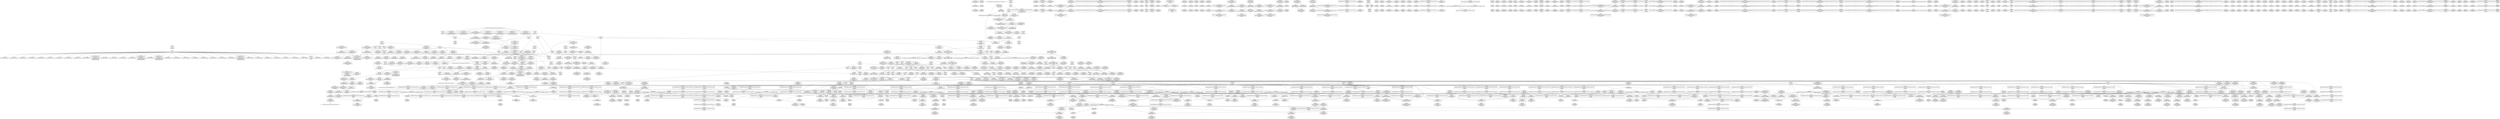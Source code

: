 digraph {
	CE0x42c16c0 [shape=record,shape=Mrecord,label="{CE0x42c16c0|__preempt_count_add:do.end}"]
	CE0x4243700 [shape=record,shape=Mrecord,label="{CE0x4243700|task_sid:if.end}"]
	CE0x4227ed0 [shape=record,shape=Mrecord,label="{CE0x4227ed0|rcu_read_lock:tmp16|include/linux/rcupdate.h,882}"]
	CE0x4220bb0 [shape=record,shape=Mrecord,label="{CE0x4220bb0|i64*_getelementptr_inbounds_(_6_x_i64_,_6_x_i64_*___llvm_gcov_ctr327,_i64_0,_i64_3)|*Constant*|*SummSink*}"]
	CE0x41aa1d0 [shape=record,shape=Mrecord,label="{CE0x41aa1d0|selinux_socket_sendmsg:tmp3|*SummSource*}"]
	CE0x41ed870 [shape=record,shape=Mrecord,label="{CE0x41ed870|i64*_getelementptr_inbounds_(_6_x_i64_,_6_x_i64_*___llvm_gcov_ctr327,_i64_0,_i64_4)|*Constant*|*SummSink*}"]
	CE0x41f1010 [shape=record,shape=Mrecord,label="{CE0x41f1010|i8_2|*Constant*}"]
	CE0x421ea20 [shape=record,shape=Mrecord,label="{CE0x421ea20|rcu_read_unlock:entry|*SummSource*}"]
	CE0x4219120 [shape=record,shape=Mrecord,label="{CE0x4219120|task_sid:tmp15|security/selinux/hooks.c,208|*SummSink*}"]
	CE0x428d240 [shape=record,shape=Mrecord,label="{CE0x428d240|rcu_read_unlock:tmp|*SummSource*}"]
	CE0x41a1300 [shape=record,shape=Mrecord,label="{CE0x41a1300|selinux_socket_sendmsg:sk|security/selinux/hooks.c,4215|*SummSource*}"]
	CE0x423ed10 [shape=record,shape=Mrecord,label="{CE0x423ed10|GLOBAL:__rcu_read_lock|*Constant*|*SummSource*}"]
	CE0x42b94d0 [shape=record,shape=Mrecord,label="{CE0x42b94d0|rcu_lock_release:indirectgoto|*SummSource*}"]
	CE0x4228710 [shape=record,shape=Mrecord,label="{CE0x4228710|sock_has_perm:tmp10|security/selinux/hooks.c,3969}"]
	CE0x41e8970 [shape=record,shape=Mrecord,label="{CE0x41e8970|sock_has_perm:tmp1}"]
	CE0x42bbda0 [shape=record,shape=Mrecord,label="{CE0x42bbda0|rcu_lock_release:tmp5|include/linux/rcupdate.h,423}"]
	CE0x41a41c0 [shape=record,shape=Mrecord,label="{CE0x41a41c0|i64*_getelementptr_inbounds_(_2_x_i64_,_2_x_i64_*___llvm_gcov_ctr361,_i64_0,_i64_1)|*Constant*|*SummSink*}"]
	CE0x421c1c0 [shape=record,shape=Mrecord,label="{CE0x421c1c0|i64*_getelementptr_inbounds_(_13_x_i64_,_13_x_i64_*___llvm_gcov_ctr126,_i64_0,_i64_12)|*Constant*|*SummSink*}"]
	CE0x41b5920 [shape=record,shape=Mrecord,label="{CE0x41b5920|rcu_read_lock:tmp6|include/linux/rcupdate.h,882}"]
	CE0x4257310 [shape=record,shape=Mrecord,label="{CE0x4257310|_ret_void,_!dbg_!27717|include/linux/rcupdate.h,245|*SummSink*}"]
	CE0x4270190 [shape=record,shape=Mrecord,label="{CE0x4270190|_call_void_lockdep_rcu_suspicious(i8*_getelementptr_inbounds_(_25_x_i8_,_25_x_i8_*_.str45,_i32_0,_i32_0),_i32_883,_i8*_getelementptr_inbounds_(_42_x_i8_,_42_x_i8_*_.str46,_i32_0,_i32_0))_#10,_!dbg_!27728|include/linux/rcupdate.h,882|*SummSink*}"]
	CE0x42ccea0 [shape=record,shape=Mrecord,label="{CE0x42ccea0|__rcu_read_unlock:tmp4|include/linux/rcupdate.h,244}"]
	CE0x41ad130 [shape=record,shape=Mrecord,label="{CE0x41ad130|selinux_socket_sendmsg:sock|Function::selinux_socket_sendmsg&Arg::sock::|*SummSink*}"]
	CE0x423cf70 [shape=record,shape=Mrecord,label="{CE0x423cf70|task_sid:real_cred|security/selinux/hooks.c,208}"]
	CE0x42469e0 [shape=record,shape=Mrecord,label="{CE0x42469e0|GLOBAL:rcu_lock_acquire|*Constant*|*SummSource*}"]
	CE0x41ba3e0 [shape=record,shape=Mrecord,label="{CE0x41ba3e0|_call_void_mcount()_#3|*SummSink*}"]
	CE0x421bd90 [shape=record,shape=Mrecord,label="{CE0x421bd90|task_sid:tmp27|security/selinux/hooks.c,208}"]
	CE0x4251330 [shape=record,shape=Mrecord,label="{CE0x4251330|__preempt_count_sub:tmp7|./arch/x86/include/asm/preempt.h,78|*SummSource*}"]
	CE0x427c850 [shape=record,shape=Mrecord,label="{CE0x427c850|rcu_read_lock:tmp22|include/linux/rcupdate.h,884|*SummSource*}"]
	CE0x421d6a0 [shape=record,shape=Mrecord,label="{CE0x421d6a0|cred_sid:entry|*SummSink*}"]
	CE0x422bc10 [shape=record,shape=Mrecord,label="{CE0x422bc10|i64_56|*Constant*}"]
	CE0x4223630 [shape=record,shape=Mrecord,label="{CE0x4223630|sock_has_perm:u2|security/selinux/hooks.c,3974}"]
	CE0x427f030 [shape=record,shape=Mrecord,label="{CE0x427f030|rcu_read_unlock:tobool|include/linux/rcupdate.h,933|*SummSource*}"]
	CE0x41a60e0 [shape=record,shape=Mrecord,label="{CE0x41a60e0|get_current:tmp1}"]
	CE0x41b0b20 [shape=record,shape=Mrecord,label="{CE0x41b0b20|GLOBAL:lock_release|*Constant*}"]
	CE0x41b5d50 [shape=record,shape=Mrecord,label="{CE0x41b5d50|task_sid:tmp2|*SummSource*}"]
	CE0x41e8b50 [shape=record,shape=Mrecord,label="{CE0x41e8b50|get_current:tmp4|./arch/x86/include/asm/current.h,14}"]
	CE0x4247e80 [shape=record,shape=Mrecord,label="{CE0x4247e80|task_sid:land.lhs.true|*SummSink*}"]
	"CONST[source:2(external),value:2(dynamic)][purpose:{subject}][SrcIdx:2]"
	CE0x41e1210 [shape=record,shape=Mrecord,label="{CE0x41e1210|GLOBAL:current_task|Global_var:current_task|*SummSink*}"]
	CE0x4255300 [shape=record,shape=Mrecord,label="{CE0x4255300|i8_1|*Constant*}"]
	CE0x4217b00 [shape=record,shape=Mrecord,label="{CE0x4217b00|GLOBAL:lockdep_rcu_suspicious|*Constant*}"]
	CE0x427e550 [shape=record,shape=Mrecord,label="{CE0x427e550|i64*_getelementptr_inbounds_(_4_x_i64_,_4_x_i64_*___llvm_gcov_ctr130,_i64_0,_i64_2)|*Constant*|*SummSource*}"]
	CE0x426fcf0 [shape=record,shape=Mrecord,label="{CE0x426fcf0|_call_void_lockdep_rcu_suspicious(i8*_getelementptr_inbounds_(_25_x_i8_,_25_x_i8_*_.str45,_i32_0,_i32_0),_i32_883,_i8*_getelementptr_inbounds_(_42_x_i8_,_42_x_i8_*_.str46,_i32_0,_i32_0))_#10,_!dbg_!27728|include/linux/rcupdate.h,882|*SummSource*}"]
	CE0x427ff80 [shape=record,shape=Mrecord,label="{CE0x427ff80|_call_void_mcount()_#3}"]
	CE0x4267a60 [shape=record,shape=Mrecord,label="{CE0x4267a60|rcu_read_lock:tobool|include/linux/rcupdate.h,882}"]
	CE0x4235cd0 [shape=record,shape=Mrecord,label="{CE0x4235cd0|i64*_getelementptr_inbounds_(_6_x_i64_,_6_x_i64_*___llvm_gcov_ctr327,_i64_0,_i64_5)|*Constant*|*SummSource*}"]
	CE0x41b9410 [shape=record,shape=Mrecord,label="{CE0x41b9410|sock_has_perm:if.end}"]
	CE0x41a0d80 [shape=record,shape=Mrecord,label="{CE0x41a0d80|i64_1|*Constant*}"]
	CE0x4246f60 [shape=record,shape=Mrecord,label="{CE0x4246f60|i64*_getelementptr_inbounds_(_11_x_i64_,_11_x_i64_*___llvm_gcov_ctr132,_i64_0,_i64_1)|*Constant*}"]
	CE0x422b880 [shape=record,shape=Mrecord,label="{CE0x422b880|8:_%struct.sock*,_:_SCME_53,54_}"]
	CE0x548afe0 [shape=record,shape=Mrecord,label="{CE0x548afe0|i32_5|*Constant*|*SummSink*}"]
	CE0x4296cf0 [shape=record,shape=Mrecord,label="{CE0x4296cf0|rcu_lock_release:tmp2}"]
	CE0x4281da0 [shape=record,shape=Mrecord,label="{CE0x4281da0|i32_1|*Constant*}"]
	CE0x4224350 [shape=record,shape=Mrecord,label="{CE0x4224350|sock_has_perm:sk4|security/selinux/hooks.c,3974}"]
	CE0x41f0180 [shape=record,shape=Mrecord,label="{CE0x41f0180|sock_has_perm:tmp14|security/selinux/hooks.c,3972}"]
	CE0x41da4b0 [shape=record,shape=Mrecord,label="{CE0x41da4b0|get_current:bb}"]
	CE0x42cd600 [shape=record,shape=Mrecord,label="{CE0x42cd600|i64*_getelementptr_inbounds_(_4_x_i64_,_4_x_i64_*___llvm_gcov_ctr130,_i64_0,_i64_2)|*Constant*}"]
	CE0x41c35c0 [shape=record,shape=Mrecord,label="{CE0x41c35c0|COLLAPSED:_GCMRE___llvm_gcov_ctr327_internal_global_6_x_i64_zeroinitializer:_elem_0:default:}"]
	CE0x4269270 [shape=record,shape=Mrecord,label="{CE0x4269270|__preempt_count_sub:val|Function::__preempt_count_sub&Arg::val::|*SummSink*}"]
	CE0x42b84d0 [shape=record,shape=Mrecord,label="{CE0x42b84d0|i64*_getelementptr_inbounds_(_4_x_i64_,_4_x_i64_*___llvm_gcov_ctr130,_i64_0,_i64_0)|*Constant*|*SummSink*}"]
	CE0x4221a90 [shape=record,shape=Mrecord,label="{CE0x4221a90|__rcu_read_lock:tmp1}"]
	CE0x421e6a0 [shape=record,shape=Mrecord,label="{CE0x421e6a0|rcu_read_unlock:entry}"]
	CE0x4288590 [shape=record,shape=Mrecord,label="{CE0x4288590|rcu_read_unlock:do.end}"]
	CE0x4272420 [shape=record,shape=Mrecord,label="{CE0x4272420|rcu_read_lock:tmp11|include/linux/rcupdate.h,882}"]
	CE0x4260320 [shape=record,shape=Mrecord,label="{CE0x4260320|i64*_getelementptr_inbounds_(_4_x_i64_,_4_x_i64_*___llvm_gcov_ctr130,_i64_0,_i64_0)|*Constant*|*SummSource*}"]
	CE0x422f870 [shape=record,shape=Mrecord,label="{CE0x422f870|i64_2|*Constant*|*SummSource*}"]
	CE0x41b0b90 [shape=record,shape=Mrecord,label="{CE0x41b0b90|GLOBAL:lock_release|*Constant*|*SummSource*}"]
	CE0x4230cb0 [shape=record,shape=Mrecord,label="{CE0x4230cb0|i64*_getelementptr_inbounds_(_6_x_i64_,_6_x_i64_*___llvm_gcov_ctr327,_i64_0,_i64_3)|*Constant*}"]
	CE0x41c13b0 [shape=record,shape=Mrecord,label="{CE0x41c13b0|sock_has_perm:if.then}"]
	CE0x426a950 [shape=record,shape=Mrecord,label="{CE0x426a950|_call_void___preempt_count_add(i32_1)_#10,_!dbg_!27711|include/linux/rcupdate.h,239}"]
	CE0x4253a00 [shape=record,shape=Mrecord,label="{CE0x4253a00|__preempt_count_add:tmp7|./arch/x86/include/asm/preempt.h,73|*SummSource*}"]
	CE0x4272df0 [shape=record,shape=Mrecord,label="{CE0x4272df0|rcu_lock_acquire:tmp2|*SummSink*}"]
	CE0x42854f0 [shape=record,shape=Mrecord,label="{CE0x42854f0|rcu_lock_acquire:tmp|*SummSink*}"]
	CE0x42caa90 [shape=record,shape=Mrecord,label="{CE0x42caa90|__rcu_read_unlock:tmp1}"]
	CE0x4244530 [shape=record,shape=Mrecord,label="{CE0x4244530|rcu_lock_acquire:map|Function::rcu_lock_acquire&Arg::map::|*SummSink*}"]
	CE0x42532b0 [shape=record,shape=Mrecord,label="{CE0x42532b0|i64*_getelementptr_inbounds_(_4_x_i64_,_4_x_i64_*___llvm_gcov_ctr135,_i64_0,_i64_3)|*Constant*}"]
	CE0x4266390 [shape=record,shape=Mrecord,label="{CE0x4266390|rcu_read_lock:tobool1|include/linux/rcupdate.h,882|*SummSink*}"]
	CE0x4231ac0 [shape=record,shape=Mrecord,label="{CE0x4231ac0|i64*_getelementptr_inbounds_(_6_x_i64_,_6_x_i64_*___llvm_gcov_ctr327,_i64_0,_i64_4)|*Constant*|*SummSource*}"]
	CE0x4247e10 [shape=record,shape=Mrecord,label="{CE0x4247e10|task_sid:land.lhs.true|*SummSource*}"]
	CE0x41b5320 [shape=record,shape=Mrecord,label="{CE0x41b5320|_ret_void,_!dbg_!27735|include/linux/rcupdate.h,884}"]
	CE0x41b4b90 [shape=record,shape=Mrecord,label="{CE0x41b4b90|i64_1|*Constant*}"]
	CE0x42414d0 [shape=record,shape=Mrecord,label="{CE0x42414d0|GLOBAL:rcu_read_lock.__warned|Global_var:rcu_read_lock.__warned}"]
	CE0x4252c40 [shape=record,shape=Mrecord,label="{CE0x4252c40|__preempt_count_add:do.end|*SummSource*}"]
	CE0x42423a0 [shape=record,shape=Mrecord,label="{CE0x42423a0|cred_sid:sid|security/selinux/hooks.c,197|*SummSink*}"]
	CE0x41c2500 [shape=record,shape=Mrecord,label="{CE0x41c2500|task_sid:tmp3|*SummSink*}"]
	CE0x4244ee0 [shape=record,shape=Mrecord,label="{CE0x4244ee0|task_sid:do.body5|*SummSink*}"]
	CE0x42407a0 [shape=record,shape=Mrecord,label="{CE0x42407a0|task_sid:tmp1}"]
	CE0x42d58f0 [shape=record,shape=Mrecord,label="{CE0x42d58f0|i64*_getelementptr_inbounds_(_4_x_i64_,_4_x_i64_*___llvm_gcov_ctr134,_i64_0,_i64_3)|*Constant*}"]
	CE0x421b120 [shape=record,shape=Mrecord,label="{CE0x421b120|task_sid:tmp24|security/selinux/hooks.c,208|*SummSource*}"]
	CE0x4231570 [shape=record,shape=Mrecord,label="{CE0x4231570|sock_has_perm:tmp12|security/selinux/hooks.c,3970|*SummSource*}"]
	CE0x4224480 [shape=record,shape=Mrecord,label="{CE0x4224480|sock_has_perm:sk4|security/selinux/hooks.c,3974|*SummSource*}"]
	CE0x41e70c0 [shape=record,shape=Mrecord,label="{CE0x41e70c0|i64_4|*Constant*|*SummSink*}"]
	CE0x4236920 [shape=record,shape=Mrecord,label="{CE0x4236920|sock_has_perm:tmp19|security/selinux/hooks.c,3977|*SummSink*}"]
	CE0x427dff0 [shape=record,shape=Mrecord,label="{CE0x427dff0|rcu_read_unlock:tmp16|include/linux/rcupdate.h,933|*SummSource*}"]
	CE0x41c3630 [shape=record,shape=Mrecord,label="{CE0x41c3630|sock_has_perm:tmp|*SummSource*}"]
	CE0x41f0930 [shape=record,shape=Mrecord,label="{CE0x41f0930|sock_has_perm:type|security/selinux/hooks.c,3972|*SummSink*}"]
	CE0x424ce60 [shape=record,shape=Mrecord,label="{CE0x424ce60|GLOBAL:__preempt_count|Global_var:__preempt_count|*SummSource*}"]
	CE0x42367b0 [shape=record,shape=Mrecord,label="{CE0x42367b0|sock_has_perm:tmp19|security/selinux/hooks.c,3977|*SummSource*}"]
	CE0x42cc270 [shape=record,shape=Mrecord,label="{CE0x42cc270|rcu_lock_acquire:tmp6|*SummSink*}"]
	CE0x421b190 [shape=record,shape=Mrecord,label="{CE0x421b190|task_sid:tmp24|security/selinux/hooks.c,208|*SummSink*}"]
	CE0x42bc140 [shape=record,shape=Mrecord,label="{CE0x42bc140|i64*_getelementptr_inbounds_(_4_x_i64_,_4_x_i64_*___llvm_gcov_ctr134,_i64_0,_i64_1)|*Constant*|*SummSource*}"]
	CE0x41a4960 [shape=record,shape=Mrecord,label="{CE0x41a4960|sock_has_perm:ad|security/selinux/hooks.c, 3965|*SummSource*}"]
	CE0x42eb9a0 [shape=record,shape=Mrecord,label="{CE0x42eb9a0|__rcu_read_unlock:tmp5|include/linux/rcupdate.h,244}"]
	CE0x4242a70 [shape=record,shape=Mrecord,label="{CE0x4242a70|i64*_getelementptr_inbounds_(_4_x_i64_,_4_x_i64_*___llvm_gcov_ctr130,_i64_0,_i64_1)|*Constant*|*SummSource*}"]
	CE0x41d8090 [shape=record,shape=Mrecord,label="{CE0x41d8090|i64*_getelementptr_inbounds_(_2_x_i64_,_2_x_i64_*___llvm_gcov_ctr98,_i64_0,_i64_0)|*Constant*}"]
	CE0x4216460 [shape=record,shape=Mrecord,label="{CE0x4216460|task_sid:tmp21|security/selinux/hooks.c,208|*SummSink*}"]
	CE0x4315df0 [shape=record,shape=Mrecord,label="{CE0x4315df0|__preempt_count_sub:tmp5|./arch/x86/include/asm/preempt.h,77|*SummSink*}"]
	CE0x423ffd0 [shape=record,shape=Mrecord,label="{CE0x423ffd0|task_sid:tmp12|security/selinux/hooks.c,208}"]
	CE0x424abe0 [shape=record,shape=Mrecord,label="{CE0x424abe0|_ret_void,_!dbg_!27717|include/linux/rcupdate.h,419|*SummSource*}"]
	CE0x419bc90 [shape=record,shape=Mrecord,label="{CE0x419bc90|selinux_socket_sendmsg:tmp4|*LoadInst*|security/selinux/hooks.c,4215|*SummSource*}"]
	CE0x4291ec0 [shape=record,shape=Mrecord,label="{CE0x4291ec0|i8*_getelementptr_inbounds_(_44_x_i8_,_44_x_i8_*_.str47,_i32_0,_i32_0)|*Constant*|*SummSink*}"]
	CE0x41a6070 [shape=record,shape=Mrecord,label="{CE0x41a6070|get_current:tmp|*SummSink*}"]
	CE0x41f1940 [shape=record,shape=Mrecord,label="{CE0x41f1940|rcu_read_lock:call3|include/linux/rcupdate.h,882|*SummSink*}"]
	CE0x41b4b00 [shape=record,shape=Mrecord,label="{CE0x41b4b00|task_sid:tmp|*SummSink*}"]
	CE0x421f610 [shape=record,shape=Mrecord,label="{CE0x421f610|rcu_read_lock:land.lhs.true2|*SummSource*}"]
	CE0x4246060 [shape=record,shape=Mrecord,label="{CE0x4246060|cred_sid:tmp1}"]
	CE0x42285c0 [shape=record,shape=Mrecord,label="{CE0x42285c0|8:_%struct.sock*,_:_SCME_0,4_|*MultipleSource*|security/selinux/hooks.c, 3966|security/selinux/hooks.c,3966|security/selinux/hooks.c,3966}"]
	CE0x42cde80 [shape=record,shape=Mrecord,label="{CE0x42cde80|i8*_undef|*Constant*}"]
	CE0x41e7400 [shape=record,shape=Mrecord,label="{CE0x41e7400|rcu_read_lock:bb|*SummSink*}"]
	CE0x4286100 [shape=record,shape=Mrecord,label="{CE0x4286100|rcu_read_unlock:tmp7|include/linux/rcupdate.h,933|*SummSource*}"]
	CE0x41ab690 [shape=record,shape=Mrecord,label="{CE0x41ab690|selinux_socket_sendmsg:tmp2}"]
	CE0x4257cf0 [shape=record,shape=Mrecord,label="{CE0x4257cf0|__preempt_count_add:tmp5|./arch/x86/include/asm/preempt.h,72|*SummSource*}"]
	CE0x4242e70 [shape=record,shape=Mrecord,label="{CE0x4242e70|0:_i8,_:_GCMR_task_sid.__warned_internal_global_i8_0,_section_.data.unlikely_,_align_1:_elem_0:default:}"]
	CE0x41cf3b0 [shape=record,shape=Mrecord,label="{CE0x41cf3b0|task_sid:tmp|*SummSource*}"]
	CE0x423bfa0 [shape=record,shape=Mrecord,label="{CE0x423bfa0|rcu_read_lock:entry}"]
	CE0x42bfa90 [shape=record,shape=Mrecord,label="{CE0x42bfa90|__preempt_count_sub:do.body|*SummSink*}"]
	CE0x42671f0 [shape=record,shape=Mrecord,label="{CE0x42671f0|rcu_read_lock:tmp3}"]
	CE0x41b53c0 [shape=record,shape=Mrecord,label="{CE0x41b53c0|_ret_void,_!dbg_!27735|include/linux/rcupdate.h,884|*SummSource*}"]
	CE0x423d0d0 [shape=record,shape=Mrecord,label="{CE0x423d0d0|task_sid:tmp4|*LoadInst*|security/selinux/hooks.c,208}"]
	CE0x41beb40 [shape=record,shape=Mrecord,label="{CE0x41beb40|_call_void_rcu_read_lock()_#10,_!dbg_!27712|security/selinux/hooks.c,207|*SummSource*}"]
	CE0x41decf0 [shape=record,shape=Mrecord,label="{CE0x41decf0|sock_has_perm:sk|Function::sock_has_perm&Arg::sk::|*SummSink*}"]
	CE0x425fbe0 [shape=record,shape=Mrecord,label="{CE0x425fbe0|__rcu_read_lock:tmp|*SummSink*}"]
	CE0x423fa40 [shape=record,shape=Mrecord,label="{CE0x423fa40|_call_void_mcount()_#3}"]
	CE0x41f2890 [shape=record,shape=Mrecord,label="{CE0x41f2890|avc_has_perm:tsid|Function::avc_has_perm&Arg::tsid::|*SummSink*}"]
	CE0x5d65600 [shape=record,shape=Mrecord,label="{CE0x5d65600|sock_has_perm:entry|*SummSink*}"]
	CE0x42265c0 [shape=record,shape=Mrecord,label="{CE0x42265c0|sock_has_perm:call6|security/selinux/hooks.c,3976|*SummSource*}"]
	CE0x422add0 [shape=record,shape=Mrecord,label="{CE0x422add0|8:_%struct.sock*,_:_SCME_44,45_}"]
	CE0x422a7e0 [shape=record,shape=Mrecord,label="{CE0x422a7e0|8:_%struct.sock*,_:_SCME_39,40_}"]
	CE0x4230fe0 [shape=record,shape=Mrecord,label="{CE0x4230fe0|sock_has_perm:tmp11|security/selinux/hooks.c,3970|*SummSink*}"]
	CE0x4271400 [shape=record,shape=Mrecord,label="{CE0x4271400|rcu_read_unlock:tmp8|include/linux/rcupdate.h,933|*SummSource*}"]
	CE0x428d160 [shape=record,shape=Mrecord,label="{CE0x428d160|rcu_read_unlock:tmp}"]
	CE0x4300600 [shape=record,shape=Mrecord,label="{CE0x4300600|_call_void_mcount()_#3}"]
	CE0x4219a50 [shape=record,shape=Mrecord,label="{CE0x4219a50|task_sid:tmp17|security/selinux/hooks.c,208|*SummSink*}"]
	CE0x430cd30 [shape=record,shape=Mrecord,label="{CE0x430cd30|__preempt_count_add:tmp4|./arch/x86/include/asm/preempt.h,72}"]
	CE0x428cad0 [shape=record,shape=Mrecord,label="{CE0x428cad0|i64*_getelementptr_inbounds_(_4_x_i64_,_4_x_i64_*___llvm_gcov_ctr128,_i64_0,_i64_2)|*Constant*|*SummSource*}"]
	CE0x4282f50 [shape=record,shape=Mrecord,label="{CE0x4282f50|rcu_read_unlock:do.body|*SummSource*}"]
	CE0x422a580 [shape=record,shape=Mrecord,label="{CE0x422a580|8:_%struct.sock*,_:_SCME_37,38_}"]
	CE0x42178f0 [shape=record,shape=Mrecord,label="{CE0x42178f0|i8*_getelementptr_inbounds_(_25_x_i8_,_25_x_i8_*_.str3,_i32_0,_i32_0)|*Constant*|*SummSink*}"]
	CE0x41ad7a0 [shape=record,shape=Mrecord,label="{CE0x41ad7a0|selinux_socket_sendmsg:sock|Function::selinux_socket_sendmsg&Arg::sock::|*SummSource*}"]
	CE0x41db730 [shape=record,shape=Mrecord,label="{CE0x41db730|_ret_i32_%retval.0,_!dbg_!27740|security/selinux/hooks.c,3977|*SummSink*}"]
	CE0x41b94c0 [shape=record,shape=Mrecord,label="{CE0x41b94c0|get_current:tmp}"]
	CE0x38e6130 [shape=record,shape=Mrecord,label="{CE0x38e6130|sock_has_perm:task|Function::sock_has_perm&Arg::task::|*SummSink*}"]
	CE0x41bec90 [shape=record,shape=Mrecord,label="{CE0x41bec90|_call_void_rcu_read_lock()_#10,_!dbg_!27712|security/selinux/hooks.c,207|*SummSink*}"]
	CE0x42417e0 [shape=record,shape=Mrecord,label="{CE0x42417e0|task_sid:tmp6|security/selinux/hooks.c,208|*SummSource*}"]
	CE0x42288c0 [shape=record,shape=Mrecord,label="{CE0x42288c0|sock_has_perm:tmp10|security/selinux/hooks.c,3969|*SummSink*}"]
	CE0x41c2340 [shape=record,shape=Mrecord,label="{CE0x41c2340|task_sid:tmp3}"]
	CE0x42550d0 [shape=record,shape=Mrecord,label="{CE0x42550d0|task_sid:tmp18|security/selinux/hooks.c,208|*SummSink*}"]
	CE0x42b8330 [shape=record,shape=Mrecord,label="{CE0x42b8330|__preempt_count_add:do.body|*SummSink*}"]
	CE0x421b310 [shape=record,shape=Mrecord,label="{CE0x421b310|task_sid:tmp26|security/selinux/hooks.c,208}"]
	CE0x41c5120 [shape=record,shape=Mrecord,label="{CE0x41c5120|sock_has_perm:sk_security|security/selinux/hooks.c,3964}"]
	CE0x42883c0 [shape=record,shape=Mrecord,label="{CE0x42883c0|void_(i32*,_i32,_i32*)*_asm_addl_$1,_%gs:$0_,_*m,ri,*m,_dirflag_,_fpsr_,_flags_}"]
	CE0x41a1a90 [shape=record,shape=Mrecord,label="{CE0x41a1a90|COLLAPSED:_GCMRE___llvm_gcov_ctr361_internal_global_2_x_i64_zeroinitializer:_elem_0:default:}"]
	CE0x427d080 [shape=record,shape=Mrecord,label="{CE0x427d080|cred_sid:bb}"]
	CE0x4264ee0 [shape=record,shape=Mrecord,label="{CE0x4264ee0|rcu_lock_acquire:tmp5|include/linux/rcupdate.h,418|*SummSink*}"]
	CE0x41a89f0 [shape=record,shape=Mrecord,label="{CE0x41a89f0|avc_has_perm:requested|Function::avc_has_perm&Arg::requested::|*SummSource*}"]
	CE0x41b8e70 [shape=record,shape=Mrecord,label="{CE0x41b8e70|sock_has_perm:bb}"]
	CE0x4293140 [shape=record,shape=Mrecord,label="{CE0x4293140|rcu_read_unlock:tmp21|include/linux/rcupdate.h,935|*SummSink*}"]
	CE0x42727c0 [shape=record,shape=Mrecord,label="{CE0x42727c0|rcu_read_lock:tmp11|include/linux/rcupdate.h,882|*SummSink*}"]
	CE0x423fc40 [shape=record,shape=Mrecord,label="{CE0x423fc40|task_sid:tmp10|security/selinux/hooks.c,208|*SummSource*}"]
	CE0x419fa00 [shape=record,shape=Mrecord,label="{CE0x419fa00|selinux_socket_sendmsg:bb}"]
	CE0x41cd010 [shape=record,shape=Mrecord,label="{CE0x41cd010|rcu_read_lock:tmp16|include/linux/rcupdate.h,882|*SummSink*}"]
	CE0x422ed30 [shape=record,shape=Mrecord,label="{CE0x422ed30|sock_has_perm:tmp6|security/selinux/hooks.c,3969|*SummSource*}"]
	CE0x4219fe0 [shape=record,shape=Mrecord,label="{CE0x4219fe0|i64*_getelementptr_inbounds_(_13_x_i64_,_13_x_i64_*___llvm_gcov_ctr126,_i64_0,_i64_8)|*Constant*|*SummSink*}"]
	CE0x42b78b0 [shape=record,shape=Mrecord,label="{CE0x42b78b0|i64*_getelementptr_inbounds_(_4_x_i64_,_4_x_i64_*___llvm_gcov_ctr130,_i64_0,_i64_3)|*Constant*}"]
	CE0x4243400 [shape=record,shape=Mrecord,label="{CE0x4243400|task_sid:do.end6|*SummSource*}"]
	CE0x41c3be0 [shape=record,shape=Mrecord,label="{CE0x41c3be0|i32_1|*Constant*}"]
	CE0x423cdf0 [shape=record,shape=Mrecord,label="{CE0x423cdf0|rcu_read_unlock:tmp12|include/linux/rcupdate.h,933}"]
	CE0x4282080 [shape=record,shape=Mrecord,label="{CE0x4282080|rcu_read_unlock:tmp7|include/linux/rcupdate.h,933}"]
	CE0x4309ab0 [shape=record,shape=Mrecord,label="{CE0x4309ab0|__preempt_count_sub:tmp6|./arch/x86/include/asm/preempt.h,78|*SummSource*}"]
	CE0x4229e60 [shape=record,shape=Mrecord,label="{CE0x4229e60|8:_%struct.sock*,_:_SCME_31,32_}"]
	CE0x424c370 [shape=record,shape=Mrecord,label="{CE0x424c370|rcu_read_lock:tmp8|include/linux/rcupdate.h,882|*SummSource*}"]
	CE0x42458b0 [shape=record,shape=Mrecord,label="{CE0x42458b0|cred_sid:tmp4|*LoadInst*|security/selinux/hooks.c,196}"]
	CE0x424aa90 [shape=record,shape=Mrecord,label="{CE0x424aa90|_ret_void,_!dbg_!27717|include/linux/rcupdate.h,419}"]
	CE0x4223ec0 [shape=record,shape=Mrecord,label="{CE0x4223ec0|sock_has_perm:tmp15|security/selinux/hooks.c,3974}"]
	CE0x4247f50 [shape=record,shape=Mrecord,label="{CE0x4247f50|task_sid:do.end}"]
	CE0x427f440 [shape=record,shape=Mrecord,label="{CE0x427f440|__preempt_count_add:entry|*SummSource*}"]
	CE0x4288ec0 [shape=record,shape=Mrecord,label="{CE0x4288ec0|__rcu_read_lock:tmp7|include/linux/rcupdate.h,240|*SummSink*}"]
	CE0x4287830 [shape=record,shape=Mrecord,label="{CE0x4287830|__preempt_count_sub:entry}"]
	CE0x42163f0 [shape=record,shape=Mrecord,label="{CE0x42163f0|task_sid:tmp21|security/selinux/hooks.c,208|*SummSource*}"]
	CE0x4225700 [shape=record,shape=Mrecord,label="{CE0x4225700|sock_has_perm:tmp16|security/selinux/hooks.c,3976|*SummSink*}"]
	CE0x422de30 [shape=record,shape=Mrecord,label="{CE0x422de30|sock_has_perm:call|security/selinux/hooks.c,3967|*SummSource*}"]
	CE0x4265eb0 [shape=record,shape=Mrecord,label="{CE0x4265eb0|rcu_lock_acquire:bb|*SummSource*}"]
	CE0x421cf70 [shape=record,shape=Mrecord,label="{CE0x421cf70|GLOBAL:cred_sid|*Constant*|*SummSource*}"]
	CE0x41d9370 [shape=record,shape=Mrecord,label="{CE0x41d9370|get_current:bb|*SummSource*}"]
	CE0x41b9370 [shape=record,shape=Mrecord,label="{CE0x41b9370|get_current:tmp4|./arch/x86/include/asm/current.h,14|*SummSink*}"]
	CE0x41be260 [shape=record,shape=Mrecord,label="{CE0x41be260|i64_1|*Constant*}"]
	CE0x4230f70 [shape=record,shape=Mrecord,label="{CE0x4230f70|sock_has_perm:tmp11|security/selinux/hooks.c,3970|*SummSource*}"]
	CE0x426ec30 [shape=record,shape=Mrecord,label="{CE0x426ec30|_call_void_mcount()_#3|*SummSource*}"]
	CE0x427b550 [shape=record,shape=Mrecord,label="{CE0x427b550|rcu_read_lock:tmp19|include/linux/rcupdate.h,882|*SummSource*}"]
	CE0x425ff80 [shape=record,shape=Mrecord,label="{CE0x425ff80|rcu_lock_acquire:indirectgoto|*SummSink*}"]
	CE0x42cab00 [shape=record,shape=Mrecord,label="{CE0x42cab00|__rcu_read_unlock:tmp1|*SummSource*}"]
	CE0x421a0b0 [shape=record,shape=Mrecord,label="{CE0x421a0b0|task_sid:tmp18|security/selinux/hooks.c,208}"]
	CE0x41cd180 [shape=record,shape=Mrecord,label="{CE0x41cd180|i64*_getelementptr_inbounds_(_11_x_i64_,_11_x_i64_*___llvm_gcov_ctr127,_i64_0,_i64_8)|*Constant*}"]
	CE0x41b4590 [shape=record,shape=Mrecord,label="{CE0x41b4590|task_sid:call|security/selinux/hooks.c,208|*SummSource*}"]
	CE0x4232990 [shape=record,shape=Mrecord,label="{CE0x4232990|i8_0|*Constant*|*SummSource*}"]
	CE0x421b0b0 [shape=record,shape=Mrecord,label="{CE0x421b0b0|i64*_getelementptr_inbounds_(_13_x_i64_,_13_x_i64_*___llvm_gcov_ctr126,_i64_0,_i64_11)|*Constant*|*SummSink*}"]
	CE0x425e1a0 [shape=record,shape=Mrecord,label="{CE0x425e1a0|__rcu_read_lock:tmp1|*SummSource*}"]
	CE0x421d9a0 [shape=record,shape=Mrecord,label="{CE0x421d9a0|cred_sid:cred|Function::cred_sid&Arg::cred::|*SummSource*}"]
	CE0x41ba900 [shape=record,shape=Mrecord,label="{CE0x41ba900|__rcu_read_lock:tmp}"]
	CE0x42604b0 [shape=record,shape=Mrecord,label="{CE0x42604b0|__rcu_read_lock:tmp1|*SummSink*}"]
	CE0x428e8a0 [shape=record,shape=Mrecord,label="{CE0x428e8a0|rcu_read_unlock:tmp10|include/linux/rcupdate.h,933}"]
	CE0x4249220 [shape=record,shape=Mrecord,label="{CE0x4249220|COLLAPSED:_GCMRE___llvm_gcov_ctr131_internal_global_2_x_i64_zeroinitializer:_elem_0:default:}"]
	CE0x4224fd0 [shape=record,shape=Mrecord,label="{CE0x4224fd0|avc_has_perm:entry|*SummSource*}"]
	CE0x4283530 [shape=record,shape=Mrecord,label="{CE0x4283530|__rcu_read_lock:tmp6|include/linux/rcupdate.h,240|*SummSink*}"]
	CE0x41be2d0 [shape=record,shape=Mrecord,label="{CE0x41be2d0|rcu_read_lock:tmp1}"]
	CE0x4294a80 [shape=record,shape=Mrecord,label="{CE0x4294a80|GLOBAL:rcu_lock_release|*Constant*|*SummSink*}"]
	CE0x4270570 [shape=record,shape=Mrecord,label="{CE0x4270570|i8*_getelementptr_inbounds_(_25_x_i8_,_25_x_i8_*_.str45,_i32_0,_i32_0)|*Constant*}"]
	CE0x41e88e0 [shape=record,shape=Mrecord,label="{CE0x41e88e0|sock_has_perm:tmp|*SummSink*}"]
	CE0x423e4f0 [shape=record,shape=Mrecord,label="{CE0x423e4f0|_call_void_mcount()_#3|*SummSink*}"]
	CE0x4218fa0 [shape=record,shape=Mrecord,label="{CE0x4218fa0|task_sid:tmp16|security/selinux/hooks.c,208}"]
	CE0x41b1a70 [shape=record,shape=Mrecord,label="{CE0x41b1a70|sock_has_perm:sid|security/selinux/hooks.c,3969|*SummSource*}"]
	CE0x41d8170 [shape=record,shape=Mrecord,label="{CE0x41d8170|get_current:tmp|*SummSource*}"]
	CE0x42455d0 [shape=record,shape=Mrecord,label="{CE0x42455d0|rcu_read_lock:call|include/linux/rcupdate.h,882|*SummSource*}"]
	CE0x42940e0 [shape=record,shape=Mrecord,label="{CE0x42940e0|_call_void_rcu_lock_release(%struct.lockdep_map*_rcu_lock_map)_#10,_!dbg_!27733|include/linux/rcupdate.h,935|*SummSource*}"]
	CE0x422a450 [shape=record,shape=Mrecord,label="{CE0x422a450|8:_%struct.sock*,_:_SCME_36,37_}"]
	CE0x423f8d0 [shape=record,shape=Mrecord,label="{CE0x423f8d0|cred_sid:tmp3|*SummSource*}"]
	CE0x4256920 [shape=record,shape=Mrecord,label="{CE0x4256920|GLOBAL:__rcu_read_unlock|*Constant*|*SummSink*}"]
	CE0x422aca0 [shape=record,shape=Mrecord,label="{CE0x422aca0|8:_%struct.sock*,_:_SCME_43,44_}"]
	CE0x42cb680 [shape=record,shape=Mrecord,label="{CE0x42cb680|i64_ptrtoint_(i8*_blockaddress(_rcu_lock_acquire,_%__here)_to_i64)|*Constant*|*SummSource*}"]
	CE0x41b9d90 [shape=record,shape=Mrecord,label="{CE0x41b9d90|sock_has_perm:sk_security|security/selinux/hooks.c,3964|*SummSink*}"]
	CE0x5d65560 [shape=record,shape=Mrecord,label="{CE0x5d65560|sock_has_perm:entry|*SummSource*}"]
	CE0x422c6f0 [shape=record,shape=Mrecord,label="{CE0x422c6f0|_ret_i32_%call7,_!dbg_!27749|security/selinux/hooks.c,210}"]
	CE0x427a650 [shape=record,shape=Mrecord,label="{CE0x427a650|i32_883|*Constant*|*SummSource*}"]
	CE0x426c2a0 [shape=record,shape=Mrecord,label="{CE0x426c2a0|rcu_read_unlock:tobool1|include/linux/rcupdate.h,933}"]
	CE0x4272090 [shape=record,shape=Mrecord,label="{CE0x4272090|_call_void_asm_sideeffect_,_memory_,_dirflag_,_fpsr_,_flags_()_#3,_!dbg_!27714,_!srcloc_!27715|include/linux/rcupdate.h,239|*SummSource*}"]
	CE0x42ff410 [shape=record,shape=Mrecord,label="{CE0x42ff410|__preempt_count_sub:tmp3|*SummSource*}"]
	CE0x42142c0 [shape=record,shape=Mrecord,label="{CE0x42142c0|sock_has_perm:tmp2|*LoadInst*|security/selinux/hooks.c,3964|*SummSource*}"]
	CE0x421f270 [shape=record,shape=Mrecord,label="{CE0x421f270|rcu_read_lock:if.end|*SummSink*}"]
	CE0x4230f00 [shape=record,shape=Mrecord,label="{CE0x4230f00|sock_has_perm:tmp11|security/selinux/hooks.c,3970}"]
	CE0x42158e0 [shape=record,shape=Mrecord,label="{CE0x42158e0|i64*_getelementptr_inbounds_(_13_x_i64_,_13_x_i64_*___llvm_gcov_ctr126,_i64_0,_i64_9)|*Constant*|*SummSink*}"]
	CE0x4219b20 [shape=record,shape=Mrecord,label="{CE0x4219b20|i64*_getelementptr_inbounds_(_13_x_i64_,_13_x_i64_*___llvm_gcov_ctr126,_i64_0,_i64_8)|*Constant*|*SummSource*}"]
	CE0x42b8fb0 [shape=record,shape=Mrecord,label="{CE0x42b8fb0|i64*_getelementptr_inbounds_(_4_x_i64_,_4_x_i64_*___llvm_gcov_ctr133,_i64_0,_i64_3)|*Constant*|*SummSink*}"]
	CE0x42208c0 [shape=record,shape=Mrecord,label="{CE0x42208c0|i64*_getelementptr_inbounds_(_6_x_i64_,_6_x_i64_*___llvm_gcov_ctr327,_i64_0,_i64_3)|*Constant*|*SummSource*}"]
	CE0x41ce590 [shape=record,shape=Mrecord,label="{CE0x41ce590|task_sid:tobool1|security/selinux/hooks.c,208|*SummSource*}"]
	CE0x41c6e30 [shape=record,shape=Mrecord,label="{CE0x41c6e30|sock_has_perm:bb|*SummSource*}"]
	CE0x42361d0 [shape=record,shape=Mrecord,label="{CE0x42361d0|sock_has_perm:tmp18|security/selinux/hooks.c,3977|*SummSource*}"]
	CE0x42871b0 [shape=record,shape=Mrecord,label="{CE0x42871b0|rcu_read_unlock:tmp8|include/linux/rcupdate.h,933}"]
	CE0x4230250 [shape=record,shape=Mrecord,label="{CE0x4230250|sock_has_perm:tmp8|security/selinux/hooks.c,3969}"]
	CE0x41b1620 [shape=record,shape=Mrecord,label="{CE0x41b1620|i32_2|*Constant*|*SummSink*}"]
	CE0x4196690 [shape=record,shape=Mrecord,label="{CE0x4196690|selinux_socket_sendmsg:call|security/selinux/hooks.c,4215|*SummSink*}"]
	CE0x4292290 [shape=record,shape=Mrecord,label="{CE0x4292290|rcu_read_unlock:tmp20|include/linux/rcupdate.h,933}"]
	CE0x41f2c90 [shape=record,shape=Mrecord,label="{CE0x41f2c90|_call_void_mcount()_#3|*SummSink*}"]
	CE0x4259ed0 [shape=record,shape=Mrecord,label="{CE0x4259ed0|GLOBAL:__preempt_count|Global_var:__preempt_count}"]
	CE0x42467c0 [shape=record,shape=Mrecord,label="{CE0x42467c0|i64*_getelementptr_inbounds_(_13_x_i64_,_13_x_i64_*___llvm_gcov_ctr126,_i64_0,_i64_0)|*Constant*|*SummSink*}"]
	CE0x427fd20 [shape=record,shape=Mrecord,label="{CE0x427fd20|rcu_read_unlock:tmp17|include/linux/rcupdate.h,933}"]
	CE0x42443b0 [shape=record,shape=Mrecord,label="{CE0x42443b0|rcu_lock_acquire:map|Function::rcu_lock_acquire&Arg::map::|*SummSource*}"]
	CE0x41be570 [shape=record,shape=Mrecord,label="{CE0x41be570|rcu_read_lock:tmp|*SummSink*}"]
	CE0x42969f0 [shape=record,shape=Mrecord,label="{CE0x42969f0|i64*_getelementptr_inbounds_(_4_x_i64_,_4_x_i64_*___llvm_gcov_ctr133,_i64_0,_i64_1)|*Constant*|*SummSink*}"]
	CE0x41a7300 [shape=record,shape=Mrecord,label="{CE0x41a7300|selinux_socket_sendmsg:tmp2|*SummSource*}"]
	CE0x421dfa0 [shape=record,shape=Mrecord,label="{CE0x421dfa0|_call_void_rcu_read_unlock()_#10,_!dbg_!27748|security/selinux/hooks.c,209|*SummSink*}"]
	CE0x422e440 [shape=record,shape=Mrecord,label="{CE0x422e440|i32_2|*Constant*}"]
	CE0x42bdc90 [shape=record,shape=Mrecord,label="{CE0x42bdc90|__preempt_count_sub:tmp4|./arch/x86/include/asm/preempt.h,77|*SummSource*}"]
	CE0x41ac140 [shape=record,shape=Mrecord,label="{CE0x41ac140|selinux_socket_sendmsg:entry|*SummSource*}"]
	CE0x42191f0 [shape=record,shape=Mrecord,label="{CE0x42191f0|task_sid:tmp17|security/selinux/hooks.c,208}"]
	CE0x4267bd0 [shape=record,shape=Mrecord,label="{CE0x4267bd0|rcu_read_lock:tobool|include/linux/rcupdate.h,882|*SummSink*}"]
	CE0x41e7520 [shape=record,shape=Mrecord,label="{CE0x41e7520|rcu_read_lock:do.body|*SummSink*}"]
	CE0x4243c40 [shape=record,shape=Mrecord,label="{CE0x4243c40|task_sid:tmp12|security/selinux/hooks.c,208|*SummSink*}"]
	CE0x4290da0 [shape=record,shape=Mrecord,label="{CE0x4290da0|_call_void_lockdep_rcu_suspicious(i8*_getelementptr_inbounds_(_25_x_i8_,_25_x_i8_*_.str45,_i32_0,_i32_0),_i32_934,_i8*_getelementptr_inbounds_(_44_x_i8_,_44_x_i8_*_.str47,_i32_0,_i32_0))_#10,_!dbg_!27726|include/linux/rcupdate.h,933|*SummSink*}"]
	CE0x4243280 [shape=record,shape=Mrecord,label="{CE0x4243280|task_sid:do.end6|*SummSink*}"]
	CE0x4289290 [shape=record,shape=Mrecord,label="{CE0x4289290|rcu_lock_acquire:indirectgoto}"]
	CE0x424c6c0 [shape=record,shape=Mrecord,label="{CE0x424c6c0|rcu_read_unlock:tmp6|include/linux/rcupdate.h,933}"]
	CE0x4309b20 [shape=record,shape=Mrecord,label="{CE0x4309b20|__preempt_count_sub:tmp6|./arch/x86/include/asm/preempt.h,78|*SummSink*}"]
	CE0x42465b0 [shape=record,shape=Mrecord,label="{CE0x42465b0|i64*_getelementptr_inbounds_(_13_x_i64_,_13_x_i64_*___llvm_gcov_ctr126,_i64_0,_i64_0)|*Constant*|*SummSource*}"]
	CE0x4214770 [shape=record,shape=Mrecord,label="{CE0x4214770|i8_1|*Constant*|*SummSink*}"]
	CE0x41c0bc0 [shape=record,shape=Mrecord,label="{CE0x41c0bc0|32:_%struct.sock*,_:_CRE_16,24_|*MultipleSource*|Function::selinux_socket_sendmsg&Arg::sock::|security/selinux/hooks.c,4215}"]
	CE0x41b14a0 [shape=record,shape=Mrecord,label="{CE0x41b14a0|selinux_socket_sendmsg:tmp3|*SummSink*}"]
	CE0x42838e0 [shape=record,shape=Mrecord,label="{CE0x42838e0|__rcu_read_lock:tmp7|include/linux/rcupdate.h,240|*SummSource*}"]
	CE0x421eda0 [shape=record,shape=Mrecord,label="{CE0x421eda0|_ret_void,_!dbg_!27735|include/linux/rcupdate.h,938}"]
	CE0x4221e50 [shape=record,shape=Mrecord,label="{CE0x4221e50|i8_2|*Constant*|*SummSource*}"]
	CE0x41e8ab0 [shape=record,shape=Mrecord,label="{CE0x41e8ab0|_call_void_mcount()_#3|*SummSource*}"]
	CE0x41c34e0 [shape=record,shape=Mrecord,label="{CE0x41c34e0|i64*_getelementptr_inbounds_(_6_x_i64_,_6_x_i64_*___llvm_gcov_ctr327,_i64_0,_i64_0)|*Constant*|*SummSink*}"]
	CE0x42bdd60 [shape=record,shape=Mrecord,label="{CE0x42bdd60|__preempt_count_add:do.end|*SummSink*}"]
	CE0x427aeb0 [shape=record,shape=Mrecord,label="{CE0x427aeb0|i8*_getelementptr_inbounds_(_42_x_i8_,_42_x_i8_*_.str46,_i32_0,_i32_0)|*Constant*}"]
	CE0x4218b00 [shape=record,shape=Mrecord,label="{CE0x4218b00|task_sid:tmp15|security/selinux/hooks.c,208}"]
	CE0x428c3c0 [shape=record,shape=Mrecord,label="{CE0x428c3c0|rcu_lock_acquire:tmp4|include/linux/rcupdate.h,418|*SummSink*}"]
	CE0x425a9e0 [shape=record,shape=Mrecord,label="{CE0x425a9e0|i64*_getelementptr_inbounds_(_4_x_i64_,_4_x_i64_*___llvm_gcov_ctr130,_i64_0,_i64_0)|*Constant*}"]
	CE0x4254510 [shape=record,shape=Mrecord,label="{CE0x4254510|_call_void_mcount()_#3|*SummSource*}"]
	CE0x427cd40 [shape=record,shape=Mrecord,label="{CE0x427cd40|rcu_read_lock:tmp22|include/linux/rcupdate.h,884|*SummSink*}"]
	CE0x4253840 [shape=record,shape=Mrecord,label="{CE0x4253840|__preempt_count_add:tmp7|./arch/x86/include/asm/preempt.h,73}"]
	CE0x421b800 [shape=record,shape=Mrecord,label="{CE0x421b800|task_sid:tmp25|security/selinux/hooks.c,208|*SummSink*}"]
	CE0x422a320 [shape=record,shape=Mrecord,label="{CE0x422a320|8:_%struct.sock*,_:_SCME_35,36_}"]
	CE0x427ebe0 [shape=record,shape=Mrecord,label="{CE0x427ebe0|i64*_getelementptr_inbounds_(_4_x_i64_,_4_x_i64_*___llvm_gcov_ctr129,_i64_0,_i64_3)|*Constant*|*SummSink*}"]
	CE0x422b160 [shape=record,shape=Mrecord,label="{CE0x422b160|8:_%struct.sock*,_:_SCME_47,48_}"]
	CE0x422df00 [shape=record,shape=Mrecord,label="{CE0x422df00|sock_has_perm:call|security/selinux/hooks.c,3967|*SummSink*}"]
	CE0x426a260 [shape=record,shape=Mrecord,label="{CE0x426a260|rcu_read_unlock:call|include/linux/rcupdate.h,933|*SummSink*}"]
	CE0x424d480 [shape=record,shape=Mrecord,label="{CE0x424d480|__rcu_read_unlock:tmp6|include/linux/rcupdate.h,245}"]
	CE0x41a03e0 [shape=record,shape=Mrecord,label="{CE0x41a03e0|sock_has_perm:task|Function::sock_has_perm&Arg::task::}"]
	CE0x41be340 [shape=record,shape=Mrecord,label="{CE0x41be340|rcu_read_lock:tmp1|*SummSource*}"]
	CE0x4300540 [shape=record,shape=Mrecord,label="{CE0x4300540|__preempt_count_add:tmp3|*SummSink*}"]
	CE0x423d700 [shape=record,shape=Mrecord,label="{CE0x423d700|GLOBAL:rcu_read_lock|*Constant*}"]
	CE0x4265560 [shape=record,shape=Mrecord,label="{CE0x4265560|i32_0|*Constant*}"]
	CE0x41e60d0 [shape=record,shape=Mrecord,label="{CE0x41e60d0|8:_%struct.sock*,_:_SCME_18,20_|*MultipleSource*|security/selinux/hooks.c, 3966|security/selinux/hooks.c,3966|security/selinux/hooks.c,3966}"]
	CE0x4258f60 [shape=record,shape=Mrecord,label="{CE0x4258f60|_call_void_lock_release(%struct.lockdep_map*_%map,_i32_1,_i64_ptrtoint_(i8*_blockaddress(_rcu_lock_release,_%__here)_to_i64))_#10,_!dbg_!27716|include/linux/rcupdate.h,423|*SummSource*}"]
	CE0x41e7360 [shape=record,shape=Mrecord,label="{CE0x41e7360|rcu_read_lock:bb|*SummSource*}"]
	CE0x41a96c0 [shape=record,shape=Mrecord,label="{CE0x41a96c0|selinux_socket_sendmsg:tmp1}"]
	CE0x42316e0 [shape=record,shape=Mrecord,label="{CE0x42316e0|sock_has_perm:tmp12|security/selinux/hooks.c,3970|*SummSink*}"]
	CE0x4257f10 [shape=record,shape=Mrecord,label="{CE0x4257f10|rcu_lock_release:tmp1|*SummSink*}"]
	CE0x426cc30 [shape=record,shape=Mrecord,label="{CE0x426cc30|i64_1|*Constant*}"]
	CE0x421b4b0 [shape=record,shape=Mrecord,label="{CE0x421b4b0|task_sid:tmp25|security/selinux/hooks.c,208|*SummSource*}"]
	CE0x4260600 [shape=record,shape=Mrecord,label="{CE0x4260600|i64*_getelementptr_inbounds_(_4_x_i64_,_4_x_i64_*___llvm_gcov_ctr128,_i64_0,_i64_1)|*Constant*|*SummSource*}"]
	CE0x42b7140 [shape=record,shape=Mrecord,label="{CE0x42b7140|GLOBAL:lock_acquire|*Constant*|*SummSource*}"]
	CE0x422ca00 [shape=record,shape=Mrecord,label="{CE0x422ca00|_ret_i32_%call7,_!dbg_!27749|security/selinux/hooks.c,210|*SummSink*}"]
	CE0x428abf0 [shape=record,shape=Mrecord,label="{CE0x428abf0|__rcu_read_unlock:tmp}"]
	CE0x42ec0c0 [shape=record,shape=Mrecord,label="{CE0x42ec0c0|__preempt_count_add:tmp2|*SummSource*}"]
	CE0x4226f40 [shape=record,shape=Mrecord,label="{CE0x4226f40|avc_has_perm:ssid|Function::avc_has_perm&Arg::ssid::}"]
	CE0x427ba40 [shape=record,shape=Mrecord,label="{CE0x427ba40|rcu_read_lock:tmp20|include/linux/rcupdate.h,882|*SummSink*}"]
	CE0x424c270 [shape=record,shape=Mrecord,label="{CE0x424c270|0:_i8,_:_GCMR_rcu_read_lock.__warned_internal_global_i8_0,_section_.data.unlikely_,_align_1:_elem_0:default:}"]
	CE0x428dee0 [shape=record,shape=Mrecord,label="{CE0x428dee0|rcu_read_unlock:call3|include/linux/rcupdate.h,933}"]
	CE0x42cdd50 [shape=record,shape=Mrecord,label="{CE0x42cdd50|rcu_lock_release:tmp7|*SummSource*}"]
	CE0x42148b0 [shape=record,shape=Mrecord,label="{CE0x42148b0|_call_void_lockdep_rcu_suspicious(i8*_getelementptr_inbounds_(_25_x_i8_,_25_x_i8_*_.str3,_i32_0,_i32_0),_i32_208,_i8*_getelementptr_inbounds_(_41_x_i8_,_41_x_i8_*_.str44,_i32_0,_i32_0))_#10,_!dbg_!27732|security/selinux/hooks.c,208}"]
	CE0x42bddf0 [shape=record,shape=Mrecord,label="{CE0x42bddf0|i64*_getelementptr_inbounds_(_4_x_i64_,_4_x_i64_*___llvm_gcov_ctr129,_i64_0,_i64_0)|*Constant*}"]
	CE0x4224d90 [shape=record,shape=Mrecord,label="{CE0x4224d90|sock_has_perm:sid5|security/selinux/hooks.c,3976|*SummSink*}"]
	CE0x4294f50 [shape=record,shape=Mrecord,label="{CE0x4294f50|rcu_lock_release:entry|*SummSink*}"]
	CE0x41bc230 [shape=record,shape=Mrecord,label="{CE0x41bc230|i64*_getelementptr_inbounds_(_11_x_i64_,_11_x_i64_*___llvm_gcov_ctr127,_i64_0,_i64_0)|*Constant*}"]
	CE0x4229a80 [shape=record,shape=Mrecord,label="{CE0x4229a80|8:_%struct.sock*,_:_SCME_27,28_}"]
	CE0x41c4f50 [shape=record,shape=Mrecord,label="{CE0x41c4f50|%struct.task_struct*_(%struct.task_struct**)*_asm_movq_%gs:$_1:P_,$0_,_r,im,_dirflag_,_fpsr_,_flags_|*SummSource*}"]
	CE0x41c3c50 [shape=record,shape=Mrecord,label="{CE0x41c3c50|i32_1|*Constant*|*SummSource*}"]
	CE0x42cd8d0 [shape=record,shape=Mrecord,label="{CE0x42cd8d0|rcu_lock_acquire:__here|*SummSource*}"]
	CE0x4218a00 [shape=record,shape=Mrecord,label="{CE0x4218a00|task_sid:tmp14|security/selinux/hooks.c,208}"]
	CE0x4221f90 [shape=record,shape=Mrecord,label="{CE0x4221f90|sock_has_perm:u|security/selinux/hooks.c,3973|*SummSink*}"]
	CE0x423bf30 [shape=record,shape=Mrecord,label="{CE0x423bf30|GLOBAL:rcu_read_lock|*Constant*|*SummSink*}"]
	CE0x41e68d0 [shape=record,shape=Mrecord,label="{CE0x41e68d0|sock_has_perm:ad|security/selinux/hooks.c, 3965|*SummSink*}"]
	CE0x423c290 [shape=record,shape=Mrecord,label="{CE0x423c290|__rcu_read_lock:entry|*SummSource*}"]
	CE0x42c14e0 [shape=record,shape=Mrecord,label="{CE0x42c14e0|__preempt_count_add:tmp1|*SummSink*}"]
	CE0x42cf3c0 [shape=record,shape=Mrecord,label="{CE0x42cf3c0|i64*_getelementptr_inbounds_(_4_x_i64_,_4_x_i64_*___llvm_gcov_ctr134,_i64_0,_i64_2)|*Constant*}"]
	CE0x4244170 [shape=record,shape=Mrecord,label="{CE0x4244170|task_sid:tobool4|security/selinux/hooks.c,208}"]
	CE0x42b7410 [shape=record,shape=Mrecord,label="{CE0x42b7410|GLOBAL:lock_acquire|*Constant*|*SummSink*}"]
	CE0x42893c0 [shape=record,shape=Mrecord,label="{CE0x42893c0|i64*_getelementptr_inbounds_(_4_x_i64_,_4_x_i64_*___llvm_gcov_ctr134,_i64_0,_i64_1)|*Constant*|*SummSink*}"]
	CE0x4293ca0 [shape=record,shape=Mrecord,label="{CE0x4293ca0|rcu_read_unlock:tmp22|include/linux/rcupdate.h,935|*SummSink*}"]
	CE0x41c6d40 [shape=record,shape=Mrecord,label="{CE0x41c6d40|sock_has_perm:if.then|*SummSink*}"]
	CE0x422fea0 [shape=record,shape=Mrecord,label="{CE0x422fea0|i64_0|*Constant*|*SummSource*}"]
	CE0x428ae90 [shape=record,shape=Mrecord,label="{CE0x428ae90|i64*_getelementptr_inbounds_(_4_x_i64_,_4_x_i64_*___llvm_gcov_ctr128,_i64_0,_i64_1)|*Constant*|*SummSink*}"]
	CE0x42280c0 [shape=record,shape=Mrecord,label="{CE0x42280c0|avc_has_perm:tsid|Function::avc_has_perm&Arg::tsid::}"]
	CE0x427c3a0 [shape=record,shape=Mrecord,label="{CE0x427c3a0|i64*_getelementptr_inbounds_(_11_x_i64_,_11_x_i64_*___llvm_gcov_ctr127,_i64_0,_i64_10)|*Constant*|*SummSource*}"]
	CE0x41beaa0 [shape=record,shape=Mrecord,label="{CE0x41beaa0|_call_void_rcu_read_lock()_#10,_!dbg_!27712|security/selinux/hooks.c,207}"]
	CE0x42ec050 [shape=record,shape=Mrecord,label="{CE0x42ec050|__preempt_count_add:tmp2}"]
	CE0x421e240 [shape=record,shape=Mrecord,label="{CE0x421e240|_call_void_rcu_read_unlock()_#10,_!dbg_!27748|security/selinux/hooks.c,209}"]
	CE0x4245c50 [shape=record,shape=Mrecord,label="{CE0x4245c50|task_sid:call|security/selinux/hooks.c,208|*SummSink*}"]
	CE0x41b5220 [shape=record,shape=Mrecord,label="{CE0x41b5220|GLOBAL:__llvm_gcov_ctr127|Global_var:__llvm_gcov_ctr127|*SummSource*}"]
	CE0x4248fc0 [shape=record,shape=Mrecord,label="{CE0x4248fc0|i64_3|*Constant*|*SummSink*}"]
	CE0x41bef90 [shape=record,shape=Mrecord,label="{CE0x41bef90|avc_has_perm:auditdata|Function::avc_has_perm&Arg::auditdata::|*SummSource*}"]
	CE0x41e4b10 [shape=record,shape=Mrecord,label="{CE0x41e4b10|_call_void___rcu_read_lock()_#10,_!dbg_!27710|include/linux/rcupdate.h,879|*SummSink*}"]
	CE0x4256c80 [shape=record,shape=Mrecord,label="{CE0x4256c80|__rcu_read_unlock:entry|*SummSink*}"]
	CE0x42c1a70 [shape=record,shape=Mrecord,label="{CE0x42c1a70|__preempt_count_add:tmp6|./arch/x86/include/asm/preempt.h,73|*SummSource*}"]
	CE0x41acfb0 [shape=record,shape=Mrecord,label="{CE0x41acfb0|get_current:tmp2}"]
	CE0x42867e0 [shape=record,shape=Mrecord,label="{CE0x42867e0|i64*_getelementptr_inbounds_(_4_x_i64_,_4_x_i64_*___llvm_gcov_ctr133,_i64_0,_i64_2)|*Constant*}"]
	CE0x4256c10 [shape=record,shape=Mrecord,label="{CE0x4256c10|__rcu_read_unlock:entry|*SummSource*}"]
	CE0x426ca20 [shape=record,shape=Mrecord,label="{CE0x426ca20|_call_void_mcount()_#3|*SummSink*}"]
	CE0x427bfe0 [shape=record,shape=Mrecord,label="{CE0x427bfe0|i64*_getelementptr_inbounds_(_11_x_i64_,_11_x_i64_*___llvm_gcov_ctr127,_i64_0,_i64_10)|*Constant*}"]
	CE0x426f5d0 [shape=record,shape=Mrecord,label="{CE0x426f5d0|rcu_read_lock:tmp18|include/linux/rcupdate.h,882|*SummSource*}"]
	CE0x42446c0 [shape=record,shape=Mrecord,label="{CE0x42446c0|cred_sid:tmp5|security/selinux/hooks.c,196|*SummSource*}"]
	CE0x4225b60 [shape=record,shape=Mrecord,label="{CE0x4225b60|sock_has_perm:sclass|security/selinux/hooks.c,3976|*SummSource*}"]
	CE0x426ed30 [shape=record,shape=Mrecord,label="{CE0x426ed30|i64*_getelementptr_inbounds_(_4_x_i64_,_4_x_i64_*___llvm_gcov_ctr129,_i64_0,_i64_1)|*Constant*|*SummSource*}"]
	CE0x4273000 [shape=record,shape=Mrecord,label="{CE0x4273000|rcu_lock_acquire:tmp3}"]
	CE0x4245e20 [shape=record,shape=Mrecord,label="{CE0x4245e20|task_sid:tobool|security/selinux/hooks.c,208}"]
	CE0x42517b0 [shape=record,shape=Mrecord,label="{CE0x42517b0|__preempt_count_add:tmp1}"]
	CE0x4240bf0 [shape=record,shape=Mrecord,label="{CE0x4240bf0|cred_sid:tmp2}"]
	CE0x422dd60 [shape=record,shape=Mrecord,label="{CE0x422dd60|sock_has_perm:call|security/selinux/hooks.c,3967}"]
	CE0x424b950 [shape=record,shape=Mrecord,label="{CE0x424b950|task_sid:tobool4|security/selinux/hooks.c,208|*SummSource*}"]
	CE0x4266bb0 [shape=record,shape=Mrecord,label="{CE0x4266bb0|_call_void_mcount()_#3|*SummSource*}"]
	CE0x4285ee0 [shape=record,shape=Mrecord,label="{CE0x4285ee0|__preempt_count_add:val|Function::__preempt_count_add&Arg::val::|*SummSink*}"]
	CE0x4248e60 [shape=record,shape=Mrecord,label="{CE0x4248e60|i64_3|*Constant*|*SummSource*}"]
	CE0x4257410 [shape=record,shape=Mrecord,label="{CE0x4257410|__rcu_read_lock:bb}"]
	CE0x422dc90 [shape=record,shape=Mrecord,label="{CE0x422dc90|i32_8|*Constant*|*SummSink*}"]
	CE0x428dad0 [shape=record,shape=Mrecord,label="{CE0x428dad0|i64*_getelementptr_inbounds_(_4_x_i64_,_4_x_i64_*___llvm_gcov_ctr128,_i64_0,_i64_3)|*Constant*|*SummSource*}"]
	CE0x425a7c0 [shape=record,shape=Mrecord,label="{CE0x425a7c0|rcu_lock_release:__here|*SummSource*}"]
	CE0x41b3f90 [shape=record,shape=Mrecord,label="{CE0x41b3f90|cred_sid:tmp6|security/selinux/hooks.c,197|*SummSink*}"]
	CE0x4219620 [shape=record,shape=Mrecord,label="{CE0x4219620|task_sid:tmp16|security/selinux/hooks.c,208|*SummSink*}"]
	CE0x41e3690 [shape=record,shape=Mrecord,label="{CE0x41e3690|i64_0|*Constant*}"]
	CE0x4247cd0 [shape=record,shape=Mrecord,label="{CE0x4247cd0|task_sid:bb|*SummSink*}"]
	CE0x42440a0 [shape=record,shape=Mrecord,label="{CE0x42440a0|task_sid:tmp13|security/selinux/hooks.c,208|*SummSink*}"]
	CE0x421e320 [shape=record,shape=Mrecord,label="{CE0x421e320|_call_void_rcu_read_unlock()_#10,_!dbg_!27748|security/selinux/hooks.c,209|*SummSource*}"]
	CE0x42475b0 [shape=record,shape=Mrecord,label="{CE0x42475b0|task_sid:tobool|security/selinux/hooks.c,208|*SummSource*}"]
	CE0x4241850 [shape=record,shape=Mrecord,label="{CE0x4241850|task_sid:tmp6|security/selinux/hooks.c,208|*SummSink*}"]
	CE0x42ff5b0 [shape=record,shape=Mrecord,label="{CE0x42ff5b0|__preempt_count_sub:do.end|*SummSource*}"]
	CE0x41b1f80 [shape=record,shape=Mrecord,label="{CE0x41b1f80|16:_i32,_24:_i16,_:_CRE_16,20_|*MultipleSource*|*LoadInst*|security/selinux/hooks.c,3964|security/selinux/hooks.c,3964|security/selinux/hooks.c,3969}"]
	CE0x42195b0 [shape=record,shape=Mrecord,label="{CE0x42195b0|task_sid:tmp16|security/selinux/hooks.c,208|*SummSource*}"]
	CE0x4256070 [shape=record,shape=Mrecord,label="{CE0x4256070|_ret_void,_!dbg_!27717|include/linux/rcupdate.h,424}"]
	CE0x42901b0 [shape=record,shape=Mrecord,label="{CE0x42901b0|rcu_read_unlock:tmp17|include/linux/rcupdate.h,933|*SummSink*}"]
	CE0x428ea10 [shape=record,shape=Mrecord,label="{CE0x428ea10|rcu_read_unlock:tmp10|include/linux/rcupdate.h,933|*SummSource*}"]
	CE0x4214f50 [shape=record,shape=Mrecord,label="{CE0x4214f50|i32_208|*Constant*|*SummSink*}"]
	CE0x427f670 [shape=record,shape=Mrecord,label="{CE0x427f670|i64*_getelementptr_inbounds_(_11_x_i64_,_11_x_i64_*___llvm_gcov_ctr132,_i64_0,_i64_8)|*Constant*|*SummSource*}"]
	CE0x4218900 [shape=record,shape=Mrecord,label="{CE0x4218900|i64_6|*Constant*|*SummSink*}"]
	CE0x41b57a0 [shape=record,shape=Mrecord,label="{CE0x41b57a0|rcu_read_lock:tmp5|include/linux/rcupdate.h,882|*SummSource*}"]
	CE0x41cdac0 [shape=record,shape=Mrecord,label="{CE0x41cdac0|rcu_read_lock:tmp17|include/linux/rcupdate.h,882}"]
	CE0x41c6ea0 [shape=record,shape=Mrecord,label="{CE0x41c6ea0|sock_has_perm:bb|*SummSink*}"]
	CE0x41bdcd0 [shape=record,shape=Mrecord,label="{CE0x41bdcd0|_call_void_mcount()_#3}"]
	CE0x4258ae0 [shape=record,shape=Mrecord,label="{CE0x4258ae0|rcu_lock_release:tmp5|include/linux/rcupdate.h,423|*SummSource*}"]
	CE0x41e43d0 [shape=record,shape=Mrecord,label="{CE0x41e43d0|rcu_read_lock:tmp5|include/linux/rcupdate.h,882}"]
	CE0x41e6fb0 [shape=record,shape=Mrecord,label="{CE0x41e6fb0|i64_4|*Constant*|*SummSource*}"]
	CE0x4240810 [shape=record,shape=Mrecord,label="{CE0x4240810|task_sid:tmp1|*SummSource*}"]
	CE0x4271d80 [shape=record,shape=Mrecord,label="{CE0x4271d80|rcu_read_unlock:tmp2|*SummSource*}"]
	CE0x41bf260 [shape=record,shape=Mrecord,label="{CE0x41bf260|_ret_i32_%retval.0,_!dbg_!27728|security/selinux/avc.c,775|*SummSource*}"]
	CE0x421fad0 [shape=record,shape=Mrecord,label="{CE0x421fad0|rcu_read_lock:tmp9|include/linux/rcupdate.h,882|*SummSource*}"]
	CE0x42ceef0 [shape=record,shape=Mrecord,label="{CE0x42ceef0|COLLAPSED:_GCMRE___llvm_gcov_ctr129_internal_global_4_x_i64_zeroinitializer:_elem_0:default:}"]
	CE0x427f910 [shape=record,shape=Mrecord,label="{CE0x427f910|i64*_getelementptr_inbounds_(_11_x_i64_,_11_x_i64_*___llvm_gcov_ctr132,_i64_0,_i64_8)|*Constant*|*SummSink*}"]
	CE0x427afe0 [shape=record,shape=Mrecord,label="{CE0x427afe0|i8*_getelementptr_inbounds_(_42_x_i8_,_42_x_i8_*_.str46,_i32_0,_i32_0)|*Constant*|*SummSink*}"]
	CE0x4228630 [shape=record,shape=Mrecord,label="{CE0x4228630|8:_%struct.sock*,_:_SCME_8,16_|*MultipleSource*|security/selinux/hooks.c, 3966|security/selinux/hooks.c,3966|security/selinux/hooks.c,3966}"]
	CE0x41ad020 [shape=record,shape=Mrecord,label="{CE0x41ad020|get_current:tmp2|*SummSink*}"]
	CE0x428a6c0 [shape=record,shape=Mrecord,label="{CE0x428a6c0|rcu_read_unlock:call3|include/linux/rcupdate.h,933|*SummSink*}"]
	CE0x4229700 [shape=record,shape=Mrecord,label="{CE0x4229700|8:_%struct.sock*,_:_SCME_25,26_}"]
	CE0x4226120 [shape=record,shape=Mrecord,label="{CE0x4226120|sock_has_perm:tmp17|security/selinux/hooks.c,3976|*SummSource*}"]
	CE0x42d44e0 [shape=record,shape=Mrecord,label="{CE0x42d44e0|i32_0|*Constant*}"]
	CE0x42c1ed0 [shape=record,shape=Mrecord,label="{CE0x42c1ed0|__preempt_count_sub:tmp2}"]
	CE0x427b730 [shape=record,shape=Mrecord,label="{CE0x427b730|rcu_read_lock:tmp20|include/linux/rcupdate.h,882}"]
	CE0x4252130 [shape=record,shape=Mrecord,label="{CE0x4252130|__rcu_read_unlock:tmp6|include/linux/rcupdate.h,245|*SummSource*}"]
	CE0x4249d50 [shape=record,shape=Mrecord,label="{CE0x4249d50|i64_0|*Constant*}"]
	CE0x4216290 [shape=record,shape=Mrecord,label="{CE0x4216290|task_sid:tmp22|security/selinux/hooks.c,208}"]
	CE0x424d970 [shape=record,shape=Mrecord,label="{CE0x424d970|__preempt_count_sub:sub|./arch/x86/include/asm/preempt.h,77|*SummSource*}"]
	CE0x41b54d0 [shape=record,shape=Mrecord,label="{CE0x41b54d0|_ret_void,_!dbg_!27735|include/linux/rcupdate.h,884|*SummSink*}"]
	CE0x427b910 [shape=record,shape=Mrecord,label="{CE0x427b910|rcu_read_lock:tmp20|include/linux/rcupdate.h,882|*SummSource*}"]
	CE0x425e790 [shape=record,shape=Mrecord,label="{CE0x425e790|i8*_undef|*Constant*|*SummSource*}"]
	CE0x423c6a0 [shape=record,shape=Mrecord,label="{CE0x423c6a0|task_sid:tmp1|*SummSink*}"]
	CE0x4288a90 [shape=record,shape=Mrecord,label="{CE0x4288a90|i64*_getelementptr_inbounds_(_4_x_i64_,_4_x_i64_*___llvm_gcov_ctr130,_i64_0,_i64_1)|*Constant*|*SummSink*}"]
	CE0x4249e60 [shape=record,shape=Mrecord,label="{CE0x4249e60|i64_2|*Constant*}"]
	CE0x4248270 [shape=record,shape=Mrecord,label="{CE0x4248270|cred_sid:tmp|*SummSink*}"]
	CE0x4263ba0 [shape=record,shape=Mrecord,label="{CE0x4263ba0|rcu_lock_acquire:tmp3|*SummSource*}"]
	CE0x4227d60 [shape=record,shape=Mrecord,label="{CE0x4227d60|rcu_read_lock:tmp15|include/linux/rcupdate.h,882|*SummSink*}"]
	CE0x4265920 [shape=record,shape=Mrecord,label="{CE0x4265920|_call_void_asm_addl_$1,_%gs:$0_,_*m,ri,*m,_dirflag_,_fpsr_,_flags_(i32*___preempt_count,_i32_%val,_i32*___preempt_count)_#3,_!dbg_!27714,_!srcloc_!27717|./arch/x86/include/asm/preempt.h,72|*SummSource*}"]
	CE0x4263c10 [shape=record,shape=Mrecord,label="{CE0x4263c10|rcu_lock_acquire:tmp3|*SummSink*}"]
	CE0x422a910 [shape=record,shape=Mrecord,label="{CE0x422a910|8:_%struct.sock*,_:_SCME_40,41_}"]
	CE0x41b1000 [shape=record,shape=Mrecord,label="{CE0x41b1000|i64_ptrtoint_(i8*_blockaddress(_rcu_lock_release,_%__here)_to_i64)|*Constant*}"]
	CE0x42c1a00 [shape=record,shape=Mrecord,label="{CE0x42c1a00|__preempt_count_add:tmp6|./arch/x86/include/asm/preempt.h,73}"]
	CE0x422be70 [shape=record,shape=Mrecord,label="{CE0x422be70|i64_56|*Constant*|*SummSink*}"]
	CE0x4215f70 [shape=record,shape=Mrecord,label="{CE0x4215f70|task_sid:tmp20|security/selinux/hooks.c,208|*SummSource*}"]
	CE0x4228270 [shape=record,shape=Mrecord,label="{CE0x4228270|avc_has_perm:tsid|Function::avc_has_perm&Arg::tsid::|*SummSource*}"]
	CE0x41b92d0 [shape=record,shape=Mrecord,label="{CE0x41b92d0|%struct.task_struct*_(%struct.task_struct**)*_asm_movq_%gs:$_1:P_,$0_,_r,im,_dirflag_,_fpsr_,_flags_}"]
	CE0x4256160 [shape=record,shape=Mrecord,label="{CE0x4256160|_ret_void,_!dbg_!27717|include/linux/rcupdate.h,424|*SummSource*}"]
	CE0x424c5b0 [shape=record,shape=Mrecord,label="{CE0x424c5b0|rcu_read_unlock:tmp5|include/linux/rcupdate.h,933|*SummSink*}"]
	CE0x41b46f0 [shape=record,shape=Mrecord,label="{CE0x41b46f0|GLOBAL:rcu_lock_acquire|*Constant*}"]
	CE0x423cb50 [shape=record,shape=Mrecord,label="{CE0x423cb50|rcu_read_unlock:tmp11|include/linux/rcupdate.h,933|*SummSource*}"]
	CE0x41aba10 [shape=record,shape=Mrecord,label="{CE0x41aba10|_call_void_mcount()_#3}"]
	CE0x4242410 [shape=record,shape=Mrecord,label="{CE0x4242410|_call_void_mcount()_#3|*SummSink*}"]
	CE0x42642b0 [shape=record,shape=Mrecord,label="{CE0x42642b0|rcu_lock_release:tmp3}"]
	CE0x4247d70 [shape=record,shape=Mrecord,label="{CE0x4247d70|task_sid:land.lhs.true}"]
	CE0x41f2090 [shape=record,shape=Mrecord,label="{CE0x41f2090|rcu_read_unlock:tmp14|include/linux/rcupdate.h,933|*SummSink*}"]
	CE0x41db6c0 [shape=record,shape=Mrecord,label="{CE0x41db6c0|_ret_i32_%call1,_!dbg_!27717|security/selinux/hooks.c,4215}"]
	CE0x42877c0 [shape=record,shape=Mrecord,label="{CE0x42877c0|__preempt_count_sub:entry|*SummSource*}"]
	CE0x41c2490 [shape=record,shape=Mrecord,label="{CE0x41c2490|task_sid:tmp3|*SummSource*}"]
	CE0x42cddc0 [shape=record,shape=Mrecord,label="{CE0x42cddc0|rcu_lock_release:tmp7|*SummSink*}"]
	CE0x426fb70 [shape=record,shape=Mrecord,label="{CE0x426fb70|_call_void_lockdep_rcu_suspicious(i8*_getelementptr_inbounds_(_25_x_i8_,_25_x_i8_*_.str45,_i32_0,_i32_0),_i32_883,_i8*_getelementptr_inbounds_(_42_x_i8_,_42_x_i8_*_.str46,_i32_0,_i32_0))_#10,_!dbg_!27728|include/linux/rcupdate.h,882}"]
	CE0x41c1970 [shape=record,shape=Mrecord,label="{CE0x41c1970|GLOBAL:rcu_lock_map|Global_var:rcu_lock_map}"]
	CE0x4285760 [shape=record,shape=Mrecord,label="{CE0x4285760|rcu_lock_acquire:tmp1|*SummSink*}"]
	CE0x4214d20 [shape=record,shape=Mrecord,label="{CE0x4214d20|_call_void_lockdep_rcu_suspicious(i8*_getelementptr_inbounds_(_25_x_i8_,_25_x_i8_*_.str3,_i32_0,_i32_0),_i32_208,_i8*_getelementptr_inbounds_(_41_x_i8_,_41_x_i8_*_.str44,_i32_0,_i32_0))_#10,_!dbg_!27732|security/selinux/hooks.c,208|*SummSink*}"]
	CE0x41b4f30 [shape=record,shape=Mrecord,label="{CE0x41b4f30|GLOBAL:__llvm_gcov_ctr127|Global_var:__llvm_gcov_ctr127}"]
	CE0x41a3840 [shape=record,shape=Mrecord,label="{CE0x41a3840|rcu_read_lock:tmp}"]
	CE0x41e7800 [shape=record,shape=Mrecord,label="{CE0x41e7800|task_sid:do.end|*SummSink*}"]
	CE0x423e480 [shape=record,shape=Mrecord,label="{CE0x423e480|_call_void_mcount()_#3|*SummSource*}"]
	CE0x424cba0 [shape=record,shape=Mrecord,label="{CE0x424cba0|i64_7|*Constant*|*SummSink*}"]
	CE0x427ef50 [shape=record,shape=Mrecord,label="{CE0x427ef50|rcu_read_unlock:tobool|include/linux/rcupdate.h,933}"]
	CE0x42554d0 [shape=record,shape=Mrecord,label="{CE0x42554d0|task_sid:tmp19|security/selinux/hooks.c,208|*SummSink*}"]
	CE0x4226ac0 [shape=record,shape=Mrecord,label="{CE0x4226ac0|i32_(i32,_i32,_i16,_i32,_%struct.common_audit_data*)*_bitcast_(i32_(i32,_i32,_i16,_i32,_%struct.common_audit_data.495*)*_avc_has_perm_to_i32_(i32,_i32,_i16,_i32,_%struct.common_audit_data*)*)|*Constant*|*SummSource*}"]
	CE0x425cc20 [shape=record,shape=Mrecord,label="{CE0x425cc20|i64*_getelementptr_inbounds_(_4_x_i64_,_4_x_i64_*___llvm_gcov_ctr135,_i64_0,_i64_0)|*Constant*|*SummSource*}"]
	CE0x4280ac0 [shape=record,shape=Mrecord,label="{CE0x4280ac0|__rcu_read_lock:tmp4|include/linux/rcupdate.h,239|*SummSink*}"]
	CE0x4271240 [shape=record,shape=Mrecord,label="{CE0x4271240|0:_i8,_:_GCMR_rcu_read_unlock.__warned_internal_global_i8_0,_section_.data.unlikely_,_align_1:_elem_0:default:}"]
	CE0x41dc9b0 [shape=record,shape=Mrecord,label="{CE0x41dc9b0|_ret_i32_%retval.0,_!dbg_!27740|security/selinux/hooks.c,3977}"]
	CE0x4287730 [shape=record,shape=Mrecord,label="{CE0x4287730|GLOBAL:__preempt_count_sub|*Constant*|*SummSource*}"]
	CE0x5d654f0 [shape=record,shape=Mrecord,label="{CE0x5d654f0|GLOBAL:sock_has_perm|*Constant*|*SummSink*}"]
	CE0x421e8e0 [shape=record,shape=Mrecord,label="{CE0x421e8e0|GLOBAL:rcu_read_unlock|*Constant*|*SummSink*}"]
	CE0x42328c0 [shape=record,shape=Mrecord,label="{CE0x42328c0|i8_0|*Constant*}"]
	CE0x4251c20 [shape=record,shape=Mrecord,label="{CE0x4251c20|i64*_getelementptr_inbounds_(_4_x_i64_,_4_x_i64_*___llvm_gcov_ctr129,_i64_0,_i64_2)|*Constant*|*SummSource*}"]
	CE0x428d430 [shape=record,shape=Mrecord,label="{CE0x428d430|_call_void___preempt_count_sub(i32_1)_#10,_!dbg_!27715|include/linux/rcupdate.h,244}"]
	CE0x419ffc0 [shape=record,shape=Mrecord,label="{CE0x419ffc0|get_current:entry}"]
	CE0x4280ed0 [shape=record,shape=Mrecord,label="{CE0x4280ed0|rcu_read_unlock:tmp5|include/linux/rcupdate.h,933}"]
	CE0x422c220 [shape=record,shape=Mrecord,label="{CE0x422c220|task_sid:entry|*SummSource*}"]
	CE0x419f540 [shape=record,shape=Mrecord,label="{CE0x419f540|selinux_socket_sendmsg:call|security/selinux/hooks.c,4215|*SummSource*}"]
	CE0x427a4d0 [shape=record,shape=Mrecord,label="{CE0x427a4d0|i32_883|*Constant*}"]
	CE0x4283d10 [shape=record,shape=Mrecord,label="{CE0x4283d10|GLOBAL:rcu_read_unlock.__warned|Global_var:rcu_read_unlock.__warned|*SummSource*}"]
	CE0x41a06a0 [shape=record,shape=Mrecord,label="{CE0x41a06a0|get_current:entry|*SummSource*}"]
	CE0x41c1340 [shape=record,shape=Mrecord,label="{CE0x41c1340|sock_has_perm:if.end|*SummSink*}"]
	CE0x425a270 [shape=record,shape=Mrecord,label="{CE0x425a270|i64*_getelementptr_inbounds_(_4_x_i64_,_4_x_i64_*___llvm_gcov_ctr133,_i64_0,_i64_0)|*Constant*}"]
	CE0x41a3740 [shape=record,shape=Mrecord,label="{CE0x41a3740|i64*_getelementptr_inbounds_(_11_x_i64_,_11_x_i64_*___llvm_gcov_ctr127,_i64_0,_i64_0)|*Constant*|*SummSink*}"]
	CE0x4265250 [shape=record,shape=Mrecord,label="{CE0x4265250|_call_void_lock_acquire(%struct.lockdep_map*_%map,_i32_0,_i32_0,_i32_2,_i32_0,_%struct.lockdep_map*_null,_i64_ptrtoint_(i8*_blockaddress(_rcu_lock_acquire,_%__here)_to_i64))_#10,_!dbg_!27716|include/linux/rcupdate.h,418}"]
	CE0x41be040 [shape=record,shape=Mrecord,label="{CE0x41be040|_call_void_mcount()_#3|*SummSink*}"]
	CE0x421d510 [shape=record,shape=Mrecord,label="{CE0x421d510|cred_sid:entry|*SummSource*}"]
	CE0x42175d0 [shape=record,shape=Mrecord,label="{CE0x42175d0|i8*_getelementptr_inbounds_(_25_x_i8_,_25_x_i8_*_.str3,_i32_0,_i32_0)|*Constant*}"]
	CE0x42ce2b0 [shape=record,shape=Mrecord,label="{CE0x42ce2b0|__rcu_read_unlock:do.end|*SummSink*}"]
	CE0x4249a80 [shape=record,shape=Mrecord,label="{CE0x4249a80|_ret_void,_!dbg_!27717|include/linux/rcupdate.h,240|*SummSource*}"]
	CE0x426ac70 [shape=record,shape=Mrecord,label="{CE0x426ac70|i64*_getelementptr_inbounds_(_11_x_i64_,_11_x_i64_*___llvm_gcov_ctr127,_i64_0,_i64_1)|*Constant*|*SummSink*}"]
	CE0x422ab70 [shape=record,shape=Mrecord,label="{CE0x422ab70|8:_%struct.sock*,_:_SCME_42,43_}"]
	CE0x421ce30 [shape=record,shape=Mrecord,label="{CE0x421ce30|task_sid:call7|security/selinux/hooks.c,208|*SummSource*}"]
	CE0x4290930 [shape=record,shape=Mrecord,label="{CE0x4290930|_call_void_lockdep_rcu_suspicious(i8*_getelementptr_inbounds_(_25_x_i8_,_25_x_i8_*_.str45,_i32_0,_i32_0),_i32_934,_i8*_getelementptr_inbounds_(_44_x_i8_,_44_x_i8_*_.str47,_i32_0,_i32_0))_#10,_!dbg_!27726|include/linux/rcupdate.h,933}"]
	CE0x425a950 [shape=record,shape=Mrecord,label="{CE0x425a950|rcu_lock_release:indirectgoto|*SummSink*}"]
	CE0x4230bd0 [shape=record,shape=Mrecord,label="{CE0x4230bd0|sock_has_perm:tmp10|security/selinux/hooks.c,3969|*SummSource*}"]
	CE0x41e84b0 [shape=record,shape=Mrecord,label="{CE0x41e84b0|cred_sid:security|security/selinux/hooks.c,196|*SummSink*}"]
	CE0x4227260 [shape=record,shape=Mrecord,label="{CE0x4227260|rcu_read_lock:tmp13|include/linux/rcupdate.h,882|*SummSource*}"]
	CE0x42bfc50 [shape=record,shape=Mrecord,label="{CE0x42bfc50|__preempt_count_sub:do.end}"]
	"CONST[source:0(mediator),value:2(dynamic)][purpose:{subject}]"
	CE0x421f950 [shape=record,shape=Mrecord,label="{CE0x421f950|rcu_read_lock:tmp10|include/linux/rcupdate.h,882}"]
	CE0x42ec130 [shape=record,shape=Mrecord,label="{CE0x42ec130|__preempt_count_add:tmp2|*SummSink*}"]
	CE0x421c230 [shape=record,shape=Mrecord,label="{CE0x421c230|task_sid:tmp26|security/selinux/hooks.c,208|*SummSource*}"]
	CE0x430d210 [shape=record,shape=Mrecord,label="{CE0x430d210|i64*_getelementptr_inbounds_(_4_x_i64_,_4_x_i64_*___llvm_gcov_ctr129,_i64_0,_i64_2)|*Constant*}"]
	CE0x4284c60 [shape=record,shape=Mrecord,label="{CE0x4284c60|rcu_read_unlock:if.end}"]
	CE0x4316290 [shape=record,shape=Mrecord,label="{CE0x4316290|__preempt_count_sub:tmp}"]
	CE0x42925f0 [shape=record,shape=Mrecord,label="{CE0x42925f0|rcu_read_unlock:tmp20|include/linux/rcupdate.h,933|*SummSink*}"]
	CE0x42bc470 [shape=record,shape=Mrecord,label="{CE0x42bc470|i64*_getelementptr_inbounds_(_4_x_i64_,_4_x_i64_*___llvm_gcov_ctr134,_i64_0,_i64_2)|*Constant*|*SummSource*}"]
	CE0x427db40 [shape=record,shape=Mrecord,label="{CE0x427db40|i64*_getelementptr_inbounds_(_2_x_i64_,_2_x_i64_*___llvm_gcov_ctr131,_i64_0,_i64_0)|*Constant*}"]
	CE0x4236d00 [shape=record,shape=Mrecord,label="{CE0x4236d00|sock_has_perm:tmp20|security/selinux/hooks.c,3977|*SummSource*}"]
	CE0x423e010 [shape=record,shape=Mrecord,label="{CE0x423e010|i32_77|*Constant*|*SummSink*}"]
	"CONST[source:0(mediator),value:0(static)][purpose:{operation}]"
	CE0x422aa40 [shape=record,shape=Mrecord,label="{CE0x422aa40|8:_%struct.sock*,_:_SCME_41,42_}"]
	CE0x42522b0 [shape=record,shape=Mrecord,label="{CE0x42522b0|__rcu_read_unlock:tmp6|include/linux/rcupdate.h,245|*SummSink*}"]
	CE0x426c9b0 [shape=record,shape=Mrecord,label="{CE0x426c9b0|_call_void_mcount()_#3|*SummSource*}"]
	CE0x41c3e60 [shape=record,shape=Mrecord,label="{CE0x41c3e60|sock_has_perm:net|security/selinux/hooks.c, 3966}"]
	CE0x42d56a0 [shape=record,shape=Mrecord,label="{CE0x42d56a0|_ret_void,_!dbg_!27720|./arch/x86/include/asm/preempt.h,78|*SummSink*}"]
	CE0x41a1930 [shape=record,shape=Mrecord,label="{CE0x41a1930|i64*_getelementptr_inbounds_(_2_x_i64_,_2_x_i64_*___llvm_gcov_ctr361,_i64_0,_i64_0)|*Constant*}"]
	CE0x423f940 [shape=record,shape=Mrecord,label="{CE0x423f940|cred_sid:tmp3|*SummSink*}"]
	CE0x42be130 [shape=record,shape=Mrecord,label="{CE0x42be130|__preempt_count_sub:tmp|*SummSink*}"]
	CE0x426cca0 [shape=record,shape=Mrecord,label="{CE0x426cca0|rcu_lock_release:tmp1}"]
	CE0x4253bc0 [shape=record,shape=Mrecord,label="{CE0x4253bc0|__preempt_count_add:tmp7|./arch/x86/include/asm/preempt.h,73|*SummSink*}"]
	CE0x421ffe0 [shape=record,shape=Mrecord,label="{CE0x421ffe0|rcu_read_lock:do.end|*SummSource*}"]
	CE0x41ce790 [shape=record,shape=Mrecord,label="{CE0x41ce790|task_sid:tobool1|security/selinux/hooks.c,208|*SummSink*}"]
	CE0x424a300 [shape=record,shape=Mrecord,label="{CE0x424a300|i64*_getelementptr_inbounds_(_2_x_i64_,_2_x_i64_*___llvm_gcov_ctr131,_i64_0,_i64_0)|*Constant*|*SummSource*}"]
	CE0x42953f0 [shape=record,shape=Mrecord,label="{CE0x42953f0|GLOBAL:__rcu_read_unlock|*Constant*}"]
	CE0x42302c0 [shape=record,shape=Mrecord,label="{CE0x42302c0|GLOBAL:__llvm_gcov_ctr327|Global_var:__llvm_gcov_ctr327}"]
	CE0x41c1b60 [shape=record,shape=Mrecord,label="{CE0x41c1b60|GLOBAL:rcu_lock_map|Global_var:rcu_lock_map|*SummSource*}"]
	CE0x41bde30 [shape=record,shape=Mrecord,label="{CE0x41bde30|i32_59|*Constant*|*SummSink*}"]
	CE0x4271f10 [shape=record,shape=Mrecord,label="{CE0x4271f10|_call_void_asm_sideeffect_,_memory_,_dirflag_,_fpsr_,_flags_()_#3,_!dbg_!27714,_!srcloc_!27715|include/linux/rcupdate.h,239}"]
	CE0x4232360 [shape=record,shape=Mrecord,label="{CE0x4232360|sock_has_perm:tmp4|security/selinux/hooks.c,3966|*SummSink*}"]
	CE0x421efb0 [shape=record,shape=Mrecord,label="{CE0x421efb0|_ret_void,_!dbg_!27735|include/linux/rcupdate.h,938|*SummSource*}"]
	CE0x4268890 [shape=record,shape=Mrecord,label="{CE0x4268890|rcu_read_unlock:tmp3|*SummSource*}"]
	CE0x4231ec0 [shape=record,shape=Mrecord,label="{CE0x4231ec0|sock_has_perm:tmp3|security/selinux/hooks.c,3964|*SummSource*}"]
	CE0x41a21f0 [shape=record,shape=Mrecord,label="{CE0x41a21f0|sock_has_perm:tmp1|*SummSource*}"]
	CE0x428b190 [shape=record,shape=Mrecord,label="{CE0x428b190|__rcu_read_lock:tmp2}"]
	CE0x42231c0 [shape=record,shape=Mrecord,label="{CE0x42231c0|sock_has_perm:net1|security/selinux/hooks.c,3973}"]
	CE0x42cd4d0 [shape=record,shape=Mrecord,label="{CE0x42cd4d0|_call_void_mcount()_#3|*SummSink*}"]
	CE0x4294ce0 [shape=record,shape=Mrecord,label="{CE0x4294ce0|GLOBAL:rcu_lock_release|*Constant*|*SummSource*}"]
	CE0x42843d0 [shape=record,shape=Mrecord,label="{CE0x42843d0|_call_void_mcount()_#3|*SummSink*}"]
	CE0x4228ed0 [shape=record,shape=Mrecord,label="{CE0x4228ed0|task_sid:land.lhs.true2|*SummSource*}"]
	CE0x42cf7b0 [shape=record,shape=Mrecord,label="{CE0x42cf7b0|__rcu_read_unlock:tmp4|include/linux/rcupdate.h,244|*SummSink*}"]
	CE0x419ee80 [shape=record,shape=Mrecord,label="{CE0x419ee80|i64*_getelementptr_inbounds_(_2_x_i64_,_2_x_i64_*___llvm_gcov_ctr361,_i64_0,_i64_0)|*Constant*|*SummSink*}"]
	CE0x4266080 [shape=record,shape=Mrecord,label="{CE0x4266080|rcu_read_lock:tmp8|include/linux/rcupdate.h,882|*SummSink*}"]
	CE0x42ebb20 [shape=record,shape=Mrecord,label="{CE0x42ebb20|__rcu_read_unlock:tmp5|include/linux/rcupdate.h,244|*SummSource*}"]
	CE0x4286f10 [shape=record,shape=Mrecord,label="{CE0x4286f10|_ret_void,_!dbg_!27719|./arch/x86/include/asm/preempt.h,73|*SummSink*}"]
	CE0x41bc3f0 [shape=record,shape=Mrecord,label="{CE0x41bc3f0|rcu_read_lock:if.end}"]
	CE0x4222760 [shape=record,shape=Mrecord,label="{CE0x4222760|avc_has_perm:entry|*SummSink*}"]
	CE0x4240220 [shape=record,shape=Mrecord,label="{CE0x4240220|task_sid:tmp13|security/selinux/hooks.c,208}"]
	CE0x42cf170 [shape=record,shape=Mrecord,label="{CE0x42cf170|__rcu_read_unlock:bb|*SummSink*}"]
	CE0x426a030 [shape=record,shape=Mrecord,label="{CE0x426a030|cred_sid:tmp6|security/selinux/hooks.c,197}"]
	CE0x41a86a0 [shape=record,shape=Mrecord,label="{CE0x41a86a0|_ret_i32_%retval.0,_!dbg_!27728|security/selinux/avc.c,775}"]
	CE0x41f2200 [shape=record,shape=Mrecord,label="{CE0x41f2200|rcu_read_unlock:tmp15|include/linux/rcupdate.h,933}"]
	CE0x4243470 [shape=record,shape=Mrecord,label="{CE0x4243470|task_sid:land.lhs.true2}"]
	CE0x422c2e0 [shape=record,shape=Mrecord,label="{CE0x422c2e0|task_sid:entry|*SummSink*}"]
	CE0x41b8c20 [shape=record,shape=Mrecord,label="{CE0x41b8c20|rcu_read_unlock:if.then}"]
	CE0x4270a40 [shape=record,shape=Mrecord,label="{CE0x4270a40|i8*_getelementptr_inbounds_(_25_x_i8_,_25_x_i8_*_.str45,_i32_0,_i32_0)|*Constant*|*SummSink*}"]
	CE0x41f1e70 [shape=record,shape=Mrecord,label="{CE0x41f1e70|i64_6|*Constant*}"]
	CE0x422db60 [shape=record,shape=Mrecord,label="{CE0x422db60|i32_8|*Constant*}"]
	CE0x41b1b40 [shape=record,shape=Mrecord,label="{CE0x41b1b40|sock_has_perm:sid|security/selinux/hooks.c,3969|*SummSink*}"]
	CE0x4246b80 [shape=record,shape=Mrecord,label="{CE0x4246b80|rcu_lock_acquire:entry|*SummSource*}"]
	CE0x42596b0 [shape=record,shape=Mrecord,label="{CE0x42596b0|__preempt_count_sub:entry|*SummSink*}"]
	CE0x42405f0 [shape=record,shape=Mrecord,label="{CE0x42405f0|GLOBAL:rcu_lock_acquire|*Constant*|*SummSink*}"]
	CE0x421d3d0 [shape=record,shape=Mrecord,label="{CE0x421d3d0|GLOBAL:cred_sid|*Constant*|*SummSink*}"]
	CE0x4291e10 [shape=record,shape=Mrecord,label="{CE0x4291e10|i8*_getelementptr_inbounds_(_44_x_i8_,_44_x_i8_*_.str47,_i32_0,_i32_0)|*Constant*|*SummSource*}"]
	CE0x41e5b30 [shape=record,shape=Mrecord,label="{CE0x41e5b30|rcu_read_unlock:bb}"]
	CE0x428e700 [shape=record,shape=Mrecord,label="{CE0x428e700|rcu_read_unlock:tmp9|include/linux/rcupdate.h,933|*SummSource*}"]
	CE0x41da520 [shape=record,shape=Mrecord,label="{CE0x41da520|_ret_i32_%call1,_!dbg_!27717|security/selinux/hooks.c,4215|*SummSource*}"]
	CE0x41a6f40 [shape=record,shape=Mrecord,label="{CE0x41a6f40|sock_has_perm:tmp9|security/selinux/hooks.c,3969|*SummSource*}"]
	CE0x41b9070 [shape=record,shape=Mrecord,label="{CE0x41b9070|i64_1|*Constant*}"]
	CE0x42406f0 [shape=record,shape=Mrecord,label="{CE0x42406f0|rcu_lock_acquire:entry|*SummSink*}"]
	CE0x4286230 [shape=record,shape=Mrecord,label="{CE0x4286230|rcu_read_unlock:tmp7|include/linux/rcupdate.h,933|*SummSink*}"]
	CE0x427bbb0 [shape=record,shape=Mrecord,label="{CE0x427bbb0|rcu_read_lock:tmp21|include/linux/rcupdate.h,884}"]
	CE0x42b8040 [shape=record,shape=Mrecord,label="{CE0x42b8040|__preempt_count_add:do.body}"]
	CE0x4242ee0 [shape=record,shape=Mrecord,label="{CE0x4242ee0|task_sid:tmp9|security/selinux/hooks.c,208|*SummSource*}"]
	CE0x4282750 [shape=record,shape=Mrecord,label="{CE0x4282750|rcu_read_unlock:tmp|*SummSink*}"]
	CE0x42bded0 [shape=record,shape=Mrecord,label="{CE0x42bded0|__preempt_count_sub:tmp1}"]
	CE0x424b110 [shape=record,shape=Mrecord,label="{CE0x424b110|i64*_getelementptr_inbounds_(_2_x_i64_,_2_x_i64_*___llvm_gcov_ctr131,_i64_0,_i64_1)|*Constant*|*SummSink*}"]
	CE0x4268250 [shape=record,shape=Mrecord,label="{CE0x4268250|rcu_read_lock:tmp2}"]
	CE0x41ceb70 [shape=record,shape=Mrecord,label="{CE0x41ceb70|task_sid:if.end|*SummSink*}"]
	CE0x428c350 [shape=record,shape=Mrecord,label="{CE0x428c350|rcu_lock_acquire:tmp4|include/linux/rcupdate.h,418|*SummSource*}"]
	CE0x4280ff0 [shape=record,shape=Mrecord,label="{CE0x4280ff0|GLOBAL:__llvm_gcov_ctr132|Global_var:__llvm_gcov_ctr132}"]
	CE0x427ddf0 [shape=record,shape=Mrecord,label="{CE0x427ddf0|rcu_read_unlock:tmp16|include/linux/rcupdate.h,933}"]
	CE0x42cf9d0 [shape=record,shape=Mrecord,label="{CE0x42cf9d0|__rcu_read_unlock:do.body}"]
	CE0x41b12d0 [shape=record,shape=Mrecord,label="{CE0x41b12d0|i64*_getelementptr_inbounds_(_4_x_i64_,_4_x_i64_*___llvm_gcov_ctr133,_i64_0,_i64_3)|*Constant*}"]
	CE0x4223760 [shape=record,shape=Mrecord,label="{CE0x4223760|sock_has_perm:u2|security/selinux/hooks.c,3974|*SummSource*}"]
	CE0x4231a50 [shape=record,shape=Mrecord,label="{CE0x4231a50|i64*_getelementptr_inbounds_(_6_x_i64_,_6_x_i64_*___llvm_gcov_ctr327,_i64_0,_i64_4)|*Constant*}"]
	CE0x42460d0 [shape=record,shape=Mrecord,label="{CE0x42460d0|cred_sid:tmp1|*SummSource*}"]
	CE0x42199e0 [shape=record,shape=Mrecord,label="{CE0x42199e0|task_sid:tmp17|security/selinux/hooks.c,208|*SummSource*}"]
	CE0x4236240 [shape=record,shape=Mrecord,label="{CE0x4236240|sock_has_perm:tmp18|security/selinux/hooks.c,3977|*SummSink*}"]
	CE0x42263c0 [shape=record,shape=Mrecord,label="{CE0x42263c0|sock_has_perm:call6|security/selinux/hooks.c,3976}"]
	CE0x42452d0 [shape=record,shape=Mrecord,label="{CE0x42452d0|i64*_getelementptr_inbounds_(_2_x_i64_,_2_x_i64_*___llvm_gcov_ctr131,_i64_0,_i64_1)|*Constant*|*SummSource*}"]
	CE0x4234c10 [shape=record,shape=Mrecord,label="{CE0x4234c10|i64*_getelementptr_inbounds_(_4_x_i64_,_4_x_i64_*___llvm_gcov_ctr135,_i64_0,_i64_2)|*Constant*|*SummSink*}"]
	CE0x422f6b0 [shape=record,shape=Mrecord,label="{CE0x422f6b0|i64_2|*Constant*}"]
	CE0x423c010 [shape=record,shape=Mrecord,label="{CE0x423c010|rcu_read_lock:entry|*SummSource*}"]
	CE0x42b75e0 [shape=record,shape=Mrecord,label="{CE0x42b75e0|i32_2|*Constant*}"]
	CE0x4268c10 [shape=record,shape=Mrecord,label="{CE0x4268c10|i64_2|*Constant*}"]
	CE0x4243580 [shape=record,shape=Mrecord,label="{CE0x4243580|task_sid:do.end6}"]
	CE0x42855d0 [shape=record,shape=Mrecord,label="{CE0x42855d0|rcu_lock_acquire:tmp1|*SummSource*}"]
	CE0x4272640 [shape=record,shape=Mrecord,label="{CE0x4272640|rcu_read_lock:tmp11|include/linux/rcupdate.h,882|*SummSource*}"]
	CE0x424e040 [shape=record,shape=Mrecord,label="{CE0x424e040|__rcu_read_unlock:tmp2|*SummSink*}"]
	CE0x4241200 [shape=record,shape=Mrecord,label="{CE0x4241200|task_sid:tmp4|*LoadInst*|security/selinux/hooks.c,208|*SummSource*}"]
	CE0x4232100 [shape=record,shape=Mrecord,label="{CE0x4232100|sock_has_perm:tmp4|security/selinux/hooks.c,3966}"]
	CE0x4236c90 [shape=record,shape=Mrecord,label="{CE0x4236c90|sock_has_perm:tmp20|security/selinux/hooks.c,3977}"]
	CE0x41f0790 [shape=record,shape=Mrecord,label="{CE0x41f0790|sock_has_perm:type|security/selinux/hooks.c,3972}"]
	CE0x4252500 [shape=record,shape=Mrecord,label="{CE0x4252500|__rcu_read_unlock:tmp7|include/linux/rcupdate.h,245}"]
	CE0x42bde60 [shape=record,shape=Mrecord,label="{CE0x42bde60|i64_1|*Constant*}"]
	CE0x4226d60 [shape=record,shape=Mrecord,label="{CE0x4226d60|avc_has_perm:entry}"]
	CE0x4223d90 [shape=record,shape=Mrecord,label="{CE0x4223d90|sock_has_perm:net3|security/selinux/hooks.c,3974|*SummSink*}"]
	CE0x427eb50 [shape=record,shape=Mrecord,label="{CE0x427eb50|i64*_getelementptr_inbounds_(_4_x_i64_,_4_x_i64_*___llvm_gcov_ctr129,_i64_0,_i64_3)|*Constant*|*SummSource*}"]
	CE0x425b250 [shape=record,shape=Mrecord,label="{CE0x425b250|i64*_getelementptr_inbounds_(_4_x_i64_,_4_x_i64_*___llvm_gcov_ctr128,_i64_0,_i64_0)|*Constant*|*SummSink*}"]
	CE0x42cbf50 [shape=record,shape=Mrecord,label="{CE0x42cbf50|rcu_lock_acquire:tmp6}"]
	CE0x4251650 [shape=record,shape=Mrecord,label="{CE0x4251650|__preempt_count_sub:tmp1|*SummSink*}"]
	CE0x421cea0 [shape=record,shape=Mrecord,label="{CE0x421cea0|task_sid:call7|security/selinux/hooks.c,208|*SummSink*}"]
	CE0x427e290 [shape=record,shape=Mrecord,label="{CE0x427e290|i64*_getelementptr_inbounds_(_11_x_i64_,_11_x_i64_*___llvm_gcov_ctr132,_i64_0,_i64_8)|*Constant*}"]
	CE0x422b3c0 [shape=record,shape=Mrecord,label="{CE0x422b3c0|8:_%struct.sock*,_:_SCME_49,50_}"]
	CE0x41bf420 [shape=record,shape=Mrecord,label="{CE0x41bf420|_ret_i32_%retval.0,_!dbg_!27728|security/selinux/avc.c,775|*SummSink*}"]
	CE0x41a38b0 [shape=record,shape=Mrecord,label="{CE0x41a38b0|COLLAPSED:_GCMRE___llvm_gcov_ctr127_internal_global_11_x_i64_zeroinitializer:_elem_0:default:}"]
	CE0x41c4b60 [shape=record,shape=Mrecord,label="{CE0x41c4b60|_call_void_mcount()_#3}"]
	CE0x4281a00 [shape=record,shape=Mrecord,label="{CE0x4281a00|i64*_getelementptr_inbounds_(_11_x_i64_,_11_x_i64_*___llvm_gcov_ctr132,_i64_0,_i64_1)|*Constant*|*SummSink*}"]
	CE0x4249290 [shape=record,shape=Mrecord,label="{CE0x4249290|cred_sid:tmp|*SummSource*}"]
	CE0x425f600 [shape=record,shape=Mrecord,label="{CE0x425f600|rcu_lock_release:bb|*SummSink*}"]
	CE0x41f0420 [shape=record,shape=Mrecord,label="{CE0x41f0420|sock_has_perm:tmp14|security/selinux/hooks.c,3972|*SummSink*}"]
	CE0x4292760 [shape=record,shape=Mrecord,label="{CE0x4292760|rcu_read_unlock:tmp21|include/linux/rcupdate.h,935}"]
	CE0x41d5a90 [shape=record,shape=Mrecord,label="{CE0x41d5a90|sock_has_perm:tmp8|security/selinux/hooks.c,3969|*SummSource*}"]
	CE0x42156f0 [shape=record,shape=Mrecord,label="{CE0x42156f0|i64*_getelementptr_inbounds_(_13_x_i64_,_13_x_i64_*___llvm_gcov_ctr126,_i64_0,_i64_9)|*Constant*|*SummSource*}"]
	CE0x43098b0 [shape=record,shape=Mrecord,label="{CE0x43098b0|__preempt_count_sub:bb|*SummSink*}"]
	CE0x425dd20 [shape=record,shape=Mrecord,label="{CE0x425dd20|_call_void___preempt_count_sub(i32_1)_#10,_!dbg_!27715|include/linux/rcupdate.h,244|*SummSink*}"]
	CE0x4222380 [shape=record,shape=Mrecord,label="{CE0x4222380|avc_has_perm:ssid|Function::avc_has_perm&Arg::ssid::|*SummSource*}"]
	CE0x421c2a0 [shape=record,shape=Mrecord,label="{CE0x421c2a0|task_sid:tmp26|security/selinux/hooks.c,208|*SummSink*}"]
	CE0x41971c0 [shape=record,shape=Mrecord,label="{CE0x41971c0|i64*_getelementptr_inbounds_(_2_x_i64_,_2_x_i64_*___llvm_gcov_ctr361,_i64_0,_i64_1)|*Constant*}"]
	CE0x41e4920 [shape=record,shape=Mrecord,label="{CE0x41e4920|_call_void___rcu_read_lock()_#10,_!dbg_!27710|include/linux/rcupdate.h,879}"]
	CE0x4224aa0 [shape=record,shape=Mrecord,label="{CE0x4224aa0|sock_has_perm:sid5|security/selinux/hooks.c,3976}"]
	CE0x41e6b40 [shape=record,shape=Mrecord,label="{CE0x41e6b40|i64_5|*Constant*|*SummSource*}"]
	CE0x425fc50 [shape=record,shape=Mrecord,label="{CE0x425fc50|i64_1|*Constant*}"]
	CE0x41e93f0 [shape=record,shape=Mrecord,label="{CE0x41e93f0|rcu_read_lock:bb}"]
	CE0x41ba2a0 [shape=record,shape=Mrecord,label="{CE0x41ba2a0|GLOBAL:sock_has_perm|*Constant*|*SummSource*}"]
	CE0x4257710 [shape=record,shape=Mrecord,label="{CE0x4257710|__rcu_read_lock:bb|*SummSink*}"]
	CE0x422b4f0 [shape=record,shape=Mrecord,label="{CE0x422b4f0|8:_%struct.sock*,_:_SCME_50,51_}"]
	CE0x4236160 [shape=record,shape=Mrecord,label="{CE0x4236160|sock_has_perm:tmp18|security/selinux/hooks.c,3977}"]
	CE0x4289880 [shape=record,shape=Mrecord,label="{CE0x4289880|__rcu_read_lock:tmp6|include/linux/rcupdate.h,240}"]
	CE0x425f010 [shape=record,shape=Mrecord,label="{CE0x425f010|i8*_undef|*Constant*|*SummSink*}"]
	CE0x4259090 [shape=record,shape=Mrecord,label="{CE0x4259090|_call_void_lock_release(%struct.lockdep_map*_%map,_i32_1,_i64_ptrtoint_(i8*_blockaddress(_rcu_lock_release,_%__here)_to_i64))_#10,_!dbg_!27716|include/linux/rcupdate.h,423|*SummSink*}"]
	CE0x421de70 [shape=record,shape=Mrecord,label="{CE0x421de70|_ret_i32_%tmp6,_!dbg_!27716|security/selinux/hooks.c,197|*SummSink*}"]
	CE0x42d57a0 [shape=record,shape=Mrecord,label="{CE0x42d57a0|_ret_void,_!dbg_!27720|./arch/x86/include/asm/preempt.h,78|*SummSource*}"]
	CE0x425e420 [shape=record,shape=Mrecord,label="{CE0x425e420|rcu_lock_acquire:tmp7|*SummSink*}"]
	CE0x41a0750 [shape=record,shape=Mrecord,label="{CE0x41a0750|selinux_socket_sendmsg:tmp|*SummSink*}"]
	CE0x41a4530 [shape=record,shape=Mrecord,label="{CE0x41a4530|i32_0|*Constant*|*SummSink*}"]
	CE0x41bb280 [shape=record,shape=Mrecord,label="{CE0x41bb280|i64*_getelementptr_inbounds_(_6_x_i64_,_6_x_i64_*___llvm_gcov_ctr327,_i64_0,_i64_0)|*Constant*|*SummSource*}"]
	"CONST[source:0(mediator),value:0(static)][purpose:{operation}][SrcIdx:1]"
	CE0x427f4b0 [shape=record,shape=Mrecord,label="{CE0x427f4b0|__preempt_count_add:entry}"]
	CE0x42325a0 [shape=record,shape=Mrecord,label="{CE0x42325a0|sock_has_perm:tmp5|security/selinux/hooks.c,3966|*SummSource*}"]
	CE0x4288830 [shape=record,shape=Mrecord,label="{CE0x4288830|rcu_read_unlock:do.body}"]
	CE0x4271d10 [shape=record,shape=Mrecord,label="{CE0x4271d10|rcu_read_unlock:tmp2}"]
	CE0x42837b0 [shape=record,shape=Mrecord,label="{CE0x42837b0|__rcu_read_lock:tmp7|include/linux/rcupdate.h,240}"]
	CE0x421ac80 [shape=record,shape=Mrecord,label="{CE0x421ac80|task_sid:tmp25|security/selinux/hooks.c,208}"]
	CE0x423e980 [shape=record,shape=Mrecord,label="{CE0x423e980|task_sid:tmp7|security/selinux/hooks.c,208|*SummSink*}"]
	CE0x42565b0 [shape=record,shape=Mrecord,label="{CE0x42565b0|_call_void___rcu_read_unlock()_#10,_!dbg_!27734|include/linux/rcupdate.h,937|*SummSink*}"]
	CE0x421f4e0 [shape=record,shape=Mrecord,label="{CE0x421f4e0|rcu_read_lock:land.lhs.true2}"]
	CE0x423f190 [shape=record,shape=Mrecord,label="{CE0x423f190|GLOBAL:task_sid.__warned|Global_var:task_sid.__warned}"]
	CE0x4294380 [shape=record,shape=Mrecord,label="{CE0x4294380|rcu_lock_release:entry}"]
	CE0x41dfeb0 [shape=record,shape=Mrecord,label="{CE0x41dfeb0|GLOBAL:current_task|Global_var:current_task}"]
	CE0x42831a0 [shape=record,shape=Mrecord,label="{CE0x42831a0|i64*_getelementptr_inbounds_(_11_x_i64_,_11_x_i64_*___llvm_gcov_ctr132,_i64_0,_i64_0)|*Constant*}"]
	CE0x423d140 [shape=record,shape=Mrecord,label="{CE0x423d140|task_sid:real_cred|security/selinux/hooks.c,208|*SummSink*}"]
	CE0x4267440 [shape=record,shape=Mrecord,label="{CE0x4267440|rcu_read_lock:tmp3|*SummSink*}"]
	CE0x41963f0 [shape=record,shape=Mrecord,label="{CE0x41963f0|selinux_socket_sendmsg:sk|security/selinux/hooks.c,4215|*SummSink*}"]
	CE0x42d6310 [shape=record,shape=Mrecord,label="{CE0x42d6310|_call_void_mcount()_#3|*SummSource*}"]
	CE0x425e520 [shape=record,shape=Mrecord,label="{CE0x425e520|i8*_undef|*Constant*}"]
	CE0x42d5ef0 [shape=record,shape=Mrecord,label="{CE0x42d5ef0|void_(i32*,_i32,_i32*)*_asm_addl_$1,_%gs:$0_,_*m,ri,*m,_dirflag_,_fpsr_,_flags_|*SummSource*}"]
	CE0x427edd0 [shape=record,shape=Mrecord,label="{CE0x427edd0|rcu_read_unlock:tmp4|include/linux/rcupdate.h,933}"]
	CE0x427fe00 [shape=record,shape=Mrecord,label="{CE0x427fe00|rcu_read_unlock:land.lhs.true2}"]
	CE0x41d8100 [shape=record,shape=Mrecord,label="{CE0x41d8100|get_current:bb|*SummSink*}"]
	CE0x41e6f40 [shape=record,shape=Mrecord,label="{CE0x41e6f40|i64_4|*Constant*}"]
	CE0x4268330 [shape=record,shape=Mrecord,label="{CE0x4268330|rcu_read_lock:tmp2|*SummSink*}"]
	CE0x426f750 [shape=record,shape=Mrecord,label="{CE0x426f750|rcu_read_lock:tmp18|include/linux/rcupdate.h,882|*SummSink*}"]
	CE0x427c450 [shape=record,shape=Mrecord,label="{CE0x427c450|i64*_getelementptr_inbounds_(_11_x_i64_,_11_x_i64_*___llvm_gcov_ctr127,_i64_0,_i64_10)|*Constant*|*SummSink*}"]
	CE0x42809d0 [shape=record,shape=Mrecord,label="{CE0x42809d0|GLOBAL:__llvm_gcov_ctr132|Global_var:__llvm_gcov_ctr132|*SummSink*}"]
	CE0x4255cd0 [shape=record,shape=Mrecord,label="{CE0x4255cd0|rcu_lock_release:__here}"]
	CE0x422f9f0 [shape=record,shape=Mrecord,label="{CE0x422f9f0|i64_2|*Constant*|*SummSink*}"]
	CE0x4240cd0 [shape=record,shape=Mrecord,label="{CE0x4240cd0|cred_sid:tmp2|*SummSink*}"]
	CE0x4292470 [shape=record,shape=Mrecord,label="{CE0x4292470|rcu_read_unlock:tmp20|include/linux/rcupdate.h,933|*SummSource*}"]
	CE0x42952e0 [shape=record,shape=Mrecord,label="{CE0x42952e0|rcu_lock_release:map|Function::rcu_lock_release&Arg::map::|*SummSink*}"]
	CE0x42562d0 [shape=record,shape=Mrecord,label="{CE0x42562d0|_ret_void,_!dbg_!27717|include/linux/rcupdate.h,424|*SummSink*}"]
	CE0x4218850 [shape=record,shape=Mrecord,label="{CE0x4218850|i64_6|*Constant*|*SummSource*}"]
	CE0x4268680 [shape=record,shape=Mrecord,label="{CE0x4268680|rcu_read_unlock:tmp3}"]
	CE0x42555a0 [shape=record,shape=Mrecord,label="{CE0x42555a0|i8_1|*Constant*|*SummSource*}"]
	CE0x4264540 [shape=record,shape=Mrecord,label="{CE0x4264540|GLOBAL:lock_acquire|*Constant*}"]
	CE0x421ac10 [shape=record,shape=Mrecord,label="{CE0x421ac10|i64*_getelementptr_inbounds_(_13_x_i64_,_13_x_i64_*___llvm_gcov_ctr126,_i64_0,_i64_11)|*Constant*}"]
	CE0x4245a30 [shape=record,shape=Mrecord,label="{CE0x4245a30|cred_sid:tmp4|*LoadInst*|security/selinux/hooks.c,196|*SummSource*}"]
	CE0x41d0d80 [shape=record,shape=Mrecord,label="{CE0x41d0d80|i64*_getelementptr_inbounds_(_2_x_i64_,_2_x_i64_*___llvm_gcov_ctr98,_i64_0,_i64_0)|*Constant*|*SummSource*}"]
	CE0x42658b0 [shape=record,shape=Mrecord,label="{CE0x42658b0|_call_void_asm_addl_$1,_%gs:$0_,_*m,ri,*m,_dirflag_,_fpsr_,_flags_(i32*___preempt_count,_i32_%val,_i32*___preempt_count)_#3,_!dbg_!27714,_!srcloc_!27717|./arch/x86/include/asm/preempt.h,72}"]
	CE0x428e250 [shape=record,shape=Mrecord,label="{CE0x428e250|rcu_read_unlock:call3|include/linux/rcupdate.h,933|*SummSource*}"]
	CE0x4249890 [shape=record,shape=Mrecord,label="{CE0x4249890|task_sid:tmp9|security/selinux/hooks.c,208}"]
	CE0x41964a0 [shape=record,shape=Mrecord,label="{CE0x41964a0|GLOBAL:get_current|*Constant*|*SummSink*}"]
	CE0x42bf910 [shape=record,shape=Mrecord,label="{CE0x42bf910|__preempt_count_sub:do.end|*SummSink*}"]
	CE0x426f8c0 [shape=record,shape=Mrecord,label="{CE0x426f8c0|i8_1|*Constant*}"]
	CE0x41c10a0 [shape=record,shape=Mrecord,label="{CE0x41c10a0|i64*_getelementptr_inbounds_(_2_x_i64_,_2_x_i64_*___llvm_gcov_ctr361,_i64_0,_i64_1)|*Constant*|*SummSource*}"]
	CE0x41f2800 [shape=record,shape=Mrecord,label="{CE0x41f2800|rcu_read_lock:tmp13|include/linux/rcupdate.h,882}"]
	CE0x41ea870 [shape=record,shape=Mrecord,label="{CE0x41ea870|sock_has_perm:cleanup|*SummSink*}"]
	CE0x4295b10 [shape=record,shape=Mrecord,label="{CE0x4295b10|i64*_getelementptr_inbounds_(_11_x_i64_,_11_x_i64_*___llvm_gcov_ctr132,_i64_0,_i64_9)|*Constant*|*SummSink*}"]
	CE0x4240990 [shape=record,shape=Mrecord,label="{CE0x4240990|i64*_getelementptr_inbounds_(_13_x_i64_,_13_x_i64_*___llvm_gcov_ctr126,_i64_0,_i64_1)|*Constant*}"]
	CE0x427a320 [shape=record,shape=Mrecord,label="{CE0x427a320|GLOBAL:lockdep_rcu_suspicious|*Constant*}"]
	CE0x425df80 [shape=record,shape=Mrecord,label="{CE0x425df80|rcu_lock_release:tmp}"]
	CE0x422fad0 [shape=record,shape=Mrecord,label="{CE0x422fad0|sock_has_perm:tmp7|security/selinux/hooks.c,3969}"]
	CE0x428cea0 [shape=record,shape=Mrecord,label="{CE0x428cea0|i64*_getelementptr_inbounds_(_11_x_i64_,_11_x_i64_*___llvm_gcov_ctr132,_i64_0,_i64_0)|*Constant*|*SummSource*}"]
	CE0x4222000 [shape=record,shape=Mrecord,label="{CE0x4222000|i8_2|*Constant*|*SummSink*}"]
	CE0x426c030 [shape=record,shape=Mrecord,label="{CE0x426c030|rcu_read_unlock:tmp8|include/linux/rcupdate.h,933|*SummSink*}"]
	CE0x4285cf0 [shape=record,shape=Mrecord,label="{CE0x4285cf0|_ret_void,_!dbg_!27719|./arch/x86/include/asm/preempt.h,73}"]
	CE0x423ea10 [shape=record,shape=Mrecord,label="{CE0x423ea10|task_sid:tmp8|security/selinux/hooks.c,208}"]
	CE0x425e0d0 [shape=record,shape=Mrecord,label="{CE0x425e0d0|rcu_lock_release:tmp|*SummSink*}"]
	CE0x41a8910 [shape=record,shape=Mrecord,label="{CE0x41a8910|avc_has_perm:requested|Function::avc_has_perm&Arg::requested::}"]
	CE0x41cce90 [shape=record,shape=Mrecord,label="{CE0x41cce90|rcu_read_lock:tmp16|include/linux/rcupdate.h,882|*SummSource*}"]
	CE0x41dc940 [shape=record,shape=Mrecord,label="{CE0x41dc940|_ret_i32_%retval.0,_!dbg_!27740|security/selinux/hooks.c,3977|*SummSource*}"]
	CE0x424bf00 [shape=record,shape=Mrecord,label="{CE0x424bf00|i64_7|*Constant*}"]
	CE0x4249fa0 [shape=record,shape=Mrecord,label="{CE0x4249fa0|task_sid:tmp5|security/selinux/hooks.c,208|*SummSource*}"]
	CE0x4292bd0 [shape=record,shape=Mrecord,label="{CE0x4292bd0|i64*_getelementptr_inbounds_(_11_x_i64_,_11_x_i64_*___llvm_gcov_ctr132,_i64_0,_i64_10)|*Constant*}"]
	CE0x41c4400 [shape=record,shape=Mrecord,label="{CE0x41c4400|32:_%struct.sock*,_:_CRE_0,4_|*MultipleSource*|Function::selinux_socket_sendmsg&Arg::sock::|security/selinux/hooks.c,4215}"]
	CE0x427e740 [shape=record,shape=Mrecord,label="{CE0x427e740|i64*_getelementptr_inbounds_(_4_x_i64_,_4_x_i64_*___llvm_gcov_ctr130,_i64_0,_i64_2)|*Constant*|*SummSink*}"]
	CE0x42168c0 [shape=record,shape=Mrecord,label="{CE0x42168c0|i64*_getelementptr_inbounds_(_13_x_i64_,_13_x_i64_*___llvm_gcov_ctr126,_i64_0,_i64_10)|*Constant*}"]
	CE0x419f2a0 [shape=record,shape=Mrecord,label="{CE0x419f2a0|selinux_socket_sendmsg:bb|*SummSource*}"]
	CE0x42898f0 [shape=record,shape=Mrecord,label="{CE0x42898f0|__rcu_read_lock:tmp6|include/linux/rcupdate.h,240|*SummSource*}"]
	CE0x421d780 [shape=record,shape=Mrecord,label="{CE0x421d780|cred_sid:cred|Function::cred_sid&Arg::cred::}"]
	CE0x41b3cf0 [shape=record,shape=Mrecord,label="{CE0x41b3cf0|i32_77|*Constant*}"]
	CE0x419f350 [shape=record,shape=Mrecord,label="{CE0x419f350|_ret_%struct.task_struct*_%tmp4,_!dbg_!27714|./arch/x86/include/asm/current.h,14|*SummSource*}"]
	CE0x422eb30 [shape=record,shape=Mrecord,label="{CE0x422eb30|sock_has_perm:tmp6|security/selinux/hooks.c,3969}"]
	CE0x41b5ce0 [shape=record,shape=Mrecord,label="{CE0x41b5ce0|task_sid:tmp2}"]
	CE0x423ed80 [shape=record,shape=Mrecord,label="{CE0x423ed80|GLOBAL:__rcu_read_lock|*Constant*|*SummSink*}"]
	CE0x42914b0 [shape=record,shape=Mrecord,label="{CE0x42914b0|i32_934|*Constant*}"]
	CE0x41e7ab0 [shape=record,shape=Mrecord,label="{CE0x41e7ab0|task_sid:if.then|*SummSink*}"]
	CE0x4235840 [shape=record,shape=Mrecord,label="{CE0x4235840|sock_has_perm:retval.0|*SummSource*}"]
	CE0x42cc200 [shape=record,shape=Mrecord,label="{CE0x42cc200|rcu_lock_acquire:tmp6|*SummSource*}"]
	CE0x4286630 [shape=record,shape=Mrecord,label="{CE0x4286630|_call_void_mcount()_#3|*SummSource*}"]
	CE0x4283e40 [shape=record,shape=Mrecord,label="{CE0x4283e40|GLOBAL:rcu_read_unlock.__warned|Global_var:rcu_read_unlock.__warned|*SummSink*}"]
	CE0x42187e0 [shape=record,shape=Mrecord,label="{CE0x42187e0|i64_6|*Constant*}"]
	CE0x41cd740 [shape=record,shape=Mrecord,label="{CE0x41cd740|i64*_getelementptr_inbounds_(_11_x_i64_,_11_x_i64_*___llvm_gcov_ctr127,_i64_0,_i64_8)|*Constant*|*SummSink*}"]
	CE0x41a1720 [shape=record,shape=Mrecord,label="{CE0x41a1720|selinux_socket_sendmsg:tmp}"]
	CE0x421f0c0 [shape=record,shape=Mrecord,label="{CE0x421f0c0|_ret_void,_!dbg_!27735|include/linux/rcupdate.h,938|*SummSink*}"]
	CE0x42cae30 [shape=record,shape=Mrecord,label="{CE0x42cae30|__rcu_read_unlock:tmp3|*SummSource*}"]
	CE0x4235120 [shape=record,shape=Mrecord,label="{CE0x4235120|rcu_read_lock:call3|include/linux/rcupdate.h,882}"]
	CE0x4259200 [shape=record,shape=Mrecord,label="{CE0x4259200|i32_1|*Constant*}"]
	CE0x41cf2d0 [shape=record,shape=Mrecord,label="{CE0x41cf2d0|task_sid:tmp}"]
	CE0x41a0800 [shape=record,shape=Mrecord,label="{CE0x41a0800|sock_has_perm:perms|Function::sock_has_perm&Arg::perms::|*SummSource*}"]
	CE0x42cf060 [shape=record,shape=Mrecord,label="{CE0x42cf060|__preempt_count_add:tmp|*SummSource*}"]
	CE0x4227190 [shape=record,shape=Mrecord,label="{CE0x4227190|rcu_read_lock:tmp14|include/linux/rcupdate.h,882}"]
	CE0x4217ca0 [shape=record,shape=Mrecord,label="{CE0x4217ca0|GLOBAL:lockdep_rcu_suspicious|*Constant*|*SummSink*}"]
	CE0x42673a0 [shape=record,shape=Mrecord,label="{CE0x42673a0|rcu_read_lock:tmp3|*SummSource*}"]
	CE0x427f270 [shape=record,shape=Mrecord,label="{CE0x427f270|GLOBAL:__preempt_count_add|*Constant*|*SummSink*}"]
	CE0x4263cd0 [shape=record,shape=Mrecord,label="{CE0x4263cd0|_call_void_mcount()_#3}"]
	CE0x42866d0 [shape=record,shape=Mrecord,label="{CE0x42866d0|_call_void_mcount()_#3|*SummSink*}"]
	CE0x42f9a40 [shape=record,shape=Mrecord,label="{CE0x42f9a40|i64*_getelementptr_inbounds_(_4_x_i64_,_4_x_i64_*___llvm_gcov_ctr135,_i64_0,_i64_1)|*Constant*|*SummSink*}"]
	CE0x42190b0 [shape=record,shape=Mrecord,label="{CE0x42190b0|task_sid:tmp15|security/selinux/hooks.c,208|*SummSource*}"]
	CE0x4266300 [shape=record,shape=Mrecord,label="{CE0x4266300|rcu_read_lock:tobool1|include/linux/rcupdate.h,882|*SummSource*}"]
	CE0x41a7020 [shape=record,shape=Mrecord,label="{CE0x41a7020|sock_has_perm:net|security/selinux/hooks.c, 3966|*SummSource*}"]
	CE0x425f540 [shape=record,shape=Mrecord,label="{CE0x425f540|rcu_lock_release:bb|*SummSource*}"]
	CE0x4246c90 [shape=record,shape=Mrecord,label="{CE0x4246c90|rcu_read_unlock:tmp1|*SummSource*}"]
	CE0x424daf0 [shape=record,shape=Mrecord,label="{CE0x424daf0|_call_void_asm_addl_$1,_%gs:$0_,_*m,ri,*m,_dirflag_,_fpsr_,_flags_(i32*___preempt_count,_i32_%sub,_i32*___preempt_count)_#3,_!dbg_!27717,_!srcloc_!27718|./arch/x86/include/asm/preempt.h,77}"]
	CE0x4271900 [shape=record,shape=Mrecord,label="{CE0x4271900|rcu_read_lock:tmp10|include/linux/rcupdate.h,882|*SummSource*}"]
	CE0x425f480 [shape=record,shape=Mrecord,label="{CE0x425f480|rcu_lock_release:bb}"]
	CE0x421c0c0 [shape=record,shape=Mrecord,label="{CE0x421c0c0|i64*_getelementptr_inbounds_(_13_x_i64_,_13_x_i64_*___llvm_gcov_ctr126,_i64_0,_i64_12)|*Constant*|*SummSource*}"]
	CE0x4266e20 [shape=record,shape=Mrecord,label="{CE0x4266e20|rcu_read_unlock:tmp12|include/linux/rcupdate.h,933|*SummSource*}"]
	CE0x4290690 [shape=record,shape=Mrecord,label="{CE0x4290690|rcu_read_unlock:tmp18|include/linux/rcupdate.h,933|*SummSource*}"]
	CE0x42160c0 [shape=record,shape=Mrecord,label="{CE0x42160c0|task_sid:tmp20|security/selinux/hooks.c,208|*SummSink*}"]
	CE0x4258090 [shape=record,shape=Mrecord,label="{CE0x4258090|i64*_getelementptr_inbounds_(_4_x_i64_,_4_x_i64_*___llvm_gcov_ctr133,_i64_0,_i64_1)|*Constant*|*SummSource*}"]
	CE0x4232230 [shape=record,shape=Mrecord,label="{CE0x4232230|sock_has_perm:tmp4|security/selinux/hooks.c,3966|*SummSource*}"]
	CE0x4286070 [shape=record,shape=Mrecord,label="{CE0x4286070|__preempt_count_add:val|Function::__preempt_count_add&Arg::val::|*SummSource*}"]
	CE0x41c0ae0 [shape=record,shape=Mrecord,label="{CE0x41c0ae0|32:_%struct.sock*,_:_CRE_24,32_|*MultipleSource*|Function::selinux_socket_sendmsg&Arg::sock::|security/selinux/hooks.c,4215}"]
	CE0x41b2bc0 [shape=record,shape=Mrecord,label="{CE0x41b2bc0|i64*_getelementptr_inbounds_(_2_x_i64_,_2_x_i64_*___llvm_gcov_ctr98,_i64_0,_i64_0)|*Constant*|*SummSink*}"]
	CE0x41a1f60 [shape=record,shape=Mrecord,label="{CE0x41a1f60|selinux_socket_sendmsg:bb|*SummSink*}"]
	CE0x428d5a0 [shape=record,shape=Mrecord,label="{CE0x428d5a0|_call_void___preempt_count_sub(i32_1)_#10,_!dbg_!27715|include/linux/rcupdate.h,244|*SummSource*}"]
	CE0x41acb90 [shape=record,shape=Mrecord,label="{CE0x41acb90|get_current:tmp2|*SummSource*}"]
	CE0x426a9c0 [shape=record,shape=Mrecord,label="{CE0x426a9c0|_call_void___preempt_count_add(i32_1)_#10,_!dbg_!27711|include/linux/rcupdate.h,239|*SummSource*}"]
	CE0x427c6b0 [shape=record,shape=Mrecord,label="{CE0x427c6b0|rcu_read_lock:tmp22|include/linux/rcupdate.h,884}"]
	CE0x42140b0 [shape=record,shape=Mrecord,label="{CE0x42140b0|sock_has_perm:tmp2|*LoadInst*|security/selinux/hooks.c,3964}"]
	CE0x427e990 [shape=record,shape=Mrecord,label="{CE0x427e990|GLOBAL:__preempt_count|Global_var:__preempt_count|*SummSink*}"]
	CE0x4288e00 [shape=record,shape=Mrecord,label="{CE0x4288e00|rcu_lock_acquire:tmp2|*SummSource*}"]
	CE0x428a020 [shape=record,shape=Mrecord,label="{CE0x428a020|i64*_getelementptr_inbounds_(_4_x_i64_,_4_x_i64_*___llvm_gcov_ctr128,_i64_0,_i64_3)|*Constant*}"]
	CE0x4251740 [shape=record,shape=Mrecord,label="{CE0x4251740|i64_1|*Constant*}"]
	CE0x42442b0 [shape=record,shape=Mrecord,label="{CE0x42442b0|rcu_lock_acquire:map|Function::rcu_lock_acquire&Arg::map::}"]
	CE0x41b1940 [shape=record,shape=Mrecord,label="{CE0x41b1940|sock_has_perm:sid|security/selinux/hooks.c,3969}"]
	CE0x42895d0 [shape=record,shape=Mrecord,label="{CE0x42895d0|i64*_getelementptr_inbounds_(_4_x_i64_,_4_x_i64_*___llvm_gcov_ctr128,_i64_0,_i64_3)|*Constant*|*SummSink*}"]
	CE0x422fb60 [shape=record,shape=Mrecord,label="{CE0x422fb60|sock_has_perm:tmp7|security/selinux/hooks.c,3969|*SummSink*}"]
	CE0x419ccb0 [shape=record,shape=Mrecord,label="{CE0x419ccb0|_ret_%struct.task_struct*_%tmp4,_!dbg_!27714|./arch/x86/include/asm/current.h,14}"]
	CE0x41e7e90 [shape=record,shape=Mrecord,label="{CE0x41e7e90|_call_void_rcu_lock_acquire(%struct.lockdep_map*_rcu_lock_map)_#10,_!dbg_!27711|include/linux/rcupdate.h,881|*SummSource*}"]
	CE0x4241960 [shape=record,shape=Mrecord,label="{CE0x4241960|task_sid:tmp7|security/selinux/hooks.c,208}"]
	CE0x41cde30 [shape=record,shape=Mrecord,label="{CE0x41cde30|rcu_read_lock:tmp18|include/linux/rcupdate.h,882}"]
	CE0x4309180 [shape=record,shape=Mrecord,label="{CE0x4309180|__preempt_count_sub:tmp4|./arch/x86/include/asm/preempt.h,77|*SummSink*}"]
	CE0x42250c0 [shape=record,shape=Mrecord,label="{CE0x42250c0|avc_has_perm:ssid|Function::avc_has_perm&Arg::ssid::|*SummSink*}"]
	CE0x42d4bf0 [shape=record,shape=Mrecord,label="{CE0x42d4bf0|i64*_getelementptr_inbounds_(_4_x_i64_,_4_x_i64_*___llvm_gcov_ctr135,_i64_0,_i64_1)|*Constant*}"]
	CE0x4258c00 [shape=record,shape=Mrecord,label="{CE0x4258c00|rcu_lock_release:tmp5|include/linux/rcupdate.h,423|*SummSink*}"]
	CE0x4264da0 [shape=record,shape=Mrecord,label="{CE0x4264da0|__rcu_read_lock:do.body|*SummSource*}"]
	CE0x42255d0 [shape=record,shape=Mrecord,label="{CE0x42255d0|sock_has_perm:tmp16|security/selinux/hooks.c,3976|*SummSource*}"]
	CE0x41dedc0 [shape=record,shape=Mrecord,label="{CE0x41dedc0|i32_4|*Constant*|*SummSink*}"]
	CE0x4225cd0 [shape=record,shape=Mrecord,label="{CE0x4225cd0|sock_has_perm:tmp17|security/selinux/hooks.c,3976}"]
	CE0x42477f0 [shape=record,shape=Mrecord,label="{CE0x42477f0|i64_3|*Constant*}"]
	CE0x41e6df0 [shape=record,shape=Mrecord,label="{CE0x41e6df0|task_sid:tmp10|security/selinux/hooks.c,208|*SummSink*}"]
	CE0x4254dd0 [shape=record,shape=Mrecord,label="{CE0x4254dd0|task_sid:tmp19|security/selinux/hooks.c,208}"]
	CE0x41c5190 [shape=record,shape=Mrecord,label="{CE0x41c5190|i32_0|*Constant*}"]
	CE0x422efd0 [shape=record,shape=Mrecord,label="{CE0x422efd0|i64_0|*Constant*}"]
	CE0x42196b0 [shape=record,shape=Mrecord,label="{CE0x42196b0|i64*_getelementptr_inbounds_(_13_x_i64_,_13_x_i64_*___llvm_gcov_ctr126,_i64_0,_i64_8)|*Constant*}"]
	CE0x41c3d50 [shape=record,shape=Mrecord,label="{CE0x41c3d50|i32_1|*Constant*|*SummSink*}"]
	CE0x4285dd0 [shape=record,shape=Mrecord,label="{CE0x4285dd0|__preempt_count_add:val|Function::__preempt_count_add&Arg::val::}"]
	CE0x4269740 [shape=record,shape=Mrecord,label="{CE0x4269740|rcu_read_lock:land.lhs.true2|*SummSink*}"]
	CE0x4215680 [shape=record,shape=Mrecord,label="{CE0x4215680|i64*_getelementptr_inbounds_(_13_x_i64_,_13_x_i64_*___llvm_gcov_ctr126,_i64_0,_i64_9)|*Constant*}"]
	CE0x4245b60 [shape=record,shape=Mrecord,label="{CE0x4245b60|cred_sid:tmp4|*LoadInst*|security/selinux/hooks.c,196|*SummSink*}"]
	CE0x41c3550 [shape=record,shape=Mrecord,label="{CE0x41c3550|sock_has_perm:tmp}"]
	CE0x42cd1a0 [shape=record,shape=Mrecord,label="{CE0x42cd1a0|rcu_lock_release:tmp3|*SummSink*}"]
	CE0x42497c0 [shape=record,shape=Mrecord,label="{CE0x42497c0|task_sid:tmp8|security/selinux/hooks.c,208|*SummSink*}"]
	CE0x4257480 [shape=record,shape=Mrecord,label="{CE0x4257480|__rcu_read_lock:bb|*SummSource*}"]
	CE0x4288960 [shape=record,shape=Mrecord,label="{CE0x4288960|rcu_read_unlock:bb|*SummSink*}"]
	CE0x42863a0 [shape=record,shape=Mrecord,label="{CE0x42863a0|GLOBAL:rcu_read_unlock.__warned|Global_var:rcu_read_unlock.__warned}"]
	CE0x4232440 [shape=record,shape=Mrecord,label="{CE0x4232440|sock_has_perm:tmp5|security/selinux/hooks.c,3966}"]
	CE0x42918e0 [shape=record,shape=Mrecord,label="{CE0x42918e0|i32_934|*Constant*|*SummSink*}"]
	CE0x4281810 [shape=record,shape=Mrecord,label="{CE0x4281810|i64*_getelementptr_inbounds_(_11_x_i64_,_11_x_i64_*___llvm_gcov_ctr132,_i64_0,_i64_1)|*Constant*|*SummSource*}"]
	CE0x4290c70 [shape=record,shape=Mrecord,label="{CE0x4290c70|_call_void_lockdep_rcu_suspicious(i8*_getelementptr_inbounds_(_25_x_i8_,_25_x_i8_*_.str45,_i32_0,_i32_0),_i32_934,_i8*_getelementptr_inbounds_(_44_x_i8_,_44_x_i8_*_.str47,_i32_0,_i32_0))_#10,_!dbg_!27726|include/linux/rcupdate.h,933|*SummSource*}"]
	CE0x42cb7e0 [shape=record,shape=Mrecord,label="{CE0x42cb7e0|i64_ptrtoint_(i8*_blockaddress(_rcu_lock_acquire,_%__here)_to_i64)|*Constant*|*SummSink*}"]
	CE0x42bdf70 [shape=record,shape=Mrecord,label="{CE0x42bdf70|i64*_getelementptr_inbounds_(_4_x_i64_,_4_x_i64_*___llvm_gcov_ctr129,_i64_0,_i64_0)|*Constant*|*SummSource*}"]
	CE0x42879e0 [shape=record,shape=Mrecord,label="{CE0x42879e0|__preempt_count_sub:sub|./arch/x86/include/asm/preempt.h,77|*SummSink*}"]
	CE0x424dfd0 [shape=record,shape=Mrecord,label="{CE0x424dfd0|__rcu_read_unlock:tmp2|*SummSource*}"]
	CE0x42b7ea0 [shape=record,shape=Mrecord,label="{CE0x42b7ea0|__preempt_count_add:bb|*SummSource*}"]
	CE0x421e870 [shape=record,shape=Mrecord,label="{CE0x421e870|GLOBAL:rcu_read_unlock|*Constant*|*SummSource*}"]
	CE0x41cfb90 [shape=record,shape=Mrecord,label="{CE0x41cfb90|i64*_getelementptr_inbounds_(_11_x_i64_,_11_x_i64_*___llvm_gcov_ctr127,_i64_0,_i64_1)|*Constant*}"]
	CE0x4217dc0 [shape=record,shape=Mrecord,label="{CE0x4217dc0|i32_208|*Constant*}"]
	CE0x425ae40 [shape=record,shape=Mrecord,label="{CE0x425ae40|__rcu_read_unlock:tmp|*SummSource*}"]
	CE0x42d4f20 [shape=record,shape=Mrecord,label="{CE0x42d4f20|COLLAPSED:_GCMRE___llvm_gcov_ctr135_internal_global_4_x_i64_zeroinitializer:_elem_0:default:}"]
	CE0x4231440 [shape=record,shape=Mrecord,label="{CE0x4231440|sock_has_perm:tmp12|security/selinux/hooks.c,3970}"]
	CE0x424b880 [shape=record,shape=Mrecord,label="{CE0x424b880|task_sid:call3|security/selinux/hooks.c,208|*SummSink*}"]
	CE0x41ce2b0 [shape=record,shape=Mrecord,label="{CE0x41ce2b0|task_sid:tmp9|security/selinux/hooks.c,208|*SummSink*}"]
	CE0x423cec0 [shape=record,shape=Mrecord,label="{CE0x423cec0|task_sid:real_cred|security/selinux/hooks.c,208|*SummSource*}"]
	CE0x42577f0 [shape=record,shape=Mrecord,label="{CE0x42577f0|__rcu_read_lock:do.body}"]
	CE0x41efbf0 [shape=record,shape=Mrecord,label="{CE0x41efbf0|sock_has_perm:tmp13|security/selinux/hooks.c,3972}"]
	CE0x4249b90 [shape=record,shape=Mrecord,label="{CE0x4249b90|_ret_void,_!dbg_!27717|include/linux/rcupdate.h,240|*SummSink*}"]
	CE0x426c330 [shape=record,shape=Mrecord,label="{CE0x426c330|rcu_read_unlock:tobool1|include/linux/rcupdate.h,933|*SummSource*}"]
	CE0x41cd450 [shape=record,shape=Mrecord,label="{CE0x41cd450|i64*_getelementptr_inbounds_(_11_x_i64_,_11_x_i64_*___llvm_gcov_ctr127,_i64_0,_i64_8)|*Constant*|*SummSource*}"]
	CE0x41c1c20 [shape=record,shape=Mrecord,label="{CE0x41c1c20|GLOBAL:rcu_lock_map|Global_var:rcu_lock_map|*SummSink*}"]
	CE0x427c150 [shape=record,shape=Mrecord,label="{CE0x427c150|rcu_read_lock:tmp21|include/linux/rcupdate.h,884|*SummSource*}"]
	CE0x4232b10 [shape=record,shape=Mrecord,label="{CE0x4232b10|i8_0|*Constant*|*SummSink*}"]
	CE0x4285560 [shape=record,shape=Mrecord,label="{CE0x4285560|rcu_lock_acquire:tmp1}"]
	CE0x4216d60 [shape=record,shape=Mrecord,label="{CE0x4216d60|i64*_getelementptr_inbounds_(_13_x_i64_,_13_x_i64_*___llvm_gcov_ctr126,_i64_0,_i64_10)|*Constant*|*SummSink*}"]
	CE0x428d050 [shape=record,shape=Mrecord,label="{CE0x428d050|i64*_getelementptr_inbounds_(_11_x_i64_,_11_x_i64_*___llvm_gcov_ctr132,_i64_0,_i64_0)|*Constant*|*SummSink*}"]
	CE0x422b620 [shape=record,shape=Mrecord,label="{CE0x422b620|8:_%struct.sock*,_:_SCME_51,52_}"]
	CE0x428e5f0 [shape=record,shape=Mrecord,label="{CE0x428e5f0|rcu_lock_acquire:tmp5|include/linux/rcupdate.h,418|*SummSource*}"]
	CE0x4263fb0 [shape=record,shape=Mrecord,label="{CE0x4263fb0|rcu_lock_release:tmp2|*SummSource*}"]
	CE0x422a6b0 [shape=record,shape=Mrecord,label="{CE0x422a6b0|8:_%struct.sock*,_:_SCME_38,39_}"]
	CE0x424be90 [shape=record,shape=Mrecord,label="{CE0x424be90|task_sid:tobool4|security/selinux/hooks.c,208|*SummSink*}"]
	CE0x42294e0 [shape=record,shape=Mrecord,label="{CE0x42294e0|8:_%struct.sock*,_:_SCME_24,25_}"]
	CE0x41d5920 [shape=record,shape=Mrecord,label="{CE0x41d5920|rcu_read_lock:if.then}"]
	CE0x41a30d0 [shape=record,shape=Mrecord,label="{CE0x41a30d0|_call_void_mcount()_#3|*SummSource*}"]
	CE0x41aa510 [shape=record,shape=Mrecord,label="{CE0x41aa510|i64*_getelementptr_inbounds_(_2_x_i64_,_2_x_i64_*___llvm_gcov_ctr98,_i64_0,_i64_1)|*Constant*}"]
	CE0x4315c70 [shape=record,shape=Mrecord,label="{CE0x4315c70|__preempt_count_sub:tmp5|./arch/x86/include/asm/preempt.h,77|*SummSource*}"]
	CE0x4237560 [shape=record,shape=Mrecord,label="{CE0x4237560|task_sid:do.body5|*SummSource*}"]
	CE0x42cd460 [shape=record,shape=Mrecord,label="{CE0x42cd460|_call_void_mcount()_#3|*SummSource*}"]
	CE0x41c0de0 [shape=record,shape=Mrecord,label="{CE0x41c0de0|i64_1|*Constant*|*SummSink*}"]
	CE0x4252490 [shape=record,shape=Mrecord,label="{CE0x4252490|__preempt_count_add:bb}"]
	CE0x42cc4f0 [shape=record,shape=Mrecord,label="{CE0x42cc4f0|rcu_lock_acquire:tmp7}"]
	CE0x4241eb0 [shape=record,shape=Mrecord,label="{CE0x4241eb0|rcu_read_lock:tobool1|include/linux/rcupdate.h,882}"]
	CE0x4223ba0 [shape=record,shape=Mrecord,label="{CE0x4223ba0|sock_has_perm:net3|security/selinux/hooks.c,3974}"]
	CE0x41e9380 [shape=record,shape=Mrecord,label="{CE0x41e9380|rcu_read_lock:if.then|*SummSink*}"]
	CE0x41e7b20 [shape=record,shape=Mrecord,label="{CE0x41e7b20|_call_void_rcu_lock_acquire(%struct.lockdep_map*_rcu_lock_map)_#10,_!dbg_!27711|include/linux/rcupdate.h,881|*SummSink*}"]
	CE0x4242560 [shape=record,shape=Mrecord,label="{CE0x4242560|GLOBAL:__rcu_read_lock|*Constant*}"]
	CE0x41f1f60 [shape=record,shape=Mrecord,label="{CE0x41f1f60|rcu_read_unlock:tmp14|include/linux/rcupdate.h,933|*SummSource*}"]
	CE0x42707c0 [shape=record,shape=Mrecord,label="{CE0x42707c0|i8*_getelementptr_inbounds_(_25_x_i8_,_25_x_i8_*_.str45,_i32_0,_i32_0)|*Constant*|*SummSource*}"]
	CE0x41b2ca0 [shape=record,shape=Mrecord,label="{CE0x41b2ca0|COLLAPSED:_GCMRE___llvm_gcov_ctr98_internal_global_2_x_i64_zeroinitializer:_elem_0:default:}"]
	CE0x423c7c0 [shape=record,shape=Mrecord,label="{CE0x423c7c0|i64*_getelementptr_inbounds_(_13_x_i64_,_13_x_i64_*___llvm_gcov_ctr126,_i64_0,_i64_1)|*Constant*|*SummSource*}"]
	CE0x425dee0 [shape=record,shape=Mrecord,label="{CE0x425dee0|i64*_getelementptr_inbounds_(_4_x_i64_,_4_x_i64_*___llvm_gcov_ctr133,_i64_0,_i64_0)|*Constant*|*SummSink*}"]
	CE0x42b88e0 [shape=record,shape=Mrecord,label="{CE0x42b88e0|i64_ptrtoint_(i8*_blockaddress(_rcu_lock_release,_%__here)_to_i64)|*Constant*|*SummSink*}"]
	CE0x423cc80 [shape=record,shape=Mrecord,label="{CE0x423cc80|rcu_read_unlock:tmp11|include/linux/rcupdate.h,933|*SummSink*}"]
	CE0x42ced80 [shape=record,shape=Mrecord,label="{CE0x42ced80|__rcu_read_unlock:bb|*SummSource*}"]
	CE0x4258170 [shape=record,shape=Mrecord,label="{CE0x4258170|rcu_lock_acquire:tmp|*SummSource*}"]
	CE0x41f2510 [shape=record,shape=Mrecord,label="{CE0x41f2510|rcu_read_unlock:tmp15|include/linux/rcupdate.h,933|*SummSource*}"]
	CE0x41d04a0 [shape=record,shape=Mrecord,label="{CE0x41d04a0|GLOBAL:rcu_read_lock|*Constant*|*SummSource*}"]
	CE0x41b5810 [shape=record,shape=Mrecord,label="{CE0x41b5810|rcu_read_lock:tmp5|include/linux/rcupdate.h,882|*SummSink*}"]
	CE0x4308960 [shape=record,shape=Mrecord,label="{CE0x4308960|__preempt_count_sub:tmp5|./arch/x86/include/asm/preempt.h,77}"]
	CE0x428d320 [shape=record,shape=Mrecord,label="{CE0x428d320|_call_void_asm_sideeffect_,_memory_,_dirflag_,_fpsr_,_flags_()_#3,_!dbg_!27711,_!srcloc_!27714|include/linux/rcupdate.h,244|*SummSink*}"]
	CE0x430cda0 [shape=record,shape=Mrecord,label="{CE0x430cda0|__preempt_count_add:tmp4|./arch/x86/include/asm/preempt.h,72|*SummSource*}"]
	CE0x42527a0 [shape=record,shape=Mrecord,label="{CE0x42527a0|__rcu_read_unlock:tmp7|include/linux/rcupdate.h,245|*SummSink*}"]
	CE0x42d5320 [shape=record,shape=Mrecord,label="{CE0x42d5320|_call_void_asm_addl_$1,_%gs:$0_,_*m,ri,*m,_dirflag_,_fpsr_,_flags_(i32*___preempt_count,_i32_%sub,_i32*___preempt_count)_#3,_!dbg_!27717,_!srcloc_!27718|./arch/x86/include/asm/preempt.h,77|*SummSource*}"]
	CE0x42b81b0 [shape=record,shape=Mrecord,label="{CE0x42b81b0|__preempt_count_add:do.body|*SummSource*}"]
	CE0x42b7a60 [shape=record,shape=Mrecord,label="{CE0x42b7a60|rcu_lock_acquire:bb}"]
	CE0x4284360 [shape=record,shape=Mrecord,label="{CE0x4284360|_call_void_mcount()_#3|*SummSource*}"]
	CE0x41a2260 [shape=record,shape=Mrecord,label="{CE0x41a2260|sock_has_perm:tmp1|*SummSink*}"]
	CE0x425f110 [shape=record,shape=Mrecord,label="{CE0x425f110|rcu_lock_release:indirectgoto}"]
	CE0x4234a90 [shape=record,shape=Mrecord,label="{CE0x4234a90|i64*_getelementptr_inbounds_(_4_x_i64_,_4_x_i64_*___llvm_gcov_ctr135,_i64_0,_i64_2)|*Constant*|*SummSource*}"]
	CE0x425d410 [shape=record,shape=Mrecord,label="{CE0x425d410|rcu_lock_release:tmp6|*SummSource*}"]
	CE0x4288720 [shape=record,shape=Mrecord,label="{CE0x4288720|rcu_read_unlock:do.end|*SummSink*}"]
	CE0x42cb3f0 [shape=record,shape=Mrecord,label="{CE0x42cb3f0|%struct.lockdep_map*_null|*Constant*|*SummSink*}"]
	CE0x41ba970 [shape=record,shape=Mrecord,label="{CE0x41ba970|COLLAPSED:_GCMRE___llvm_gcov_ctr128_internal_global_4_x_i64_zeroinitializer:_elem_0:default:}"]
	CE0x4230140 [shape=record,shape=Mrecord,label="{CE0x4230140|GLOBAL:__llvm_gcov_ctr327|Global_var:__llvm_gcov_ctr327|*SummSink*}"]
	CE0x4220140 [shape=record,shape=Mrecord,label="{CE0x4220140|rcu_read_lock:land.lhs.true}"]
	CE0x41a11a0 [shape=record,shape=Mrecord,label="{CE0x41a11a0|GLOBAL:get_current|*Constant*|*SummSource*}"]
	CE0x4217c30 [shape=record,shape=Mrecord,label="{CE0x4217c30|GLOBAL:lockdep_rcu_suspicious|*Constant*|*SummSource*}"]
	CE0x41e4120 [shape=record,shape=Mrecord,label="{CE0x41e4120|rcu_read_lock:tmp4|include/linux/rcupdate.h,882|*SummSink*}"]
	CE0x425b080 [shape=record,shape=Mrecord,label="{CE0x425b080|i64*_getelementptr_inbounds_(_4_x_i64_,_4_x_i64_*___llvm_gcov_ctr134,_i64_0,_i64_0)|*Constant*|*SummSink*}"]
	CE0x422c620 [shape=record,shape=Mrecord,label="{CE0x422c620|task_sid:task|Function::task_sid&Arg::task::|*SummSink*}"]
	CE0x4268920 [shape=record,shape=Mrecord,label="{CE0x4268920|rcu_read_lock:tobool|include/linux/rcupdate.h,882|*SummSource*}"]
	CE0x42b7f10 [shape=record,shape=Mrecord,label="{CE0x42b7f10|__preempt_count_add:bb|*SummSink*}"]
	CE0x41e67c0 [shape=record,shape=Mrecord,label="{CE0x41e67c0|sock_has_perm:tmp9|security/selinux/hooks.c,3969|*SummSink*}"]
	CE0x4243040 [shape=record,shape=Mrecord,label="{CE0x4243040|task_sid:tobool1|security/selinux/hooks.c,208}"]
	CE0x422b9b0 [shape=record,shape=Mrecord,label="{CE0x422b9b0|8:_%struct.sock*,_:_SCME_54,55_}"]
	CE0x428a360 [shape=record,shape=Mrecord,label="{CE0x428a360|rcu_read_unlock:if.end|*SummSource*}"]
	CE0x41e83b0 [shape=record,shape=Mrecord,label="{CE0x41e83b0|i32_22|*Constant*|*SummSink*}"]
	CE0x41ad0c0 [shape=record,shape=Mrecord,label="{CE0x41ad0c0|i32_5|*Constant*|*SummSource*}"]
	CE0x41b42e0 [shape=record,shape=Mrecord,label="{CE0x41b42e0|task_sid:tmp4|*LoadInst*|security/selinux/hooks.c,208|*SummSink*}"]
	CE0x42699f0 [shape=record,shape=Mrecord,label="{CE0x42699f0|rcu_read_lock:call|include/linux/rcupdate.h,882|*SummSink*}"]
	CE0x41b5dc0 [shape=record,shape=Mrecord,label="{CE0x41b5dc0|task_sid:tmp2|*SummSink*}"]
	CE0x41e49c0 [shape=record,shape=Mrecord,label="{CE0x41e49c0|_call_void___rcu_read_lock()_#10,_!dbg_!27710|include/linux/rcupdate.h,879|*SummSource*}"]
	CE0x42c1ae0 [shape=record,shape=Mrecord,label="{CE0x42c1ae0|__preempt_count_add:tmp6|./arch/x86/include/asm/preempt.h,73|*SummSink*}"]
	CE0x42d5160 [shape=record,shape=Mrecord,label="{CE0x42d5160|i64*_getelementptr_inbounds_(_4_x_i64_,_4_x_i64_*___llvm_gcov_ctr135,_i64_0,_i64_1)|*Constant*|*SummSource*}"]
	CE0x424c540 [shape=record,shape=Mrecord,label="{CE0x424c540|rcu_read_unlock:tmp5|include/linux/rcupdate.h,933|*SummSource*}"]
	CE0x41e11a0 [shape=record,shape=Mrecord,label="{CE0x41e11a0|GLOBAL:current_task|Global_var:current_task|*SummSource*}"]
	CE0x4229c30 [shape=record,shape=Mrecord,label="{CE0x4229c30|8:_%struct.sock*,_:_SCME_29,30_}"]
	CE0x42d4f90 [shape=record,shape=Mrecord,label="{CE0x42d4f90|__preempt_count_sub:tmp|*SummSource*}"]
	CE0x423fb70 [shape=record,shape=Mrecord,label="{CE0x423fb70|task_sid:tmp11|security/selinux/hooks.c,208}"]
	CE0x4234e30 [shape=record,shape=Mrecord,label="{CE0x4234e30|rcu_read_lock:tmp12|include/linux/rcupdate.h,882|*SummSource*}"]
	CE0x42520c0 [shape=record,shape=Mrecord,label="{CE0x42520c0|__preempt_count_add:tmp|*SummSink*}"]
	CE0x41a4eb0 [shape=record,shape=Mrecord,label="{CE0x41a4eb0|GLOBAL:__llvm_gcov_ctr126|Global_var:__llvm_gcov_ctr126}"]
	CE0x41f2640 [shape=record,shape=Mrecord,label="{CE0x41f2640|rcu_read_unlock:tmp15|include/linux/rcupdate.h,933|*SummSink*}"]
	CE0x53cd070 [shape=record,shape=Mrecord,label="{CE0x53cd070|selinux_socket_sendmsg:call1|security/selinux/hooks.c,4215|*SummSource*}"]
	CE0x41e4f00 [shape=record,shape=Mrecord,label="{CE0x41e4f00|cred_sid:sid|security/selinux/hooks.c,197}"]
	CE0x42ebb90 [shape=record,shape=Mrecord,label="{CE0x42ebb90|__rcu_read_unlock:tmp5|include/linux/rcupdate.h,244|*SummSink*}"]
	CE0x4272a60 [shape=record,shape=Mrecord,label="{CE0x4272a60|rcu_read_unlock:tmp9|include/linux/rcupdate.h,933}"]
	CE0x4266920 [shape=record,shape=Mrecord,label="{CE0x4266920|_call_void_mcount()_#3}"]
	CE0x42c2190 [shape=record,shape=Mrecord,label="{CE0x42c2190|i64*_getelementptr_inbounds_(_4_x_i64_,_4_x_i64_*___llvm_gcov_ctr129,_i64_0,_i64_1)|*Constant*|*SummSink*}"]
	CE0x41bf0e0 [shape=record,shape=Mrecord,label="{CE0x41bf0e0|avc_has_perm:auditdata|Function::avc_has_perm&Arg::auditdata::|*SummSink*}"]
	CE0x42bf8a0 [shape=record,shape=Mrecord,label="{CE0x42bf8a0|__preempt_count_sub:do.body|*SummSource*}"]
	CE0x42907c0 [shape=record,shape=Mrecord,label="{CE0x42907c0|rcu_read_unlock:tmp18|include/linux/rcupdate.h,933|*SummSink*}"]
	CE0x4246140 [shape=record,shape=Mrecord,label="{CE0x4246140|cred_sid:tmp1|*SummSink*}"]
	CE0x42d5400 [shape=record,shape=Mrecord,label="{CE0x42d5400|void_(i32*,_i32,_i32*)*_asm_addl_$1,_%gs:$0_,_*m,ri,*m,_dirflag_,_fpsr_,_flags_}"]
	CE0x42cf200 [shape=record,shape=Mrecord,label="{CE0x42cf200|i64*_getelementptr_inbounds_(_4_x_i64_,_4_x_i64_*___llvm_gcov_ctr134,_i64_0,_i64_0)|*Constant*}"]
	CE0x4229b30 [shape=record,shape=Mrecord,label="{CE0x4229b30|8:_%struct.sock*,_:_SCME_28,29_}"]
	CE0x42ce620 [shape=record,shape=Mrecord,label="{CE0x42ce620|__rcu_read_unlock:do.end|*SummSource*}"]
	CE0x4240150 [shape=record,shape=Mrecord,label="{CE0x4240150|task_sid:tmp11|security/selinux/hooks.c,208|*SummSink*}"]
	CE0x4244030 [shape=record,shape=Mrecord,label="{CE0x4244030|task_sid:tmp13|security/selinux/hooks.c,208|*SummSource*}"]
	CE0x427c4c0 [shape=record,shape=Mrecord,label="{CE0x427c4c0|rcu_read_lock:tmp21|include/linux/rcupdate.h,884|*SummSink*}"]
	CE0x41a39b0 [shape=record,shape=Mrecord,label="{CE0x41a39b0|rcu_read_lock:if.end|*SummSource*}"]
	CE0x41bac40 [shape=record,shape=Mrecord,label="{CE0x41bac40|i32_4|*Constant*}"]
	CE0x422c5b0 [shape=record,shape=Mrecord,label="{CE0x422c5b0|task_sid:task|Function::task_sid&Arg::task::|*SummSource*}"]
	CE0x41bdb50 [shape=record,shape=Mrecord,label="{CE0x41bdb50|__rcu_read_lock:tmp3|*SummSource*}"]
	CE0x41ddae0 [shape=record,shape=Mrecord,label="{CE0x41ddae0|i32_4|*Constant*|*SummSource*}"]
	CE0x422a0c0 [shape=record,shape=Mrecord,label="{CE0x422a0c0|8:_%struct.sock*,_:_SCME_33,34_}"]
	CE0x41bda00 [shape=record,shape=Mrecord,label="{CE0x41bda00|__rcu_read_lock:tmp3}"]
	CE0x41c4fc0 [shape=record,shape=Mrecord,label="{CE0x41c4fc0|%struct.task_struct*_(%struct.task_struct**)*_asm_movq_%gs:$_1:P_,$0_,_r,im,_dirflag_,_fpsr_,_flags_|*SummSink*}"]
	CE0x41a8b60 [shape=record,shape=Mrecord,label="{CE0x41a8b60|avc_has_perm:requested|Function::avc_has_perm&Arg::requested::|*SummSink*}"]
	CE0x4257200 [shape=record,shape=Mrecord,label="{CE0x4257200|_ret_void,_!dbg_!27717|include/linux/rcupdate.h,245|*SummSource*}"]
	CE0x41d5b00 [shape=record,shape=Mrecord,label="{CE0x41d5b00|sock_has_perm:tmp8|security/selinux/hooks.c,3969|*SummSink*}"]
	CE0x426bba0 [shape=record,shape=Mrecord,label="{CE0x426bba0|i64_5|*Constant*}"]
	CE0x4234650 [shape=record,shape=Mrecord,label="{CE0x4234650|_call_void_mcount()_#3|*SummSink*}"]
	CE0x41ad2b0 [shape=record,shape=Mrecord,label="{CE0x41ad2b0|i64*_getelementptr_inbounds_(_2_x_i64_,_2_x_i64_*___llvm_gcov_ctr98,_i64_0,_i64_1)|*Constant*|*SummSink*}"]
	CE0x41ea8e0 [shape=record,shape=Mrecord,label="{CE0x41ea8e0|sock_has_perm:cleanup|*SummSource*}"]
	CE0x41c0620 [shape=record,shape=Mrecord,label="{CE0x41c0620|i32_0|*Constant*|*SummSource*}"]
	CE0x4223c10 [shape=record,shape=Mrecord,label="{CE0x4223c10|sock_has_perm:net3|security/selinux/hooks.c,3974|*SummSource*}"]
	CE0x41afa10 [shape=record,shape=Mrecord,label="{CE0x41afa10|get_current:tmp4|./arch/x86/include/asm/current.h,14|*SummSource*}"]
	CE0x421c420 [shape=record,shape=Mrecord,label="{CE0x421c420|task_sid:call7|security/selinux/hooks.c,208}"]
	CE0x41cdb30 [shape=record,shape=Mrecord,label="{CE0x41cdb30|rcu_read_lock:tmp17|include/linux/rcupdate.h,882|*SummSource*}"]
	CE0x428e770 [shape=record,shape=Mrecord,label="{CE0x428e770|rcu_read_unlock:tmp9|include/linux/rcupdate.h,933|*SummSink*}"]
	CE0x41e91f0 [shape=record,shape=Mrecord,label="{CE0x41e91f0|rcu_read_lock:if.then|*SummSource*}"]
	CE0x42b9260 [shape=record,shape=Mrecord,label="{CE0x42b9260|rcu_lock_release:tmp7}"]
	CE0x4243cd0 [shape=record,shape=Mrecord,label="{CE0x4243cd0|task_sid:call3|security/selinux/hooks.c,208}"]
	CE0x4247420 [shape=record,shape=Mrecord,label="{CE0x4247420|__rcu_read_lock:tmp5|include/linux/rcupdate.h,239|*SummSink*}"]
	CE0x41aeb70 [shape=record,shape=Mrecord,label="{CE0x41aeb70|i32_5|*Constant*}"]
	CE0x42186d0 [shape=record,shape=Mrecord,label="{CE0x42186d0|task_sid:tmp14|security/selinux/hooks.c,208|*SummSink*}"]
	CE0x4284520 [shape=record,shape=Mrecord,label="{CE0x4284520|rcu_read_unlock:call|include/linux/rcupdate.h,933}"]
	CE0x4271df0 [shape=record,shape=Mrecord,label="{CE0x4271df0|rcu_read_unlock:tmp2|*SummSink*}"]
	CE0x4256480 [shape=record,shape=Mrecord,label="{CE0x4256480|_call_void___rcu_read_unlock()_#10,_!dbg_!27734|include/linux/rcupdate.h,937|*SummSource*}"]
	CE0x41c0cb0 [shape=record,shape=Mrecord,label="{CE0x41c0cb0|_call_void_mcount()_#3|*SummSource*}"]
	CE0x4244d60 [shape=record,shape=Mrecord,label="{CE0x4244d60|rcu_read_unlock:tmp4|include/linux/rcupdate.h,933|*SummSink*}"]
	CE0x4280860 [shape=record,shape=Mrecord,label="{CE0x4280860|GLOBAL:__llvm_gcov_ctr132|Global_var:__llvm_gcov_ctr132|*SummSource*}"]
	CE0x421f7e0 [shape=record,shape=Mrecord,label="{CE0x421f7e0|rcu_read_lock:tmp9|include/linux/rcupdate.h,882}"]
	CE0x4216930 [shape=record,shape=Mrecord,label="{CE0x4216930|task_sid:tmp23|security/selinux/hooks.c,208}"]
	CE0x427a6c0 [shape=record,shape=Mrecord,label="{CE0x427a6c0|i32_883|*Constant*|*SummSink*}"]
	CE0x4282c00 [shape=record,shape=Mrecord,label="{CE0x4282c00|i64*_getelementptr_inbounds_(_4_x_i64_,_4_x_i64_*___llvm_gcov_ctr128,_i64_0,_i64_2)|*Constant*|*SummSink*}"]
	CE0x42144d0 [shape=record,shape=Mrecord,label="{CE0x42144d0|sock_has_perm:tmp2|*LoadInst*|security/selinux/hooks.c,3964|*SummSink*}"]
	CE0x41a4480 [shape=record,shape=Mrecord,label="{CE0x41a4480|selinux_socket_sendmsg:entry|*SummSink*}"]
	CE0x42bf830 [shape=record,shape=Mrecord,label="{CE0x42bf830|__preempt_count_sub:do.body}"]
	CE0x4232030 [shape=record,shape=Mrecord,label="{CE0x4232030|sock_has_perm:tmp3|security/selinux/hooks.c,3964|*SummSink*}"]
	CE0x42529d0 [shape=record,shape=Mrecord,label="{CE0x42529d0|__preempt_count_add:tmp3}"]
	CE0x428b200 [shape=record,shape=Mrecord,label="{CE0x428b200|__rcu_read_lock:tmp2|*SummSource*}"]
	CE0x425b370 [shape=record,shape=Mrecord,label="{CE0x425b370|__preempt_count_sub:tmp6|./arch/x86/include/asm/preempt.h,78}"]
	CE0x4247a80 [shape=record,shape=Mrecord,label="{CE0x4247a80|rcu_read_lock:tmp7|include/linux/rcupdate.h,882|*SummSource*}"]
	CE0x41efc60 [shape=record,shape=Mrecord,label="{CE0x41efc60|sock_has_perm:tmp13|security/selinux/hooks.c,3972|*SummSource*}"]
	CE0x4294210 [shape=record,shape=Mrecord,label="{CE0x4294210|_call_void_rcu_lock_release(%struct.lockdep_map*_rcu_lock_map)_#10,_!dbg_!27733|include/linux/rcupdate.h,935|*SummSink*}"]
	CE0x42eb930 [shape=record,shape=Mrecord,label="{CE0x42eb930|_call_void_asm_sideeffect_,_memory_,_dirflag_,_fpsr_,_flags_()_#3,_!dbg_!27711,_!srcloc_!27714|include/linux/rcupdate.h,244}"]
	CE0x4212c10 [shape=record,shape=Mrecord,label="{CE0x4212c10|1216:_i8*,_:_CRE_1216,1224_|*MultipleSource*|Function::sock_has_perm&Arg::sk::|security/selinux/hooks.c,3964|*LoadInst*|security/selinux/hooks.c,4215}"]
	CE0x42847e0 [shape=record,shape=Mrecord,label="{CE0x42847e0|_call_void___preempt_count_add(i32_1)_#10,_!dbg_!27711|include/linux/rcupdate.h,239|*SummSink*}"]
	CE0x4214cb0 [shape=record,shape=Mrecord,label="{CE0x4214cb0|_call_void_lockdep_rcu_suspicious(i8*_getelementptr_inbounds_(_25_x_i8_,_25_x_i8_*_.str3,_i32_0,_i32_0),_i32_208,_i8*_getelementptr_inbounds_(_41_x_i8_,_41_x_i8_*_.str44,_i32_0,_i32_0))_#10,_!dbg_!27732|security/selinux/hooks.c,208|*SummSource*}"]
	CE0x4252630 [shape=record,shape=Mrecord,label="{CE0x4252630|__rcu_read_unlock:tmp7|include/linux/rcupdate.h,245|*SummSource*}"]
	CE0x4216fc0 [shape=record,shape=Mrecord,label="{CE0x4216fc0|task_sid:tmp24|security/selinux/hooks.c,208}"]
	CE0x427fd90 [shape=record,shape=Mrecord,label="{CE0x427fd90|rcu_read_unlock:tmp17|include/linux/rcupdate.h,933|*SummSource*}"]
	CE0x4227330 [shape=record,shape=Mrecord,label="{CE0x4227330|rcu_read_lock:tmp13|include/linux/rcupdate.h,882|*SummSink*}"]
	CE0x4281fa0 [shape=record,shape=Mrecord,label="{CE0x4281fa0|rcu_read_unlock:tmp6|include/linux/rcupdate.h,933|*SummSource*}"]
	CE0x4290440 [shape=record,shape=Mrecord,label="{CE0x4290440|rcu_read_unlock:tmp18|include/linux/rcupdate.h,933}"]
	CE0x4268ba0 [shape=record,shape=Mrecord,label="{CE0x4268ba0|i64_3|*Constant*}"]
	CE0x424b060 [shape=record,shape=Mrecord,label="{CE0x424b060|task_sid:bb|*SummSource*}"]
	CE0x4225560 [shape=record,shape=Mrecord,label="{CE0x4225560|sock_has_perm:tmp16|security/selinux/hooks.c,3976}"]
	CE0x426cd10 [shape=record,shape=Mrecord,label="{CE0x426cd10|rcu_lock_release:tmp1|*SummSource*}"]
	CE0x428ac80 [shape=record,shape=Mrecord,label="{CE0x428ac80|i64*_getelementptr_inbounds_(_4_x_i64_,_4_x_i64_*___llvm_gcov_ctr128,_i64_0,_i64_0)|*Constant*}"]
	CE0x41a2150 [shape=record,shape=Mrecord,label="{CE0x41a2150|selinux_socket_sendmsg:sock|Function::selinux_socket_sendmsg&Arg::sock::}"]
	CE0x419ec70 [shape=record,shape=Mrecord,label="{CE0x419ec70|selinux_socket_sendmsg:sk|security/selinux/hooks.c,4215}"]
	CE0x4229090 [shape=record,shape=Mrecord,label="{CE0x4229090|task_sid:do.body}"]
	CE0x41e7c50 [shape=record,shape=Mrecord,label="{CE0x41e7c50|rcu_lock_acquire:entry}"]
	CE0x4245450 [shape=record,shape=Mrecord,label="{CE0x4245450|_ret_void,_!dbg_!27717|include/linux/rcupdate.h,419|*SummSink*}"]
	CE0x423e5b0 [shape=record,shape=Mrecord,label="{CE0x423e5b0|i32_22|*Constant*}"]
	CE0x419efe0 [shape=record,shape=Mrecord,label="{CE0x419efe0|selinux_socket_sendmsg:tmp1|*SummSink*}"]
	CE0x422af00 [shape=record,shape=Mrecord,label="{CE0x422af00|8:_%struct.sock*,_:_SCME_45,46_}"]
	CE0x42cd2b0 [shape=record,shape=Mrecord,label="{CE0x42cd2b0|_call_void_mcount()_#3}"]
	CE0x41d0720 [shape=record,shape=Mrecord,label="{CE0x41d0720|sock_has_perm:if.end|*SummSource*}"]
	CE0x427fe90 [shape=record,shape=Mrecord,label="{CE0x427fe90|rcu_read_unlock:tmp3|*SummSink*}"]
	CE0x428d1d0 [shape=record,shape=Mrecord,label="{CE0x428d1d0|COLLAPSED:_GCMRE___llvm_gcov_ctr132_internal_global_11_x_i64_zeroinitializer:_elem_0:default:}"]
	CE0x422a1f0 [shape=record,shape=Mrecord,label="{CE0x422a1f0|8:_%struct.sock*,_:_SCME_34,35_}"]
	CE0x4295220 [shape=record,shape=Mrecord,label="{CE0x4295220|rcu_lock_release:map|Function::rcu_lock_release&Arg::map::|*SummSource*}"]
	CE0x41b1170 [shape=record,shape=Mrecord,label="{CE0x41b1170|i64_ptrtoint_(i8*_blockaddress(_rcu_lock_release,_%__here)_to_i64)|*Constant*|*SummSource*}"]
	CE0x4287ba0 [shape=record,shape=Mrecord,label="{CE0x4287ba0|_call_void_asm_addl_$1,_%gs:$0_,_*m,ri,*m,_dirflag_,_fpsr_,_flags_(i32*___preempt_count,_i32_%sub,_i32*___preempt_count)_#3,_!dbg_!27717,_!srcloc_!27718|./arch/x86/include/asm/preempt.h,77|*SummSink*}"]
	CE0x419f8a0 [shape=record,shape=Mrecord,label="{CE0x419f8a0|selinux_socket_sendmsg:tmp1|*SummSource*}"]
	CE0x4251f20 [shape=record,shape=Mrecord,label="{CE0x4251f20|__rcu_read_unlock:bb}"]
	CE0x422b750 [shape=record,shape=Mrecord,label="{CE0x422b750|8:_%struct.sock*,_:_SCME_52,53_}"]
	CE0x424d1d0 [shape=record,shape=Mrecord,label="{CE0x424d1d0|i64*_getelementptr_inbounds_(_4_x_i64_,_4_x_i64_*___llvm_gcov_ctr134,_i64_0,_i64_3)|*Constant*|*SummSink*}"]
	CE0x427d9d0 [shape=record,shape=Mrecord,label="{CE0x427d9d0|cred_sid:bb|*SummSink*}"]
	"CONST[source:0(mediator),value:2(dynamic)][purpose:{object}]"
	CE0x41ba230 [shape=record,shape=Mrecord,label="{CE0x41ba230|sock_has_perm:entry}"]
	CE0x42bb920 [shape=record,shape=Mrecord,label="{CE0x42bb920|rcu_lock_release:tmp4|include/linux/rcupdate.h,423|*SummSink*}"]
	CE0x424a500 [shape=record,shape=Mrecord,label="{CE0x424a500|cred_sid:tmp}"]
	CE0x42238d0 [shape=record,shape=Mrecord,label="{CE0x42238d0|sock_has_perm:u2|security/selinux/hooks.c,3974|*SummSink*}"]
	CE0x419bdc0 [shape=record,shape=Mrecord,label="{CE0x419bdc0|selinux_socket_sendmsg:call1|security/selinux/hooks.c,4215}"]
	CE0x42ec220 [shape=record,shape=Mrecord,label="{CE0x42ec220|i64*_getelementptr_inbounds_(_4_x_i64_,_4_x_i64_*___llvm_gcov_ctr134,_i64_0,_i64_0)|*Constant*|*SummSource*}"]
	CE0x41a3920 [shape=record,shape=Mrecord,label="{CE0x41a3920|rcu_read_lock:tmp|*SummSource*}"]
	CE0x421fbd0 [shape=record,shape=Mrecord,label="{CE0x421fbd0|cred_sid:tmp5|security/selinux/hooks.c,196}"]
	CE0x4294e80 [shape=record,shape=Mrecord,label="{CE0x4294e80|rcu_lock_release:entry|*SummSource*}"]
	CE0x41d92a0 [shape=record,shape=Mrecord,label="{CE0x41d92a0|_ret_i32_%call1,_!dbg_!27717|security/selinux/hooks.c,4215|*SummSink*}"]
	CE0x422f5d0 [shape=record,shape=Mrecord,label="{CE0x422f5d0|sock_has_perm:cmp|security/selinux/hooks.c,3969|*SummSink*}"]
	CE0x4226250 [shape=record,shape=Mrecord,label="{CE0x4226250|sock_has_perm:tmp17|security/selinux/hooks.c,3976|*SummSink*}"]
	CE0x41b5a90 [shape=record,shape=Mrecord,label="{CE0x41b5a90|rcu_read_lock:tmp6|include/linux/rcupdate.h,882|*SummSource*}"]
	CE0x4252ac0 [shape=record,shape=Mrecord,label="{CE0x4252ac0|__preempt_count_add:tmp3|*SummSource*}"]
	CE0x42b8e20 [shape=record,shape=Mrecord,label="{CE0x42b8e20|i64*_getelementptr_inbounds_(_4_x_i64_,_4_x_i64_*___llvm_gcov_ctr133,_i64_0,_i64_3)|*Constant*|*SummSource*}"]
	CE0x4272930 [shape=record,shape=Mrecord,label="{CE0x4272930|rcu_read_lock:tmp12|include/linux/rcupdate.h,882}"]
	CE0x42bb8b0 [shape=record,shape=Mrecord,label="{CE0x42bb8b0|rcu_lock_release:tmp4|include/linux/rcupdate.h,423|*SummSource*}"]
	CE0x42682c0 [shape=record,shape=Mrecord,label="{CE0x42682c0|rcu_read_lock:tmp2|*SummSource*}"]
	CE0x41f29e0 [shape=record,shape=Mrecord,label="{CE0x41f29e0|avc_has_perm:tclass|Function::avc_has_perm&Arg::tclass::}"]
	CE0x5f68ab0 [shape=record,shape=Mrecord,label="{CE0x5f68ab0|GLOBAL:sock_has_perm|*Constant*}"]
	CE0x421c910 [shape=record,shape=Mrecord,label="{CE0x421c910|task_sid:tmp27|security/selinux/hooks.c,208|*SummSink*}"]
	CE0x4265f80 [shape=record,shape=Mrecord,label="{CE0x4265f80|rcu_lock_acquire:__here}"]
	CE0x41d5ca0 [shape=record,shape=Mrecord,label="{CE0x41d5ca0|sock_has_perm:net|security/selinux/hooks.c, 3966|*SummSink*}"]
	CE0x422dc20 [shape=record,shape=Mrecord,label="{CE0x422dc20|i32_8|*Constant*|*SummSource*}"]
	CE0x41ad3b0 [shape=record,shape=Mrecord,label="{CE0x41ad3b0|GLOBAL:get_current|*Constant*}"]
	CE0x41a8e20 [shape=record,shape=Mrecord,label="{CE0x41a8e20|i32_59|*Constant*|*SummSource*}"]
	CE0x430cf90 [shape=record,shape=Mrecord,label="{CE0x430cf90|__preempt_count_sub:tmp2|*SummSource*}"]
	CE0x4284f60 [shape=record,shape=Mrecord,label="{CE0x4284f60|rcu_read_unlock:if.then|*SummSource*}"]
	CE0x426cb30 [shape=record,shape=Mrecord,label="{CE0x426cb30|i64*_getelementptr_inbounds_(_4_x_i64_,_4_x_i64_*___llvm_gcov_ctr128,_i64_0,_i64_2)|*Constant*}"]
	CE0x423c8f0 [shape=record,shape=Mrecord,label="{CE0x423c8f0|i64*_getelementptr_inbounds_(_13_x_i64_,_13_x_i64_*___llvm_gcov_ctr126,_i64_0,_i64_1)|*Constant*|*SummSink*}"]
	CE0x4249600 [shape=record,shape=Mrecord,label="{CE0x4249600|task_sid:tmp8|security/selinux/hooks.c,208|*SummSource*}"]
	CE0x4259b50 [shape=record,shape=Mrecord,label="{CE0x4259b50|void_(i32*,_i32,_i32*)*_asm_addl_$1,_%gs:$0_,_*m,ri,*m,_dirflag_,_fpsr_,_flags_|*SummSink*}"]
	CE0x4251de0 [shape=record,shape=Mrecord,label="{CE0x4251de0|i64*_getelementptr_inbounds_(_4_x_i64_,_4_x_i64_*___llvm_gcov_ctr129,_i64_0,_i64_2)|*Constant*|*SummSink*}"]
	CE0x425af70 [shape=record,shape=Mrecord,label="{CE0x425af70|__rcu_read_lock:do.end|*SummSink*}"]
	CE0x424df30 [shape=record,shape=Mrecord,label="{CE0x424df30|__rcu_read_unlock:tmp2}"]
	CE0x41e7610 [shape=record,shape=Mrecord,label="{CE0x41e7610|rcu_read_lock:do.end}"]
	CE0x428ef60 [shape=record,shape=Mrecord,label="{CE0x428ef60|rcu_read_unlock:land.lhs.true|*SummSource*}"]
	CE0x41ac2c0 [shape=record,shape=Mrecord,label="{CE0x41ac2c0|get_current:tmp3}"]
	CE0x4251170 [shape=record,shape=Mrecord,label="{CE0x4251170|__preempt_count_sub:tmp7|./arch/x86/include/asm/preempt.h,78}"]
	CE0x41a3140 [shape=record,shape=Mrecord,label="{CE0x41a3140|_call_void_mcount()_#3|*SummSink*}"]
	CE0x424af40 [shape=record,shape=Mrecord,label="{CE0x424af40|task_sid:bb}"]
	CE0x4224c20 [shape=record,shape=Mrecord,label="{CE0x4224c20|sock_has_perm:sid5|security/selinux/hooks.c,3976|*SummSource*}"]
	CE0x4288240 [shape=record,shape=Mrecord,label="{CE0x4288240|_call_void_asm_addl_$1,_%gs:$0_,_*m,ri,*m,_dirflag_,_fpsr_,_flags_(i32*___preempt_count,_i32_%val,_i32*___preempt_count)_#3,_!dbg_!27714,_!srcloc_!27717|./arch/x86/include/asm/preempt.h,72|*SummSink*}"]
	CE0x422ffd0 [shape=record,shape=Mrecord,label="{CE0x422ffd0|i64_0|*Constant*|*SummSink*}"]
	CE0x427d400 [shape=record,shape=Mrecord,label="{CE0x427d400|i64*_getelementptr_inbounds_(_11_x_i64_,_11_x_i64_*___llvm_gcov_ctr127,_i64_0,_i64_9)|*Constant*}"]
	CE0x4254610 [shape=record,shape=Mrecord,label="{CE0x4254610|_call_void_mcount()_#3|*SummSink*}"]
	CE0x41f0aa0 [shape=record,shape=Mrecord,label="{CE0x41f0aa0|0:_i8,_8:_%struct.lsm_network_audit*,_24:_%struct.selinux_audit_data*,_:_SCMRE_0,1_|*MultipleSource*|security/selinux/hooks.c, 3965|security/selinux/hooks.c,3972}"]
	CE0x4250f20 [shape=record,shape=Mrecord,label="{CE0x4250f20|i64*_getelementptr_inbounds_(_4_x_i64_,_4_x_i64_*___llvm_gcov_ctr135,_i64_0,_i64_0)|*Constant*|*SummSink*}"]
	CE0x41dc8d0 [shape=record,shape=Mrecord,label="{CE0x41dc8d0|sock_has_perm:perms|Function::sock_has_perm&Arg::perms::|*SummSink*}"]
	CE0x4227670 [shape=record,shape=Mrecord,label="{CE0x4227670|rcu_read_lock:tmp14|include/linux/rcupdate.h,882|*SummSource*}"]
	CE0x4288d90 [shape=record,shape=Mrecord,label="{CE0x4288d90|rcu_lock_acquire:tmp2}"]
	CE0x424ad90 [shape=record,shape=Mrecord,label="{CE0x424ad90|task_sid:do.body|*SummSource*}"]
	CE0x426a5b0 [shape=record,shape=Mrecord,label="{CE0x426a5b0|rcu_read_unlock:call|include/linux/rcupdate.h,933|*SummSource*}"]
	CE0x41bdbc0 [shape=record,shape=Mrecord,label="{CE0x41bdbc0|__rcu_read_lock:tmp3|*SummSink*}"]
	CE0x422bd40 [shape=record,shape=Mrecord,label="{CE0x422bd40|i64_56|*Constant*|*SummSource*}"]
	CE0x42cfaa0 [shape=record,shape=Mrecord,label="{CE0x42cfaa0|i64*_getelementptr_inbounds_(_4_x_i64_,_4_x_i64_*___llvm_gcov_ctr134,_i64_0,_i64_1)|*Constant*}"]
	CE0x4269180 [shape=record,shape=Mrecord,label="{CE0x4269180|__preempt_count_sub:val|Function::__preempt_count_sub&Arg::val::|*SummSource*}"]
	CE0x421dd10 [shape=record,shape=Mrecord,label="{CE0x421dd10|_ret_i32_%tmp6,_!dbg_!27716|security/selinux/hooks.c,197|*SummSource*}"]
	CE0x4247130 [shape=record,shape=Mrecord,label="{CE0x4247130|__rcu_read_lock:tmp5|include/linux/rcupdate.h,239}"]
	CE0x41b9b90 [shape=record,shape=Mrecord,label="{CE0x41b9b90|32:_%struct.sock*,_:_CRE_32,40_|*MultipleSource*|Function::selinux_socket_sendmsg&Arg::sock::|security/selinux/hooks.c,4215}"]
	CE0x421fe00 [shape=record,shape=Mrecord,label="{CE0x421fe00|cred_sid:tmp5|security/selinux/hooks.c,196|*SummSink*}"]
	CE0x422ef30 [shape=record,shape=Mrecord,label="{CE0x422ef30|sock_has_perm:tmp6|security/selinux/hooks.c,3969|*SummSink*}"]
	CE0x42359e0 [shape=record,shape=Mrecord,label="{CE0x42359e0|sock_has_perm:retval.0|*SummSink*}"]
	CE0x41b8e00 [shape=record,shape=Mrecord,label="{CE0x41b8e00|sock_has_perm:if.then|*SummSource*}"]
	CE0x42cbe30 [shape=record,shape=Mrecord,label="{CE0x42cbe30|i64*_getelementptr_inbounds_(_4_x_i64_,_4_x_i64_*___llvm_gcov_ctr130,_i64_0,_i64_3)|*Constant*|*SummSource*}"]
	CE0x42fda10 [shape=record,shape=Mrecord,label="{CE0x42fda10|__preempt_count_sub:bb}"]
	CE0x427d470 [shape=record,shape=Mrecord,label="{CE0x427d470|i64*_getelementptr_inbounds_(_11_x_i64_,_11_x_i64_*___llvm_gcov_ctr127,_i64_0,_i64_9)|*Constant*|*SummSource*}"]
	CE0x4246470 [shape=record,shape=Mrecord,label="{CE0x4246470|i64*_getelementptr_inbounds_(_13_x_i64_,_13_x_i64_*___llvm_gcov_ctr126,_i64_0,_i64_0)|*Constant*}"]
	CE0x428e4c0 [shape=record,shape=Mrecord,label="{CE0x428e4c0|rcu_lock_acquire:tmp5|include/linux/rcupdate.h,418}"]
	CE0x42cafe0 [shape=record,shape=Mrecord,label="{CE0x42cafe0|_call_void_mcount()_#3}"]
	CE0x42180a0 [shape=record,shape=Mrecord,label="{CE0x42180a0|i32_208|*Constant*|*SummSource*}"]
	CE0x42d5a70 [shape=record,shape=Mrecord,label="{CE0x42d5a70|i64*_getelementptr_inbounds_(_4_x_i64_,_4_x_i64_*___llvm_gcov_ctr134,_i64_0,_i64_3)|*Constant*|*SummSource*}"]
	CE0x421c5c0 [shape=record,shape=Mrecord,label="{CE0x421c5c0|task_sid:tmp27|security/selinux/hooks.c,208|*SummSource*}"]
	CE0x4244800 [shape=record,shape=Mrecord,label="{CE0x4244800|i32_1|*Constant*}"]
	CE0x4225870 [shape=record,shape=Mrecord,label="{CE0x4225870|i32_4|*Constant*}"]
	CE0x41e78c0 [shape=record,shape=Mrecord,label="{CE0x41e78c0|task_sid:if.then}"]
	CE0x422bae0 [shape=record,shape=Mrecord,label="{CE0x422bae0|8:_%struct.sock*,_:_SCME_55,56_}"]
	CE0x42b7750 [shape=record,shape=Mrecord,label="{CE0x42b7750|%struct.lockdep_map*_null|*Constant*}"]
	CE0x4223230 [shape=record,shape=Mrecord,label="{CE0x4223230|sock_has_perm:net1|security/selinux/hooks.c,3973|*SummSource*}"]
	CE0x42cee80 [shape=record,shape=Mrecord,label="{CE0x42cee80|__preempt_count_add:tmp}"]
	CE0x42151e0 [shape=record,shape=Mrecord,label="{CE0x42151e0|i8*_getelementptr_inbounds_(_41_x_i8_,_41_x_i8_*_.str44,_i32_0,_i32_0)|*Constant*|*SummSink*}"]
	CE0x4288660 [shape=record,shape=Mrecord,label="{CE0x4288660|rcu_read_unlock:do.end|*SummSource*}"]
	CE0x4292050 [shape=record,shape=Mrecord,label="{CE0x4292050|rcu_read_unlock:tmp19|include/linux/rcupdate.h,933|*SummSource*}"]
	CE0x4289c40 [shape=record,shape=Mrecord,label="{CE0x4289c40|rcu_read_unlock:tmp11|include/linux/rcupdate.h,933}"]
	CE0x427d850 [shape=record,shape=Mrecord,label="{CE0x427d850|cred_sid:bb|*SummSource*}"]
	CE0x4258ef0 [shape=record,shape=Mrecord,label="{CE0x4258ef0|_call_void_lock_release(%struct.lockdep_map*_%map,_i32_1,_i64_ptrtoint_(i8*_blockaddress(_rcu_lock_release,_%__here)_to_i64))_#10,_!dbg_!27716|include/linux/rcupdate.h,423}"]
	CE0x42229d0 [shape=record,shape=Mrecord,label="{CE0x42229d0|sock_has_perm:u|security/selinux/hooks.c,3973|*SummSource*}"]
	CE0x427d5d0 [shape=record,shape=Mrecord,label="{CE0x427d5d0|i64*_getelementptr_inbounds_(_11_x_i64_,_11_x_i64_*___llvm_gcov_ctr127,_i64_0,_i64_9)|*Constant*|*SummSink*}"]
	CE0x41ddba0 [shape=record,shape=Mrecord,label="{CE0x41ddba0|sock_has_perm:perms|Function::sock_has_perm&Arg::perms::}"]
	CE0x4241ad0 [shape=record,shape=Mrecord,label="{CE0x4241ad0|task_sid:tmp7|security/selinux/hooks.c,208|*SummSource*}"]
	CE0x4215de0 [shape=record,shape=Mrecord,label="{CE0x4215de0|task_sid:tmp20|security/selinux/hooks.c,208}"]
	CE0x42d0230 [shape=record,shape=Mrecord,label="{CE0x42d0230|__rcu_read_lock:tmp|*SummSource*}"]
	CE0x4227be0 [shape=record,shape=Mrecord,label="{CE0x4227be0|rcu_read_lock:tmp15|include/linux/rcupdate.h,882|*SummSource*}"]
	CE0x422c8a0 [shape=record,shape=Mrecord,label="{CE0x422c8a0|_ret_i32_%call7,_!dbg_!27749|security/selinux/hooks.c,210|*SummSource*}"]
	CE0x427b4e0 [shape=record,shape=Mrecord,label="{CE0x427b4e0|rcu_read_lock:tmp19|include/linux/rcupdate.h,882}"]
	CE0x4247720 [shape=record,shape=Mrecord,label="{CE0x4247720|task_sid:tobool|security/selinux/hooks.c,208|*SummSink*}"]
	CE0x422c3c0 [shape=record,shape=Mrecord,label="{CE0x422c3c0|task_sid:task|Function::task_sid&Arg::task::}"]
	CE0x4226860 [shape=record,shape=Mrecord,label="{CE0x4226860|i32_(i32,_i32,_i16,_i32,_%struct.common_audit_data*)*_bitcast_(i32_(i32,_i32,_i16,_i32,_%struct.common_audit_data.495*)*_avc_has_perm_to_i32_(i32,_i32,_i16,_i32,_%struct.common_audit_data*)*)|*Constant*}"]
	CE0x4285870 [shape=record,shape=Mrecord,label="{CE0x4285870|i64*_getelementptr_inbounds_(_4_x_i64_,_4_x_i64_*___llvm_gcov_ctr130,_i64_0,_i64_1)|*Constant*}"]
	CE0x4284b80 [shape=record,shape=Mrecord,label="{CE0x4284b80|rcu_read_unlock:land.lhs.true|*SummSink*}"]
	CE0x4245040 [shape=record,shape=Mrecord,label="{CE0x4245040|i64*_getelementptr_inbounds_(_2_x_i64_,_2_x_i64_*___llvm_gcov_ctr131,_i64_0,_i64_1)|*Constant*}"]
	CE0x4244600 [shape=record,shape=Mrecord,label="{CE0x4244600|rcu_read_lock:call|include/linux/rcupdate.h,882}"]
	CE0x4229f90 [shape=record,shape=Mrecord,label="{CE0x4229f90|8:_%struct.sock*,_:_SCME_32,33_}"]
	CE0x41b8d40 [shape=record,shape=Mrecord,label="{CE0x41b8d40|rcu_read_unlock:if.then|*SummSink*}"]
	CE0x428d2b0 [shape=record,shape=Mrecord,label="{CE0x428d2b0|_call_void_asm_sideeffect_,_memory_,_dirflag_,_fpsr_,_flags_()_#3,_!dbg_!27711,_!srcloc_!27714|include/linux/rcupdate.h,244|*SummSource*}"]
	CE0x4222140 [shape=record,shape=Mrecord,label="{CE0x4222140|sock_has_perm:u|security/selinux/hooks.c,3973}"]
	CE0x42ccf10 [shape=record,shape=Mrecord,label="{CE0x42ccf10|__rcu_read_unlock:tmp4|include/linux/rcupdate.h,244|*SummSource*}"]
	CE0x41e6cc0 [shape=record,shape=Mrecord,label="{CE0x41e6cc0|i64_5|*Constant*|*SummSink*}"]
	CE0x41b0e30 [shape=record,shape=Mrecord,label="{CE0x41b0e30|GLOBAL:lock_release|*Constant*|*SummSink*}"]
	CE0x42266f0 [shape=record,shape=Mrecord,label="{CE0x42266f0|sock_has_perm:call6|security/selinux/hooks.c,3976|*SummSink*}"]
	CE0x42652c0 [shape=record,shape=Mrecord,label="{CE0x42652c0|_call_void_lock_acquire(%struct.lockdep_map*_%map,_i32_0,_i32_0,_i32_2,_i32_0,_%struct.lockdep_map*_null,_i64_ptrtoint_(i8*_blockaddress(_rcu_lock_acquire,_%__here)_to_i64))_#10,_!dbg_!27716|include/linux/rcupdate.h,418|*SummSource*}"]
	CE0x41a1510 [shape=record,shape=Mrecord,label="{CE0x41a1510|i64_1|*Constant*|*SummSource*}"]
	CE0x425a150 [shape=record,shape=Mrecord,label="{CE0x425a150|i64*_getelementptr_inbounds_(_4_x_i64_,_4_x_i64_*___llvm_gcov_ctr135,_i64_0,_i64_3)|*Constant*|*SummSink*}"]
	CE0x41ab4a0 [shape=record,shape=Mrecord,label="{CE0x41ab4a0|_call_void_mcount()_#3|*SummSource*}"]
	CE0x4256ab0 [shape=record,shape=Mrecord,label="{CE0x4256ab0|__rcu_read_unlock:entry}"]
	CE0x425d670 [shape=record,shape=Mrecord,label="{CE0x425d670|i64*_getelementptr_inbounds_(_4_x_i64_,_4_x_i64_*___llvm_gcov_ctr133,_i64_0,_i64_2)|*Constant*|*SummSource*}"]
	CE0x41a2e70 [shape=record,shape=Mrecord,label="{CE0x41a2e70|_call_void_mcount()_#3}"]
	CE0x421a3f0 [shape=record,shape=Mrecord,label="{CE0x421a3f0|task_sid:tmp23|security/selinux/hooks.c,208|*SummSource*}"]
	CE0x41bc0a0 [shape=record,shape=Mrecord,label="{CE0x41bc0a0|rcu_read_lock:land.lhs.true|*SummSource*}"]
	CE0x4291da0 [shape=record,shape=Mrecord,label="{CE0x4291da0|i8*_getelementptr_inbounds_(_44_x_i8_,_44_x_i8_*_.str47,_i32_0,_i32_0)|*Constant*}"]
	CE0x42cc770 [shape=record,shape=Mrecord,label="{CE0x42cc770|__rcu_read_lock:do.body|*SummSink*}"]
	CE0x428b270 [shape=record,shape=Mrecord,label="{CE0x428b270|__rcu_read_lock:tmp2|*SummSink*}"]
	CE0x4282ec0 [shape=record,shape=Mrecord,label="{CE0x4282ec0|__rcu_read_lock:tmp4|include/linux/rcupdate.h,239|*SummSource*}"]
	CE0x425aee0 [shape=record,shape=Mrecord,label="{CE0x425aee0|__rcu_read_lock:do.end|*SummSource*}"]
	CE0x41a48a0 [shape=record,shape=Mrecord,label="{CE0x41a48a0|sock_has_perm:ad|security/selinux/hooks.c, 3965}"]
	CE0x421ea90 [shape=record,shape=Mrecord,label="{CE0x421ea90|rcu_read_unlock:entry|*SummSink*}"]
	CE0x41cdba0 [shape=record,shape=Mrecord,label="{CE0x41cdba0|rcu_read_lock:tmp17|include/linux/rcupdate.h,882|*SummSink*}"]
	CE0x4257140 [shape=record,shape=Mrecord,label="{CE0x4257140|_ret_void,_!dbg_!27717|include/linux/rcupdate.h,245}"]
	CE0x423dfa0 [shape=record,shape=Mrecord,label="{CE0x423dfa0|i32_77|*Constant*|*SummSource*}"]
	CE0x430ce10 [shape=record,shape=Mrecord,label="{CE0x430ce10|__preempt_count_add:tmp4|./arch/x86/include/asm/preempt.h,72|*SummSink*}"]
	CE0x4271590 [shape=record,shape=Mrecord,label="{CE0x4271590|rcu_read_lock:tmp9|include/linux/rcupdate.h,882|*SummSink*}"]
	CE0x42876c0 [shape=record,shape=Mrecord,label="{CE0x42876c0|GLOBAL:__preempt_count_sub|*Constant*|*SummSink*}"]
	CE0x41c0b50 [shape=record,shape=Mrecord,label="{CE0x41c0b50|selinux_socket_sendmsg:tmp4|*LoadInst*|security/selinux/hooks.c,4215}"]
	CE0x426cf40 [shape=record,shape=Mrecord,label="{CE0x426cf40|i64*_getelementptr_inbounds_(_4_x_i64_,_4_x_i64_*___llvm_gcov_ctr133,_i64_0,_i64_1)|*Constant*}"]
	CE0x424ced0 [shape=record,shape=Mrecord,label="{CE0x424ced0|GLOBAL:__preempt_count|Global_var:__preempt_count}"]
	CE0x428d7c0 [shape=record,shape=Mrecord,label="{CE0x428d7c0|rcu_read_unlock:tobool1|include/linux/rcupdate.h,933|*SummSink*}"]
	CE0x41e7a10 [shape=record,shape=Mrecord,label="{CE0x41e7a10|task_sid:if.then|*SummSource*}"]
	CE0x42487c0 [shape=record,shape=Mrecord,label="{CE0x42487c0|task_sid:tmp6|security/selinux/hooks.c,208}"]
	CE0x41a0b70 [shape=record,shape=Mrecord,label="{CE0x41a0b70|get_current:entry|*SummSink*}"]
	CE0x423f420 [shape=record,shape=Mrecord,label="{CE0x423f420|GLOBAL:task_sid.__warned|Global_var:task_sid.__warned|*SummSink*}"]
	CE0x41e8030 [shape=record,shape=Mrecord,label="{CE0x41e8030|i32_0|*Constant*}"]
	CE0x42936a0 [shape=record,shape=Mrecord,label="{CE0x42936a0|rcu_read_unlock:tmp22|include/linux/rcupdate.h,935}"]
	CE0x42472b0 [shape=record,shape=Mrecord,label="{CE0x42472b0|__rcu_read_lock:tmp5|include/linux/rcupdate.h,239|*SummSource*}"]
	CE0x41e8340 [shape=record,shape=Mrecord,label="{CE0x41e8340|i32_22|*Constant*|*SummSource*}"]
	CE0x41ad420 [shape=record,shape=Mrecord,label="{CE0x41ad420|i64*_getelementptr_inbounds_(_2_x_i64_,_2_x_i64_*___llvm_gcov_ctr98,_i64_0,_i64_1)|*Constant*|*SummSource*}"]
	CE0x41cdea0 [shape=record,shape=Mrecord,label="{CE0x41cdea0|cred_sid:security|security/selinux/hooks.c,196|*SummSource*}"]
	CE0x42ceb60 [shape=record,shape=Mrecord,label="{CE0x42ceb60|__rcu_read_unlock:do.body|*SummSink*}"]
	CE0x41b9e00 [shape=record,shape=Mrecord,label="{CE0x41b9e00|sock_has_perm:sk_security|security/selinux/hooks.c,3964|*SummSource*}"]
	CE0x41f02b0 [shape=record,shape=Mrecord,label="{CE0x41f02b0|sock_has_perm:tmp14|security/selinux/hooks.c,3972|*SummSource*}"]
	CE0x426a1a0 [shape=record,shape=Mrecord,label="{CE0x426a1a0|cred_sid:tmp6|security/selinux/hooks.c,197|*SummSource*}"]
	CE0x421dae0 [shape=record,shape=Mrecord,label="{CE0x421dae0|_ret_i32_%tmp6,_!dbg_!27716|security/selinux/hooks.c,197}"]
	CE0x4255dd0 [shape=record,shape=Mrecord,label="{CE0x4255dd0|i64*_getelementptr_inbounds_(_4_x_i64_,_4_x_i64_*___llvm_gcov_ctr133,_i64_0,_i64_0)|*Constant*|*SummSource*}"]
	CE0x42cd130 [shape=record,shape=Mrecord,label="{CE0x42cd130|rcu_lock_release:tmp3|*SummSource*}"]
	CE0x42bb840 [shape=record,shape=Mrecord,label="{CE0x42bb840|rcu_lock_release:tmp4|include/linux/rcupdate.h,423}"]
	CE0x42bfd80 [shape=record,shape=Mrecord,label="{CE0x42bfd80|__preempt_count_add:tmp1|*SummSource*}"]
	CE0x4245840 [shape=record,shape=Mrecord,label="{CE0x4245840|COLLAPSED:_CMRE:_elem_0::|security/selinux/hooks.c,196}"]
	CE0x41ab970 [shape=record,shape=Mrecord,label="{CE0x41ab970|get_current:tmp3|*SummSink*}"]
	CE0x41b50f0 [shape=record,shape=Mrecord,label="{CE0x41b50f0|GLOBAL:__llvm_gcov_ctr127|Global_var:__llvm_gcov_ctr127|*SummSink*}"]
	CE0x427e920 [shape=record,shape=Mrecord,label="{CE0x427e920|i64*_getelementptr_inbounds_(_4_x_i64_,_4_x_i64_*___llvm_gcov_ctr129,_i64_0,_i64_3)|*Constant*}"]
	CE0x38e6070 [shape=record,shape=Mrecord,label="{CE0x38e6070|sock_has_perm:task|Function::sock_has_perm&Arg::task::|*SummSource*}"]
	CE0x424b810 [shape=record,shape=Mrecord,label="{CE0x424b810|task_sid:call3|security/selinux/hooks.c,208|*SummSource*}"]
	CE0x4232720 [shape=record,shape=Mrecord,label="{CE0x4232720|sock_has_perm:tmp5|security/selinux/hooks.c,3966|*SummSink*}"]
	CE0x41e8690 [shape=record,shape=Mrecord,label="{CE0x41e8690|cred_sid:security|security/selinux/hooks.c,196}"]
	CE0x425d480 [shape=record,shape=Mrecord,label="{CE0x425d480|rcu_lock_release:tmp6|*SummSink*}"]
	CE0x425a0e0 [shape=record,shape=Mrecord,label="{CE0x425a0e0|i64*_getelementptr_inbounds_(_4_x_i64_,_4_x_i64_*___llvm_gcov_ctr135,_i64_0,_i64_3)|*Constant*|*SummSource*}"]
	CE0x41efcd0 [shape=record,shape=Mrecord,label="{CE0x41efcd0|sock_has_perm:tmp13|security/selinux/hooks.c,3972|*SummSink*}"]
	CE0x42373f0 [shape=record,shape=Mrecord,label="{CE0x42373f0|task_sid:do.body5}"]
	CE0x41ab790 [shape=record,shape=Mrecord,label="{CE0x41ab790|8:_%struct.sock*,_:_SCME_16,18_|*MultipleSource*|security/selinux/hooks.c, 3966|security/selinux/hooks.c,3966|security/selinux/hooks.c,3966}"]
	CE0x41bc140 [shape=record,shape=Mrecord,label="{CE0x41bc140|rcu_read_lock:land.lhs.true|*SummSink*}"]
	CE0x42ce160 [shape=record,shape=Mrecord,label="{CE0x42ce160|__rcu_read_unlock:do.end}"]
	CE0x41e71c0 [shape=record,shape=Mrecord,label="{CE0x41e71c0|task_sid:tmp10|security/selinux/hooks.c,208}"]
	CE0x4242000 [shape=record,shape=Mrecord,label="{CE0x4242000|cred_sid:sid|security/selinux/hooks.c,197|*SummSource*}"]
	CE0x419e840 [shape=record,shape=Mrecord,label="{CE0x419e840|selinux_socket_sendmsg:tmp2|*SummSink*}"]
	CE0x4293840 [shape=record,shape=Mrecord,label="{CE0x4293840|rcu_read_unlock:tmp22|include/linux/rcupdate.h,935|*SummSource*}"]
	CE0x41baa10 [shape=record,shape=Mrecord,label="{CE0x41baa10|get_current:tmp1|*SummSource*}"]
	CE0x4266f50 [shape=record,shape=Mrecord,label="{CE0x4266f50|rcu_read_unlock:tmp12|include/linux/rcupdate.h,933|*SummSink*}"]
	CE0x4215f00 [shape=record,shape=Mrecord,label="{CE0x4215f00|task_sid:tmp21|security/selinux/hooks.c,208}"]
	CE0x4252900 [shape=record,shape=Mrecord,label="{CE0x4252900|__rcu_read_unlock:do.body|*SummSource*}"]
	CE0x42597c0 [shape=record,shape=Mrecord,label="{CE0x42597c0|_ret_void,_!dbg_!27720|./arch/x86/include/asm/preempt.h,78}"]
	CE0x41a1ca0 [shape=record,shape=Mrecord,label="{CE0x41a1ca0|_ret_%struct.task_struct*_%tmp4,_!dbg_!27714|./arch/x86/include/asm/current.h,14|*SummSink*}"]
	CE0x42344c0 [shape=record,shape=Mrecord,label="{CE0x42344c0|_call_void_mcount()_#3}"]
	CE0x42be260 [shape=record,shape=Mrecord,label="{CE0x42be260|i64*_getelementptr_inbounds_(_4_x_i64_,_4_x_i64_*___llvm_gcov_ctr129,_i64_0,_i64_0)|*Constant*|*SummSink*}"]
	CE0x41d5d60 [shape=record,shape=Mrecord,label="{CE0x41d5d60|_call_void_mcount()_#3}"]
	CE0x42e6cb0 [shape=record,shape=Mrecord,label="{CE0x42e6cb0|__rcu_read_unlock:tmp|*SummSink*}"]
	CE0x42241e0 [shape=record,shape=Mrecord,label="{CE0x42241e0|sock_has_perm:tmp15|security/selinux/hooks.c,3974|*SummSink*}"]
	CE0x4227960 [shape=record,shape=Mrecord,label="{CE0x4227960|rcu_read_lock:tmp15|include/linux/rcupdate.h,882}"]
	CE0x4220080 [shape=record,shape=Mrecord,label="{CE0x4220080|rcu_read_lock:do.end|*SummSink*}"]
	CE0x4283090 [shape=record,shape=Mrecord,label="{CE0x4283090|rcu_read_unlock:do.body|*SummSink*}"]
	CE0x4247c00 [shape=record,shape=Mrecord,label="{CE0x4247c00|rcu_read_lock:tmp7|include/linux/rcupdate.h,882|*SummSink*}"]
	CE0x42514b0 [shape=record,shape=Mrecord,label="{CE0x42514b0|__preempt_count_sub:tmp7|./arch/x86/include/asm/preempt.h,78|*SummSink*}"]
	CE0x422c0b0 [shape=record,shape=Mrecord,label="{CE0x422c0b0|GLOBAL:task_sid|*Constant*|*SummSink*}"]
	CE0x41bef20 [shape=record,shape=Mrecord,label="{CE0x41bef20|avc_has_perm:auditdata|Function::avc_has_perm&Arg::auditdata::}"]
	CE0x41bca10 [shape=record,shape=Mrecord,label="{CE0x41bca10|sock_has_perm:cleanup}"]
	CE0x42601f0 [shape=record,shape=Mrecord,label="{CE0x42601f0|rcu_lock_acquire:bb|*SummSink*}"]
	CE0x423f780 [shape=record,shape=Mrecord,label="{CE0x423f780|cred_sid:tmp3}"]
	CE0x41a05f0 [shape=record,shape=Mrecord,label="{CE0x41a05f0|32:_%struct.sock*,_:_CRE_4,6_|*MultipleSource*|Function::selinux_socket_sendmsg&Arg::sock::|security/selinux/hooks.c,4215}"]
	CE0x42422c0 [shape=record,shape=Mrecord,label="{CE0x42422c0|0:_i32,_4:_i32,_8:_i32,_12:_i32,_:_CMRE_4,8_|*MultipleSource*|security/selinux/hooks.c,196|*LoadInst*|security/selinux/hooks.c,196|security/selinux/hooks.c,197}"]
	CE0x423dc70 [shape=record,shape=Mrecord,label="{CE0x423dc70|GLOBAL:rcu_read_lock.__warned|Global_var:rcu_read_lock.__warned|*SummSink*}"]
	CE0x4249ed0 [shape=record,shape=Mrecord,label="{CE0x4249ed0|task_sid:tmp5|security/selinux/hooks.c,208}"]
	CE0x41bc340 [shape=record,shape=Mrecord,label="{CE0x41bc340|i64*_getelementptr_inbounds_(_11_x_i64_,_11_x_i64_*___llvm_gcov_ctr127,_i64_0,_i64_0)|*Constant*|*SummSource*}"]
	CE0x4246e50 [shape=record,shape=Mrecord,label="{CE0x4246e50|rcu_read_unlock:tmp1|*SummSink*}"]
	CE0x4215130 [shape=record,shape=Mrecord,label="{CE0x4215130|i8*_getelementptr_inbounds_(_41_x_i8_,_41_x_i8_*_.str44,_i32_0,_i32_0)|*Constant*|*SummSource*}"]
	CE0x421d440 [shape=record,shape=Mrecord,label="{CE0x421d440|cred_sid:entry}"]
	CE0x41ac1f0 [shape=record,shape=Mrecord,label="{CE0x41ac1f0|selinux_socket_sendmsg:tmp3}"]
	CE0x425e3b0 [shape=record,shape=Mrecord,label="{CE0x425e3b0|rcu_lock_acquire:tmp7|*SummSource*}"]
	CE0x4308ba0 [shape=record,shape=Mrecord,label="{CE0x4308ba0|__preempt_count_sub:bb|*SummSource*}"]
	CE0x4284950 [shape=record,shape=Mrecord,label="{CE0x4284950|GLOBAL:__preempt_count_add|*Constant*}"]
	CE0x4257c80 [shape=record,shape=Mrecord,label="{CE0x4257c80|__preempt_count_add:tmp5|./arch/x86/include/asm/preempt.h,72}"]
	CE0x42343d0 [shape=record,shape=Mrecord,label="{CE0x42343d0|__preempt_count_sub:tmp3|*SummSink*}"]
	CE0x425ca10 [shape=record,shape=Mrecord,label="{CE0x425ca10|i64*_getelementptr_inbounds_(_4_x_i64_,_4_x_i64_*___llvm_gcov_ctr135,_i64_0,_i64_0)|*Constant*}"]
	CE0x4258540 [shape=record,shape=Mrecord,label="{CE0x4258540|GLOBAL:__preempt_count_sub|*Constant*}"]
	CE0x41b4400 [shape=record,shape=Mrecord,label="{CE0x41b4400|task_sid:call|security/selinux/hooks.c,208}"]
	CE0x426aac0 [shape=record,shape=Mrecord,label="{CE0x426aac0|i64*_getelementptr_inbounds_(_11_x_i64_,_11_x_i64_*___llvm_gcov_ctr127,_i64_0,_i64_1)|*Constant*|*SummSource*}"]
	CE0x424ae80 [shape=record,shape=Mrecord,label="{CE0x424ae80|task_sid:do.body|*SummSink*}"]
	"CONST[source:1(input),value:2(dynamic)][purpose:{object}][SrcIdx:0]"
	CE0x4225e90 [shape=record,shape=Mrecord,label="{CE0x4225e90|sock_has_perm:sclass|security/selinux/hooks.c,3976|*SummSink*}"]
	CE0x41b9590 [shape=record,shape=Mrecord,label="{CE0x41b9590|sock_has_perm:tmp3|security/selinux/hooks.c,3964}"]
	CE0x4295fe0 [shape=record,shape=Mrecord,label="{CE0x4295fe0|rcu_read_unlock:tmp19|include/linux/rcupdate.h,933}"]
	CE0x427e120 [shape=record,shape=Mrecord,label="{CE0x427e120|rcu_read_unlock:tmp16|include/linux/rcupdate.h,933|*SummSink*}"]
	CE0x4292d40 [shape=record,shape=Mrecord,label="{CE0x4292d40|rcu_read_unlock:tmp21|include/linux/rcupdate.h,935|*SummSource*}"]
	CE0x428c2e0 [shape=record,shape=Mrecord,label="{CE0x428c2e0|rcu_lock_acquire:tmp4|include/linux/rcupdate.h,418}"]
	CE0x4269550 [shape=record,shape=Mrecord,label="{CE0x4269550|rcu_read_lock:do.body}"]
	CE0x4234760 [shape=record,shape=Mrecord,label="{CE0x4234760|i64*_getelementptr_inbounds_(_4_x_i64_,_4_x_i64_*___llvm_gcov_ctr135,_i64_0,_i64_2)|*Constant*}"]
	CE0x424a0a0 [shape=record,shape=Mrecord,label="{CE0x424a0a0|task_sid:tmp5|security/selinux/hooks.c,208|*SummSink*}"]
	CE0x41cfd80 [shape=record,shape=Mrecord,label="{CE0x41cfd80|rcu_read_lock:tmp1|*SummSink*}"]
	CE0x4216dd0 [shape=record,shape=Mrecord,label="{CE0x4216dd0|task_sid:tmp22|security/selinux/hooks.c,208|*SummSource*}"]
	CE0x42958f0 [shape=record,shape=Mrecord,label="{CE0x42958f0|i64*_getelementptr_inbounds_(_11_x_i64_,_11_x_i64_*___llvm_gcov_ctr132,_i64_0,_i64_9)|*Constant*|*SummSource*}"]
	CE0x422bf30 [shape=record,shape=Mrecord,label="{CE0x422bf30|GLOBAL:task_sid|*Constant*|*SummSource*}"]
	CE0x41f2b80 [shape=record,shape=Mrecord,label="{CE0x41f2b80|avc_has_perm:tclass|Function::avc_has_perm&Arg::tclass::|*SummSource*}"]
	CE0x41e34d0 [shape=record,shape=Mrecord,label="{CE0x41e34d0|rcu_read_lock:tmp4|include/linux/rcupdate.h,882}"]
	CE0x425ac80 [shape=record,shape=Mrecord,label="{CE0x425ac80|__rcu_read_lock:do.end}"]
	CE0x4236630 [shape=record,shape=Mrecord,label="{CE0x4236630|sock_has_perm:tmp19|security/selinux/hooks.c,3977}"]
	CE0x427b5c0 [shape=record,shape=Mrecord,label="{CE0x427b5c0|rcu_read_lock:tmp19|include/linux/rcupdate.h,882|*SummSink*}"]
	CE0x41bb380 [shape=record,shape=Mrecord,label="{CE0x41bb380|selinux_socket_sendmsg:tmp4|*LoadInst*|security/selinux/hooks.c,4215|*SummSink*}"]
	CE0x4235640 [shape=record,shape=Mrecord,label="{CE0x4235640|sock_has_perm:retval.0}"]
	CE0x424e130 [shape=record,shape=Mrecord,label="{CE0x424e130|__rcu_read_unlock:tmp3}"]
	CE0x41ce860 [shape=record,shape=Mrecord,label="{CE0x41ce860|i64_5|*Constant*}"]
	CE0x41e5bc0 [shape=record,shape=Mrecord,label="{CE0x41e5bc0|rcu_read_unlock:bb|*SummSource*}"]
	CE0x4294070 [shape=record,shape=Mrecord,label="{CE0x4294070|_call_void_rcu_lock_release(%struct.lockdep_map*_rcu_lock_map)_#10,_!dbg_!27733|include/linux/rcupdate.h,935}"]
	CE0x42ff350 [shape=record,shape=Mrecord,label="{CE0x42ff350|__preempt_count_sub:tmp3}"]
	CE0x424a460 [shape=record,shape=Mrecord,label="{CE0x424a460|i64*_getelementptr_inbounds_(_2_x_i64_,_2_x_i64_*___llvm_gcov_ctr131,_i64_0,_i64_0)|*Constant*|*SummSink*}"]
	CE0x4256a40 [shape=record,shape=Mrecord,label="{CE0x4256a40|GLOBAL:__rcu_read_unlock|*Constant*|*SummSource*}"]
	CE0x4269650 [shape=record,shape=Mrecord,label="{CE0x4269650|rcu_read_lock:do.body|*SummSource*}"]
	CE0x42947d0 [shape=record,shape=Mrecord,label="{CE0x42947d0|GLOBAL:rcu_lock_release|*Constant*}"]
	CE0x4218c10 [shape=record,shape=Mrecord,label="{CE0x4218c10|task_sid:tmp14|security/selinux/hooks.c,208|*SummSource*}"]
	CE0x4234fb0 [shape=record,shape=Mrecord,label="{CE0x4234fb0|rcu_read_lock:tmp12|include/linux/rcupdate.h,882|*SummSink*}"]
	CE0x424d740 [shape=record,shape=Mrecord,label="{CE0x424d740|__rcu_read_unlock:tmp1|*SummSink*}"]
	CE0x41bf600 [shape=record,shape=Mrecord,label="{CE0x41bf600|i64*_getelementptr_inbounds_(_6_x_i64_,_6_x_i64_*___llvm_gcov_ctr327,_i64_0,_i64_5)|*Constant*}"]
	CE0x426be50 [shape=record,shape=Mrecord,label="{CE0x426be50|i64_4|*Constant*}"]
	CE0x428b750 [shape=record,shape=Mrecord,label="{CE0x428b750|rcu_read_unlock:tmp14|include/linux/rcupdate.h,933}"]
	CE0x423ec30 [shape=record,shape=Mrecord,label="{CE0x423ec30|__rcu_read_lock:entry}"]
	CE0x42bc620 [shape=record,shape=Mrecord,label="{CE0x42bc620|i64*_getelementptr_inbounds_(_4_x_i64_,_4_x_i64_*___llvm_gcov_ctr134,_i64_0,_i64_2)|*Constant*|*SummSink*}"]
	CE0x4232cb0 [shape=record,shape=Mrecord,label="{CE0x4232cb0|GLOBAL:task_sid|*Constant*}"]
	CE0x42478e0 [shape=record,shape=Mrecord,label="{CE0x42478e0|rcu_read_lock:tmp7|include/linux/rcupdate.h,882}"]
	CE0x4289220 [shape=record,shape=Mrecord,label="{CE0x4289220|rcu_lock_acquire:__here|*SummSink*}"]
	CE0x41a7ee0 [shape=record,shape=Mrecord,label="{CE0x41a7ee0|get_current:tmp3|*SummSource*}"]
	CE0x41ba450 [shape=record,shape=Mrecord,label="{CE0x41ba450|selinux_socket_sendmsg:call|security/selinux/hooks.c,4215}"]
	CE0x42240b0 [shape=record,shape=Mrecord,label="{CE0x42240b0|sock_has_perm:tmp15|security/selinux/hooks.c,3974|*SummSource*}"]
	CE0x4244c80 [shape=record,shape=Mrecord,label="{CE0x4244c80|rcu_read_unlock:tobool|include/linux/rcupdate.h,933|*SummSink*}"]
	CE0x421a6f0 [shape=record,shape=Mrecord,label="{CE0x421a6f0|task_sid:tmp23|security/selinux/hooks.c,208|*SummSink*}"]
	CE0x42cf2e0 [shape=record,shape=Mrecord,label="{CE0x42cf2e0|_call_void_mcount()_#3|*SummSink*}"]
	CE0x421e100 [shape=record,shape=Mrecord,label="{CE0x421e100|GLOBAL:rcu_read_unlock|*Constant*}"]
	CE0x4264020 [shape=record,shape=Mrecord,label="{CE0x4264020|rcu_lock_release:tmp2|*SummSink*}"]
	CE0x41a8530 [shape=record,shape=Mrecord,label="{CE0x41a8530|avc_has_perm:tclass|Function::avc_has_perm&Arg::tclass::|*SummSink*}"]
	CE0x42598d0 [shape=record,shape=Mrecord,label="{CE0x42598d0|__preempt_count_sub:val|Function::__preempt_count_sub&Arg::val::}"]
	CE0x4293020 [shape=record,shape=Mrecord,label="{CE0x4293020|i64*_getelementptr_inbounds_(_11_x_i64_,_11_x_i64_*___llvm_gcov_ctr132,_i64_0,_i64_10)|*Constant*|*SummSource*}"]
	CE0x4243bd0 [shape=record,shape=Mrecord,label="{CE0x4243bd0|task_sid:tmp12|security/selinux/hooks.c,208|*SummSource*}"]
	CE0x4294fc0 [shape=record,shape=Mrecord,label="{CE0x4294fc0|rcu_lock_release:map|Function::rcu_lock_release&Arg::map::}"]
	CE0x428b5e0 [shape=record,shape=Mrecord,label="{CE0x428b5e0|rcu_read_unlock:tmp13|include/linux/rcupdate.h,933|*SummSink*}"]
	CE0x42cbfc0 [shape=record,shape=Mrecord,label="{CE0x42cbfc0|i64*_getelementptr_inbounds_(_4_x_i64_,_4_x_i64_*___llvm_gcov_ctr130,_i64_0,_i64_3)|*Constant*|*SummSink*}"]
	CE0x41babd0 [shape=record,shape=Mrecord,label="{CE0x41babd0|sock_has_perm:sk|Function::sock_has_perm&Arg::sk::}"]
	CE0x4216c60 [shape=record,shape=Mrecord,label="{CE0x4216c60|i64*_getelementptr_inbounds_(_13_x_i64_,_13_x_i64_*___llvm_gcov_ctr126,_i64_0,_i64_10)|*Constant*|*SummSource*}"]
	CE0x428a830 [shape=record,shape=Mrecord,label="{CE0x428a830|rcu_read_unlock:tmp13|include/linux/rcupdate.h,933}"]
	CE0x4244cf0 [shape=record,shape=Mrecord,label="{CE0x4244cf0|rcu_read_unlock:tmp4|include/linux/rcupdate.h,933|*SummSource*}"]
	CE0x41d5bf0 [shape=record,shape=Mrecord,label="{CE0x41d5bf0|sock_has_perm:tmp9|security/selinux/hooks.c,3969}"]
	CE0x422e930 [shape=record,shape=Mrecord,label="{CE0x422e930|16:_i32,_24:_i16,_:_CRE_24,26_|*MultipleSource*|*LoadInst*|security/selinux/hooks.c,3964|security/selinux/hooks.c,3964|security/selinux/hooks.c,3969}"]
	CE0x41f1ab0 [shape=record,shape=Mrecord,label="{CE0x41f1ab0|i64_7|*Constant*}"]
	CE0x4235e90 [shape=record,shape=Mrecord,label="{CE0x4235e90|i64*_getelementptr_inbounds_(_6_x_i64_,_6_x_i64_*___llvm_gcov_ctr327,_i64_0,_i64_5)|*Constant*|*SummSink*}"]
	CE0x41b20f0 [shape=record,shape=Mrecord,label="{CE0x41b20f0|sock_has_perm:cmp|security/selinux/hooks.c,3969}"]
	CE0x4229d30 [shape=record,shape=Mrecord,label="{CE0x4229d30|8:_%struct.sock*,_:_SCME_30,31_}"]
	CE0x4286ea0 [shape=record,shape=Mrecord,label="{CE0x4286ea0|_ret_void,_!dbg_!27719|./arch/x86/include/asm/preempt.h,73|*SummSource*}"]
	CE0x41e7710 [shape=record,shape=Mrecord,label="{CE0x41e7710|task_sid:do.end|*SummSource*}"]
	CE0x42b8f40 [shape=record,shape=Mrecord,label="{CE0x42b8f40|rcu_lock_release:tmp6}"]
	CE0x41bb4b0 [shape=record,shape=Mrecord,label="{CE0x41bb4b0|selinux_socket_sendmsg:call1|security/selinux/hooks.c,4215|*SummSink*}"]
	CE0x42259e0 [shape=record,shape=Mrecord,label="{CE0x42259e0|sock_has_perm:sclass|security/selinux/hooks.c,3976}"]
	CE0x421afb0 [shape=record,shape=Mrecord,label="{CE0x421afb0|i64*_getelementptr_inbounds_(_13_x_i64_,_13_x_i64_*___llvm_gcov_ctr126,_i64_0,_i64_11)|*Constant*|*SummSource*}"]
	CE0x425fe10 [shape=record,shape=Mrecord,label="{CE0x425fe10|rcu_lock_acquire:indirectgoto|*SummSource*}"]
	CE0x424c7f0 [shape=record,shape=Mrecord,label="{CE0x424c7f0|i64_7|*Constant*|*SummSource*}"]
	CE0x422c190 [shape=record,shape=Mrecord,label="{CE0x422c190|task_sid:entry}"]
	CE0x41967e0 [shape=record,shape=Mrecord,label="{CE0x41967e0|i64*_getelementptr_inbounds_(_2_x_i64_,_2_x_i64_*___llvm_gcov_ctr361,_i64_0,_i64_0)|*Constant*|*SummSource*}"]
	CE0x41bb160 [shape=record,shape=Mrecord,label="{CE0x41bb160|i64*_getelementptr_inbounds_(_6_x_i64_,_6_x_i64_*___llvm_gcov_ctr327,_i64_0,_i64_0)|*Constant*}"]
	CE0x421c9e0 [shape=record,shape=Mrecord,label="{CE0x421c9e0|GLOBAL:cred_sid|*Constant*}"]
	CE0x41a0a10 [shape=record,shape=Mrecord,label="{CE0x41a0a10|i32_0|*Constant*}"]
	CE0x425a1e0 [shape=record,shape=Mrecord,label="{CE0x425a1e0|rcu_lock_release:__here|*SummSink*}"]
	CE0x428b4b0 [shape=record,shape=Mrecord,label="{CE0x428b4b0|rcu_read_unlock:tmp13|include/linux/rcupdate.h,933|*SummSource*}"]
	CE0x422f040 [shape=record,shape=Mrecord,label="{CE0x422f040|sock_has_perm:tmp7|security/selinux/hooks.c,3969|*SummSource*}"]
	CE0x422f4f0 [shape=record,shape=Mrecord,label="{CE0x422f4f0|sock_has_perm:cmp|security/selinux/hooks.c,3969|*SummSource*}"]
	CE0x42827c0 [shape=record,shape=Mrecord,label="{CE0x42827c0|rcu_read_unlock:tmp1}"]
	CE0x42cb540 [shape=record,shape=Mrecord,label="{CE0x42cb540|i64_ptrtoint_(i8*_blockaddress(_rcu_lock_acquire,_%__here)_to_i64)|*Constant*}"]
	CE0x41cf340 [shape=record,shape=Mrecord,label="{CE0x41cf340|COLLAPSED:_GCMRE___llvm_gcov_ctr126_internal_global_13_x_i64_zeroinitializer:_elem_0:default:}"]
	CE0x41b3b90 [shape=record,shape=Mrecord,label="{CE0x41b3b90|rcu_read_lock:entry|*SummSink*}"]
	CE0x41b1750 [shape=record,shape=Mrecord,label="{CE0x41b1750|i32_2|*Constant*|*SummSource*}"]
	CE0x425dff0 [shape=record,shape=Mrecord,label="{CE0x425dff0|COLLAPSED:_GCMRE___llvm_gcov_ctr133_internal_global_4_x_i64_zeroinitializer:_elem_0:default:}"]
	CE0x4226bf0 [shape=record,shape=Mrecord,label="{CE0x4226bf0|i32_(i32,_i32,_i16,_i32,_%struct.common_audit_data*)*_bitcast_(i32_(i32,_i32,_i16,_i32,_%struct.common_audit_data.495*)*_avc_has_perm_to_i32_(i32,_i32,_i16,_i32,_%struct.common_audit_data*)*)|*Constant*|*SummSink*}"]
	CE0x425e260 [shape=record,shape=Mrecord,label="{CE0x425e260|i64*_getelementptr_inbounds_(_4_x_i64_,_4_x_i64_*___llvm_gcov_ctr128,_i64_0,_i64_1)|*Constant*}"]
	CE0x4283ff0 [shape=record,shape=Mrecord,label="{CE0x4283ff0|_call_void_asm_sideeffect_,_memory_,_dirflag_,_fpsr_,_flags_()_#3,_!dbg_!27714,_!srcloc_!27715|include/linux/rcupdate.h,239|*SummSink*}"]
	CE0x41a4f60 [shape=record,shape=Mrecord,label="{CE0x41a4f60|GLOBAL:__llvm_gcov_ctr126|Global_var:__llvm_gcov_ctr126|*SummSink*}"]
	CE0x41ad600 [shape=record,shape=Mrecord,label="{CE0x41ad600|get_current:tmp1|*SummSink*}"]
	CE0x42850e0 [shape=record,shape=Mrecord,label="{CE0x42850e0|rcu_read_unlock:tmp6|include/linux/rcupdate.h,933|*SummSink*}"]
	CE0x41ced00 [shape=record,shape=Mrecord,label="{CE0x41ced00|task_sid:if.end|*SummSource*}"]
	CE0x42bdc20 [shape=record,shape=Mrecord,label="{CE0x42bdc20|__preempt_count_sub:tmp4|./arch/x86/include/asm/preempt.h,77}"]
	CE0x42581e0 [shape=record,shape=Mrecord,label="{CE0x42581e0|COLLAPSED:_GCMRE___llvm_gcov_ctr130_internal_global_4_x_i64_zeroinitializer:_elem_0:default:}"]
	CE0x4240c60 [shape=record,shape=Mrecord,label="{CE0x4240c60|cred_sid:tmp2|*SummSource*}"]
	CE0x41f0800 [shape=record,shape=Mrecord,label="{CE0x41f0800|sock_has_perm:type|security/selinux/hooks.c,3972|*SummSource*}"]
	CE0x427af70 [shape=record,shape=Mrecord,label="{CE0x427af70|i8*_getelementptr_inbounds_(_42_x_i8_,_42_x_i8_*_.str46,_i32_0,_i32_0)|*Constant*|*SummSource*}"]
	CE0x425d820 [shape=record,shape=Mrecord,label="{CE0x425d820|i64*_getelementptr_inbounds_(_4_x_i64_,_4_x_i64_*___llvm_gcov_ctr133,_i64_0,_i64_2)|*Constant*|*SummSink*}"]
	CE0x425add0 [shape=record,shape=Mrecord,label="{CE0x425add0|COLLAPSED:_GCMRE___llvm_gcov_ctr134_internal_global_4_x_i64_zeroinitializer:_elem_0:default:}"]
	CE0x42755b0 [shape=record,shape=Mrecord,label="{CE0x42755b0|i64*_getelementptr_inbounds_(_4_x_i64_,_4_x_i64_*___llvm_gcov_ctr129,_i64_0,_i64_1)|*Constant*}"]
	CE0x41a0120 [shape=record,shape=Mrecord,label="{CE0x41a0120|selinux_socket_sendmsg:tmp|*SummSource*}"]
	CE0x4281c90 [shape=record,shape=Mrecord,label="{CE0x4281c90|__preempt_count_add:entry|*SummSink*}"]
	CE0x4236e30 [shape=record,shape=Mrecord,label="{CE0x4236e30|sock_has_perm:tmp20|security/selinux/hooks.c,3977|*SummSink*}"]
	CE0x421da10 [shape=record,shape=Mrecord,label="{CE0x421da10|cred_sid:cred|Function::cred_sid&Arg::cred::|*SummSink*}"]
	CE0x42150c0 [shape=record,shape=Mrecord,label="{CE0x42150c0|i8*_getelementptr_inbounds_(_41_x_i8_,_41_x_i8_*_.str44,_i32_0,_i32_0)|*Constant*}"]
	CE0x42920c0 [shape=record,shape=Mrecord,label="{CE0x42920c0|rcu_read_unlock:tmp19|include/linux/rcupdate.h,933|*SummSink*}"]
	CE0x41a8230 [shape=record,shape=Mrecord,label="{CE0x41a8230|COLLAPSED:_GCMRE_current_task_external_global_%struct.task_struct*:_elem_0:default:}"]
	CE0x41bdd90 [shape=record,shape=Mrecord,label="{CE0x41bdd90|selinux_socket_sendmsg:entry}"]
	CE0x421bd20 [shape=record,shape=Mrecord,label="{CE0x421bd20|i64*_getelementptr_inbounds_(_13_x_i64_,_13_x_i64_*___llvm_gcov_ctr126,_i64_0,_i64_12)|*Constant*}"]
	CE0x41a1880 [shape=record,shape=Mrecord,label="{CE0x41a1880|32:_%struct.sock*,_:_CRE_8,16_|*MultipleSource*|Function::selinux_socket_sendmsg&Arg::sock::|security/selinux/hooks.c,4215}"]
	CE0x423f350 [shape=record,shape=Mrecord,label="{CE0x423f350|GLOBAL:task_sid.__warned|Global_var:task_sid.__warned|*SummSource*}"]
	CE0x423c300 [shape=record,shape=Mrecord,label="{CE0x423c300|__rcu_read_lock:entry|*SummSink*}"]
	CE0x4216e40 [shape=record,shape=Mrecord,label="{CE0x4216e40|task_sid:tmp22|security/selinux/hooks.c,208|*SummSink*}"]
	CE0x41ab2f0 [shape=record,shape=Mrecord,label="{CE0x41ab2f0|GLOBAL:__llvm_gcov_ctr327|Global_var:__llvm_gcov_ctr327|*SummSource*}"]
	CE0x4217820 [shape=record,shape=Mrecord,label="{CE0x4217820|i8*_getelementptr_inbounds_(_25_x_i8_,_25_x_i8_*_.str3,_i32_0,_i32_0)|*Constant*|*SummSource*}"]
	CE0x42cb200 [shape=record,shape=Mrecord,label="{CE0x42cb200|%struct.lockdep_map*_null|*Constant*|*SummSource*}"]
	CE0x427f2e0 [shape=record,shape=Mrecord,label="{CE0x427f2e0|GLOBAL:__preempt_count_add|*Constant*|*SummSource*}"]
	CE0x423c630 [shape=record,shape=Mrecord,label="{CE0x423c630|_ret_void,_!dbg_!27717|include/linux/rcupdate.h,240}"]
	CE0x4252d10 [shape=record,shape=Mrecord,label="{CE0x4252d10|__preempt_count_sub:tmp1|*SummSource*}"]
	CE0x42b85e0 [shape=record,shape=Mrecord,label="{CE0x42b85e0|rcu_lock_acquire:tmp}"]
	CE0x4271a30 [shape=record,shape=Mrecord,label="{CE0x4271a30|rcu_read_lock:tmp10|include/linux/rcupdate.h,882|*SummSink*}"]
	CE0x41a8d20 [shape=record,shape=Mrecord,label="{CE0x41a8d20|i32_59|*Constant*}"]
	CE0x42400e0 [shape=record,shape=Mrecord,label="{CE0x42400e0|task_sid:tmp11|security/selinux/hooks.c,208|*SummSource*}"]
	CE0x4256410 [shape=record,shape=Mrecord,label="{CE0x4256410|_call_void___rcu_read_unlock()_#10,_!dbg_!27734|include/linux/rcupdate.h,937}"]
	CE0x41b8b00 [shape=record,shape=Mrecord,label="{CE0x41b8b00|rcu_read_unlock:land.lhs.true}"]
	CE0x42930d0 [shape=record,shape=Mrecord,label="{CE0x42930d0|i64*_getelementptr_inbounds_(_11_x_i64_,_11_x_i64_*___llvm_gcov_ctr132,_i64_0,_i64_10)|*Constant*|*SummSink*}"]
	CE0x42277f0 [shape=record,shape=Mrecord,label="{CE0x42277f0|rcu_read_lock:tmp14|include/linux/rcupdate.h,882|*SummSink*}"]
	CE0x422b030 [shape=record,shape=Mrecord,label="{CE0x422b030|8:_%struct.sock*,_:_SCME_46,47_}"]
	CE0x41e5a20 [shape=record,shape=Mrecord,label="{CE0x41e5a20|rcu_read_unlock:land.lhs.true2|*SummSink*}"]
	CE0x4254e40 [shape=record,shape=Mrecord,label="{CE0x4254e40|task_sid:tmp18|security/selinux/hooks.c,208|*SummSource*}"]
	CE0x41e3830 [shape=record,shape=Mrecord,label="{CE0x41e3830|rcu_read_lock:tmp4|include/linux/rcupdate.h,882|*SummSource*}"]
	CE0x4295880 [shape=record,shape=Mrecord,label="{CE0x4295880|i64*_getelementptr_inbounds_(_11_x_i64_,_11_x_i64_*___llvm_gcov_ctr132,_i64_0,_i64_9)|*Constant*}"]
	CE0x4224600 [shape=record,shape=Mrecord,label="{CE0x4224600|sock_has_perm:sk4|security/selinux/hooks.c,3974|*SummSink*}"]
	CE0x41bacb0 [shape=record,shape=Mrecord,label="{CE0x41bacb0|sock_has_perm:sk|Function::sock_has_perm&Arg::sk::|*SummSource*}"]
	CE0x426c650 [shape=record,shape=Mrecord,label="{CE0x426c650|rcu_read_lock:tmp6|include/linux/rcupdate.h,882|*SummSink*}"]
	CE0x42653f0 [shape=record,shape=Mrecord,label="{CE0x42653f0|_call_void_lock_acquire(%struct.lockdep_map*_%map,_i32_0,_i32_0,_i32_2,_i32_0,_%struct.lockdep_map*_null,_i64_ptrtoint_(i8*_blockaddress(_rcu_lock_acquire,_%__here)_to_i64))_#10,_!dbg_!27716|include/linux/rcupdate.h,418|*SummSink*}"]
	CE0x4229900 [shape=record,shape=Mrecord,label="{CE0x4229900|8:_%struct.sock*,_:_SCME_26,27_}"]
	CE0x4228fd0 [shape=record,shape=Mrecord,label="{CE0x4228fd0|task_sid:land.lhs.true2|*SummSink*}"]
	CE0x4235430 [shape=record,shape=Mrecord,label="{CE0x4235430|rcu_read_lock:call3|include/linux/rcupdate.h,882|*SummSource*}"]
	CE0x4282e50 [shape=record,shape=Mrecord,label="{CE0x4282e50|__rcu_read_lock:tmp4|include/linux/rcupdate.h,239}"]
	CE0x4291620 [shape=record,shape=Mrecord,label="{CE0x4291620|i32_934|*Constant*|*SummSource*}"]
	CE0x428a420 [shape=record,shape=Mrecord,label="{CE0x428a420|rcu_read_unlock:if.end|*SummSink*}"]
	CE0x42d4550 [shape=record,shape=Mrecord,label="{CE0x42d4550|__preempt_count_sub:sub|./arch/x86/include/asm/preempt.h,77}"]
	CE0x4223390 [shape=record,shape=Mrecord,label="{CE0x4223390|sock_has_perm:net1|security/selinux/hooks.c,3973|*SummSink*}"]
	CE0x41a5100 [shape=record,shape=Mrecord,label="{CE0x41a5100|GLOBAL:__llvm_gcov_ctr126|Global_var:__llvm_gcov_ctr126|*SummSource*}"]
	CE0x41b9c70 [shape=record,shape=Mrecord,label="{CE0x41b9c70|32:_%struct.sock*,_:_CRE_40,48_|*MultipleSource*|Function::selinux_socket_sendmsg&Arg::sock::|security/selinux/hooks.c,4215}"]
	CE0x42caed0 [shape=record,shape=Mrecord,label="{CE0x42caed0|__rcu_read_unlock:tmp3|*SummSink*}"]
	CE0x4267d40 [shape=record,shape=Mrecord,label="{CE0x4267d40|rcu_read_unlock:land.lhs.true2|*SummSource*}"]
	CE0x4269ad0 [shape=record,shape=Mrecord,label="{CE0x4269ad0|i32_0|*Constant*}"]
	CE0x42bb5c0 [shape=record,shape=Mrecord,label="{CE0x42bb5c0|i64*_getelementptr_inbounds_(_4_x_i64_,_4_x_i64_*___llvm_gcov_ctr128,_i64_0,_i64_0)|*Constant*|*SummSource*}"]
	CE0x422b290 [shape=record,shape=Mrecord,label="{CE0x422b290|8:_%struct.sock*,_:_SCME_48,49_}"]
	CE0x4255460 [shape=record,shape=Mrecord,label="{CE0x4255460|task_sid:tmp19|security/selinux/hooks.c,208|*SummSource*}"]
	CE0x4289ad0 [shape=record,shape=Mrecord,label="{CE0x4289ad0|rcu_read_unlock:tmp10|include/linux/rcupdate.h,933|*SummSink*}"]
	CE0x430d000 [shape=record,shape=Mrecord,label="{CE0x430d000|__preempt_count_sub:tmp2|*SummSink*}"]
	CE0x43003b0 [shape=record,shape=Mrecord,label="{CE0x43003b0|__preempt_count_add:tmp5|./arch/x86/include/asm/preempt.h,72|*SummSink*}"]
	CE0x423dde0 [shape=record,shape=Mrecord,label="{CE0x423dde0|rcu_read_lock:tmp8|include/linux/rcupdate.h,882}"]
	CE0x423daf0 [shape=record,shape=Mrecord,label="{CE0x423daf0|GLOBAL:rcu_read_lock.__warned|Global_var:rcu_read_lock.__warned|*SummSource*}"]
	CE0x425e060 [shape=record,shape=Mrecord,label="{CE0x425e060|rcu_lock_release:tmp|*SummSource*}"]
	CE0x4229360 [shape=record,shape=Mrecord,label="{CE0x4229360|8:_%struct.sock*,_:_SCME_20,22_|*MultipleSource*|security/selinux/hooks.c, 3966|security/selinux/hooks.c,3966|security/selinux/hooks.c,3966}"]
	CE0x423c4d0 [shape=record,shape=Mrecord,label="{CE0x423c4d0|_call_void_rcu_lock_acquire(%struct.lockdep_map*_rcu_lock_map)_#10,_!dbg_!27711|include/linux/rcupdate.h,881}"]
	CE0x4258f60 -> CE0x4258ef0
	CE0x426cb30 -> CE0x4282c00
	CE0x425b370 -> CE0x4309b20
	CE0x4295fe0 -> CE0x4292290
	CE0x4284f60 -> CE0x41b8c20
	CE0x423bfa0 -> CE0x41b3b90
	CE0x41bc230 -> CE0x41a3740
	CE0x41a96c0 -> CE0x419efe0
	CE0x41ad0c0 -> CE0x41aeb70
	CE0x4249600 -> CE0x423ea10
	CE0x4227190 -> CE0x42277f0
	CE0x423d0d0 -> CE0x421d780
	CE0x41e3690 -> CE0x428e8a0
	CE0x41b12d0 -> CE0x42b8f40
	CE0x42d0230 -> CE0x41ba900
	CE0x422de30 -> CE0x422dd60
	CE0x4228710 -> CE0x41c35c0
	CE0x41c35c0 -> CE0x41efbf0
	CE0x42cb200 -> CE0x42b7750
	CE0x4236160 -> CE0x4236630
	CE0x42c1ed0 -> CE0x42ff350
	CE0x41a86a0 -> CE0x42263c0
	CE0x4268680 -> CE0x428d1d0
	CE0x42b8e20 -> CE0x41b12d0
	CE0x426fcf0 -> CE0x426fb70
	CE0x42cee80 -> CE0x42517b0
	CE0x426c2a0 -> CE0x428d7c0
	CE0x41b4b90 -> CE0x42191f0
	CE0x41e49c0 -> CE0x41e4920
	CE0x4242000 -> CE0x41e4f00
	CE0x428ea10 -> CE0x428e8a0
	CE0x427eb50 -> CE0x427e920
	CE0x4221a90 -> CE0x42604b0
	CE0x4249890 -> CE0x4243040
	CE0x4245040 -> CE0x4240bf0
	CE0x4286100 -> CE0x4282080
	CE0x4290c70 -> CE0x4290930
	CE0x4294380 -> CE0x4294f50
	CE0x41c5190 -> CE0x4235640
	CE0x41bef90 -> CE0x41bef20
	CE0x428c2e0 -> CE0x428e4c0
	CE0x4251740 -> CE0x4253840
	CE0x422fad0 -> CE0x4230250
	CE0x41e8030 -> CE0x4245e20
	CE0x4264540 -> CE0x42b7410
	CE0x41a60e0 -> CE0x41b2ca0
	CE0x42652c0 -> CE0x4265250
	CE0x4240810 -> CE0x42407a0
	CE0x423f780 -> CE0x4249220
	CE0x4230250 -> CE0x41d5bf0
	CE0x41f1ab0 -> CE0x41f2800
	CE0x41c5120 -> CE0x42140b0
	CE0x42d4f20 -> CE0x42c1ed0
	CE0x4240bf0 -> CE0x4240cd0
	CE0x41b9070 -> CE0x4231440
	CE0x42328c0 -> CE0x4229e60
	CE0x41e7610 -> CE0x4220080
	CE0x427bbb0 -> CE0x427c4c0
	CE0x422fea0 -> CE0x41e3690
	CE0x4257c80 -> CE0x43003b0
	CE0x4223630 -> CE0x4223ba0
	CE0x41c5190 -> CE0x4222140
	CE0x4257c80 -> CE0x42ceef0
	CE0x421cf70 -> CE0x421c9e0
	CE0x4291da0 -> CE0x4291ec0
	CE0x4228ed0 -> CE0x4243470
	CE0x41be260 -> CE0x423f780
	CE0x41e6b40 -> CE0x41ce860
	CE0x41c35c0 -> CE0x4230f00
	CE0x4216290 -> CE0x4216e40
	CE0x41c1970 -> CE0x41c1c20
	"CONST[source:1(input),value:2(dynamic)][purpose:{object}][SrcIdx:0]" -> CE0x41c0ae0
	CE0x4252500 -> CE0x425add0
	CE0x427db40 -> CE0x424a460
	CE0x41c3c50 -> CE0x41c3be0
	CE0x41b5ce0 -> CE0x41c2340
	CE0x41e8690 -> CE0x41e84b0
	CE0x428d1d0 -> CE0x4289c40
	CE0x4216c60 -> CE0x42168c0
	CE0x425fc50 -> CE0x4247130
	CE0x421eda0 -> CE0x421e240
	CE0x424c540 -> CE0x4280ed0
	CE0x426cc30 -> CE0x4252500
	CE0x422eb30 -> CE0x422ef30
	CE0x41b5a90 -> CE0x41b5920
	CE0x42b7750 -> CE0x42cb3f0
	CE0x4269550 -> CE0x41e7520
	CE0x42328c0 -> CE0x422a910
	CE0x42529d0 -> CE0x4300540
	CE0x4216930 -> CE0x41cf340
	CE0x41c5190 -> CE0x4223630
	CE0x4245e20 -> CE0x4247720
	CE0x4266920 -> CE0x4242410
	CE0x41b8e00 -> CE0x41c13b0
	CE0x41a7020 -> CE0x41c3e60
	CE0x41c5120 -> CE0x41b9d90
	CE0x4252130 -> CE0x424d480
	CE0x4265eb0 -> CE0x42b7a60
	CE0x426cc30 -> CE0x424e130
	CE0x4218b00 -> CE0x4219120
	CE0x4223630 -> CE0x42238d0
	CE0x428d1d0 -> CE0x424c6c0
	CE0x42328c0 -> CE0x422a6b0
	CE0x41c13b0 -> CE0x41c6d40
	CE0x42b7a60 -> CE0x42601f0
	CE0x428d5a0 -> CE0x428d430
	"CONST[source:0(mediator),value:0(static)][purpose:{operation}][SrcIdx:1]" -> CE0x41a0800
	CE0x428dee0 -> CE0x428a6c0
	CE0x42477f0 -> CE0x4249ed0
	CE0x4235cd0 -> CE0x41bf600
	CE0x4217dc0 -> CE0x4214f50
	CE0x41d04a0 -> CE0x423d700
	CE0x4260320 -> CE0x425a9e0
	CE0x425add0 -> CE0x42ccea0
	CE0x42cd8d0 -> CE0x4265f80
	CE0x4257140 -> CE0x4256410
	CE0x4296cf0 -> CE0x42642b0
	CE0x421d510 -> CE0x421d440
	CE0x41e8ab0 -> CE0x41aba10
	CE0x421fbd0 -> CE0x421fe00
	CE0x41a2150 -> CE0x41ad130
	CE0x4289880 -> CE0x42837b0
	CE0x42328c0 -> CE0x422aca0
	CE0x4230250 -> CE0x41d5b00
	CE0x42ced80 -> CE0x4251f20
	CE0x4295fe0 -> CE0x42920c0
	CE0x4251330 -> CE0x4251170
	CE0x426f8c0 -> CE0x4271240
	CE0x423cb50 -> CE0x4289c40
	CE0x41babd0 -> CE0x41c5120
	CE0x42d44e0 -> CE0x42d4550
	CE0x41c3c50 -> CE0x4281da0
	CE0x4225870 -> CE0x42259e0
	CE0x427fd90 -> CE0x427fd20
	CE0x42cd460 -> CE0x4263cd0
	CE0x41ced00 -> CE0x4243700
	CE0x4255300 -> CE0x4242e70
	CE0x41ba2a0 -> CE0x5f68ab0
	CE0x4249890 -> CE0x41ce2b0
	CE0x422c220 -> CE0x422c190
	CE0x422c5b0 -> CE0x422c3c0
	CE0x41e3690 -> CE0x422ffd0
	CE0x42328c0 -> CE0x422a320
	CE0x42199e0 -> CE0x42191f0
	CE0x41e78c0 -> CE0x41e7ab0
	CE0x427db40 -> CE0x424a500
	CE0x423dde0 -> CE0x4241eb0
	CE0x4252900 -> CE0x42cf9d0
	CE0x4236d00 -> CE0x4236c90
	CE0x41b4f30 -> CE0x4227190
	CE0x41a6f40 -> CE0x41d5bf0
	CE0x42417e0 -> CE0x42487c0
	CE0x425a0e0 -> CE0x42532b0
	CE0x4256ab0 -> CE0x4256c80
	CE0x425ac80 -> CE0x425af70
	CE0x42ff410 -> CE0x42ff350
	CE0x4242ee0 -> CE0x4249890
	CE0x4271240 -> CE0x42871b0
	CE0x427edd0 -> CE0x4280ed0
	CE0x41a06a0 -> CE0x419ffc0
	CE0x428d1d0 -> CE0x428d160
	CE0x421f4e0 -> CE0x4269740
	CE0x41be260 -> CE0x42936a0
	CE0x421e100 -> CE0x421e8e0
	CE0x42ceef0 -> CE0x42c1a00
	CE0x41a4eb0 -> CE0x423fb70
	CE0x4266bb0 -> CE0x4266920
	CE0x4257cf0 -> CE0x4257c80
	CE0x4268ba0 -> CE0x41e34d0
	CE0x4216930 -> CE0x421a6f0
	CE0x421c5c0 -> CE0x421bd90
	CE0x426f8c0 -> CE0x4214770
	CE0x4268ba0 -> CE0x427edd0
	CE0x4241960 -> CE0x423e980
	CE0x41e91f0 -> CE0x41d5920
	CE0x42cc4f0 -> CE0x425e420
	CE0x4234760 -> CE0x42bdc20
	CE0x427c850 -> CE0x427c6b0
	CE0x422f6b0 -> CE0x422f9f0
	CE0x42caa90 -> CE0x424d740
	CE0x41ac1f0 -> CE0x41a1a90
	CE0x4273000 -> CE0x42581e0
	CE0x42168c0 -> CE0x4216290
	CE0x41be260 -> CE0x4246060
	CE0x423c7c0 -> CE0x4240990
	CE0x42458b0 -> CE0x4245b60
	CE0x4251f20 -> CE0x42cf170
	CE0x41a48a0 -> CE0x41e68d0
	CE0x41b1940 -> CE0x41b1b40
	CE0x427b4e0 -> CE0x427b730
	CE0x42b78b0 -> CE0x42cbf50
	CE0x4292bd0 -> CE0x42930d0
	CE0x42446c0 -> CE0x421fbd0
	CE0x41b9590 -> CE0x4224aa0
	CE0x41a4eb0 -> CE0x42487c0
	CE0x41a1510 -> CE0x41b4b90
	CE0x42cb540 -> CE0x42cb7e0
	CE0x424d970 -> CE0x42d4550
	CE0x41c5190 -> CE0x41a4530
	CE0x4254dd0 -> CE0x42554d0
	CE0x422dd60 -> CE0x422df00
	CE0x428cad0 -> CE0x426cb30
	CE0x42460d0 -> CE0x4246060
	CE0x42b81b0 -> CE0x42b8040
	CE0x42328c0 -> CE0x42285c0
	CE0x423e5b0 -> CE0x41e83b0
	CE0x41a1510 -> CE0x42bde60
	CE0x42ceef0 -> CE0x430cd30
	CE0x41e6fb0 -> CE0x426be50
	CE0x4288e00 -> CE0x4288d90
	CE0x42898f0 -> CE0x4289880
	CE0x422ed30 -> CE0x422eb30
	CE0x421f950 -> CE0x4271a30
	CE0x41f1e70 -> CE0x41f2800
	CE0x41a3840 -> CE0x41be2d0
	CE0x425fc50 -> CE0x41c0de0
	CE0x41d5d60 -> CE0x41f2c90
	CE0x42b85e0 -> CE0x4285560
	CE0x41a1720 -> CE0x41a0750
	CE0x42328c0 -> CE0x422b750
	CE0x42cfaa0 -> CE0x424df30
	CE0x41a2150 -> CE0x419ec70
	CE0x41ac2c0 -> CE0x41ab970
	CE0x425d670 -> CE0x42867e0
	CE0x426a030 -> CE0x421dae0
	CE0x42b8f40 -> CE0x425d480
	CE0x41b4b90 -> CE0x41c0de0
	CE0x41e8030 -> CE0x4244170
	CE0x427aeb0 -> CE0x427afe0
	CE0x426c2a0 -> CE0x4272a60
	CE0x42195b0 -> CE0x4218fa0
	CE0x41c3550 -> CE0x41e8970
	CE0x42cbf50 -> CE0x42cc270
	CE0x41971c0 -> CE0x41ab690
	CE0x427e550 -> CE0x42cd600
	CE0x41a8d20 -> CE0x41c5120
	CE0x4231440 -> CE0x41c35c0
	CE0x4218850 -> CE0x42187e0
	CE0x426bba0 -> CE0x41e6cc0
	CE0x42328c0 -> CE0x4229900
	CE0x4256480 -> CE0x4256410
	CE0x42b7140 -> CE0x4264540
	CE0x4252630 -> CE0x4252500
	CE0x41c3be0 -> CE0x41c3e60
	CE0x42bded0 -> CE0x4251650
	CE0x42d6310 -> CE0x42cafe0
	CE0x41e3690 -> CE0x4280ed0
	CE0x42c16c0 -> CE0x42bdd60
	CE0x42877c0 -> CE0x4287830
	CE0x423ea10 -> CE0x41cf340
	CE0x4252500 -> CE0x42527a0
	CE0x422f6b0 -> CE0x422fad0
	CE0x4258ef0 -> CE0x4259090
	CE0x4243bd0 -> CE0x423ffd0
	CE0x421e6a0 -> CE0x421ea90
	CE0x4232990 -> CE0x42328c0
	CE0x4288d90 -> CE0x4273000
	CE0x41c10a0 -> CE0x41971c0
	CE0x41a03e0 -> CE0x422c3c0
	CE0x425df80 -> CE0x426cca0
	CE0x42255d0 -> CE0x4225560
	CE0x42328c0 -> CE0x4229c30
	CE0x427a650 -> CE0x427a4d0
	CE0x41b4b90 -> CE0x423ea10
	CE0x41b0b20 -> CE0x41b0e30
	CE0x4249fa0 -> CE0x4249ed0
	CE0x41bdcd0 -> CE0x426ca20
	CE0x4284c60 -> CE0x428a420
	CE0x42953f0 -> CE0x4256920
	CE0x41cf340 -> CE0x423ffd0
	CE0x42bb8b0 -> CE0x42bb840
	CE0x428d1d0 -> CE0x41f2200
	CE0x42bb840 -> CE0x42bb920
	CE0x427c6b0 -> CE0x427cd40
	CE0x42b75e0 -> CE0x41b1620
	CE0x41f1010 -> CE0x4222000
	CE0x4249d50 -> CE0x4218b00
	CE0x41bf260 -> CE0x41a86a0
	CE0x41c3c50 -> CE0x4244800
	CE0x4249d50 -> CE0x422ffd0
	CE0x41a38b0 -> CE0x41b5920
	CE0x4249d50 -> CE0x42487c0
	CE0x41cf340 -> CE0x4215de0
	CE0x41b9070 -> CE0x41c0de0
	CE0x4228270 -> CE0x42280c0
	CE0x4292470 -> CE0x4292290
	CE0x4258170 -> CE0x42b85e0
	CE0x427f670 -> CE0x427e290
	CE0x422f4f0 -> CE0x41b20f0
	CE0x4231ac0 -> CE0x4231a50
	CE0x41b4b90 -> CE0x41c2340
	CE0x421c9e0 -> CE0x421d3d0
	CE0x41ac2c0 -> CE0x41b2ca0
	CE0x425add0 -> CE0x424d480
	CE0x4249ed0 -> CE0x424a0a0
	CE0x42d5ef0 -> CE0x42d5400
	CE0x41c4b60 -> CE0x41ba3e0
	CE0x4240220 -> CE0x42440a0
	CE0x4243cd0 -> CE0x424b880
	CE0x42cf200 -> CE0x425b080
	CE0x4292050 -> CE0x4295fe0
	CE0x41b8e70 -> CE0x41c6ea0
	CE0x423cdf0 -> CE0x428d1d0
	CE0x421d440 -> CE0x421d6a0
	CE0x425e260 -> CE0x428b190
	CE0x41b5920 -> CE0x42478e0
	CE0x4252ac0 -> CE0x42529d0
	CE0x42658b0 -> CE0x4288240
	CE0x421ac10 -> CE0x4216fc0
	CE0x41bda00 -> CE0x41ba970
	CE0x41b57a0 -> CE0x41e43d0
	CE0x421afb0 -> CE0x421ac10
	CE0x422e440 -> CE0x41b1940
	CE0x42208c0 -> CE0x4230cb0
	CE0x41c5190 -> CE0x4224350
	CE0x421fbd0 -> CE0x41e4f00
	CE0x4232cb0 -> CE0x422c0b0
	CE0x41cdac0 -> CE0x41cdba0
	CE0x42936a0 -> CE0x428d1d0
	CE0x42ceef0 -> CE0x42cee80
	CE0x42958f0 -> CE0x4295880
	CE0x42555a0 -> CE0x426f8c0
	CE0x42cf3c0 -> CE0x42ccea0
	CE0x41be260 -> CE0x4292290
	CE0x4243700 -> CE0x41ceb70
	CE0x42190b0 -> CE0x4218b00
	CE0x41ba970 -> CE0x428b190
	CE0x422fea0 -> CE0x4249d50
	CE0x41aeb70 -> CE0x548afe0
	CE0x41a0a10 -> CE0x419ec70
	CE0x42148b0 -> CE0x4214d20
	CE0x41a1510 -> CE0x426cc30
	CE0x419bdc0 -> CE0x41db6c0
	CE0x42302c0 -> CE0x4230250
	CE0x41a86a0 -> CE0x41bf420
	CE0x428a020 -> CE0x42895d0
	CE0x41e6f40 -> CE0x41e71c0
	CE0x4281fa0 -> CE0x424c6c0
	CE0x41dc9b0 -> CE0x41db730
	CE0x41cf340 -> CE0x4218fa0
	CE0x424daf0 -> CE0x4287ba0
	CE0x425a9e0 -> CE0x42b84d0
	CE0x422db60 -> CE0x422dc90
	CE0x41cdac0 -> CE0x41cde30
	CE0x42180a0 -> CE0x4217dc0
	CE0x4254510 -> CE0x4300600
	CE0x42d5160 -> CE0x42d4bf0
	CE0x41b94c0 -> CE0x41a60e0
	CE0x427c3a0 -> CE0x427bfe0
	CE0x4271d80 -> CE0x4271d10
	CE0x422efd0 -> CE0x4230250
	CE0x41c35c0 -> CE0x41c3550
	CE0x42cdd50 -> CE0x42b9260
	CE0x41cf2d0 -> CE0x41b4b00
	CE0x41b9070 -> CE0x41f0180
	CE0x41f2510 -> CE0x41f2200
	CE0x421eda0 -> CE0x421f0c0
	CE0x42d44e0 -> CE0x41a4530
	CE0x42cafe0 -> CE0x42cf2e0
	CE0x41c3630 -> CE0x41c3550
	CE0x42487c0 -> CE0x4241850
	CE0x4222140 -> CE0x4221f90
	CE0x42d5400 -> CE0x4259b50
	CE0x423d0d0 -> CE0x41b42e0
	CE0x41a89f0 -> CE0x41a8910
	CE0x42827c0 -> CE0x428d1d0
	CE0x425fe10 -> CE0x4289290
	CE0x41be260 -> CE0x423cdf0
	CE0x41bdd90 -> CE0x41a4480
	CE0x41a38b0 -> CE0x4227960
	CE0x41ad7a0 -> CE0x41a2150
	CE0x42c1a00 -> CE0x4253840
	CE0x4227260 -> CE0x41f2800
	CE0x425a7c0 -> CE0x4255cd0
	CE0x4271400 -> CE0x42871b0
	CE0x4294fc0 -> CE0x42952e0
	CE0x419f2a0 -> CE0x419fa00
	CE0x423cdf0 -> CE0x4266f50
	CE0x42477f0 -> CE0x4248fc0
	CE0x4240bf0 -> CE0x423f780
	CE0x428cea0 -> CE0x42831a0
	CE0x42d4f20 -> CE0x425b370
	CE0x41ab4a0 -> CE0x41d5d60
	CE0x41bf600 -> CE0x4235e90
	CE0x423fa40 -> CE0x423e4f0
	CE0x4235640 -> CE0x41dc9b0
	CE0x41a1510 -> CE0x425fc50
	CE0x41cf340 -> CE0x4241960
	CE0x4285560 -> CE0x4285760
	CE0x4246060 -> CE0x4249220
	CE0x4242a70 -> CE0x4285870
	CE0x425ca10 -> CE0x4316290
	CE0x421f7e0 -> CE0x4271590
	CE0x41a8d20 -> CE0x41bde30
	CE0x41be260 -> CE0x4268680
	CE0x4223ba0 -> CE0x4223ec0
	CE0x4284520 -> CE0x426a260
	CE0x427a4d0 -> CE0x427a6c0
	CE0x4268c10 -> CE0x427edd0
	"CONST[source:2(external),value:2(dynamic)][purpose:{subject}][SrcIdx:2]" -> CE0x41e11a0
	CE0x41b5320 -> CE0x41beaa0
	CE0x41be260 -> CE0x4282080
	CE0x41b20f0 -> CE0x422f5d0
	CE0x42328c0 -> CE0x4229b30
	CE0x42838e0 -> CE0x42837b0
	CE0x41b2ca0 -> CE0x41acfb0
	CE0x4286070 -> CE0x4285dd0
	CE0x42259e0 -> CE0x4225cd0
	CE0x428b4b0 -> CE0x428a830
	CE0x428a830 -> CE0x428b5e0
	CE0x41c0cb0 -> CE0x41c4b60
	CE0x42867e0 -> CE0x425d820
	CE0x41dfeb0 -> CE0x41e1210
	CE0x4268ba0 -> CE0x4248fc0
	"CONST[source:1(input),value:2(dynamic)][purpose:{object}][SrcIdx:0]" -> CE0x41a1880
	CE0x41ac140 -> CE0x41bdd90
	CE0x4246470 -> CE0x42467c0
	CE0x4272a60 -> CE0x428e770
	CE0x4282e50 -> CE0x4280ac0
	CE0x4249d50 -> CE0x423fb70
	CE0x42cf200 -> CE0x428abf0
	CE0x422dd60 -> CE0x4226f40
	CE0x41aa510 -> CE0x41ad2b0
	CE0x4280ed0 -> CE0x424c6c0
	CE0x4249a80 -> CE0x423c630
	CE0x4247f50 -> CE0x41e7800
	CE0x42328c0 -> CE0x422aa40
	CE0x4251740 -> CE0x42517b0
	CE0x4227190 -> CE0x4227960
	CE0x41b53c0 -> CE0x41b5320
	CE0x41e4920 -> CE0x41e4b10
	CE0x4289290 -> CE0x425ff80
	CE0x4316290 -> CE0x42bded0
	CE0x427fe00 -> CE0x41e5a20
	CE0x41e7a10 -> CE0x41e78c0
	CE0x4234a90 -> CE0x4234760
	CE0x41f02b0 -> CE0x41f0180
	CE0x4291e10 -> CE0x4291da0
	CE0x42263c0 -> CE0x4235640
	CE0x4244cf0 -> CE0x427edd0
	CE0x4290690 -> CE0x4290440
	CE0x428d1d0 -> CE0x4295fe0
	CE0x42328c0 -> CE0x422b620
	CE0x424b060 -> CE0x424af40
	CE0x4256160 -> CE0x4256070
	CE0x425fc50 -> CE0x42837b0
	CE0x425fc50 -> CE0x4285560
	CE0x41a8e20 -> CE0x41a8d20
	CE0x4240c60 -> CE0x4240bf0
	CE0x42b9260 -> CE0x42cddc0
	CE0x421e320 -> CE0x421e240
	CE0x427fd20 -> CE0x4290440
	CE0x41c1b60 -> CE0x41c1970
	CE0x4249290 -> CE0x424a500
	CE0x41bac40 -> CE0x41ddba0
	CE0x41a4eb0 -> CE0x41a4f60
	CE0x42407a0 -> CE0x423c6a0
	CE0x41e3690 -> CE0x4227190
	CE0x425f480 -> CE0x425f600
	CE0x425dff0 -> CE0x425df80
	CE0x421ac10 -> CE0x421b0b0
	CE0x42cc4f0 -> CE0x42581e0
	CE0x4244600 -> CE0x4267a60
	CE0x4225700 -> "CONST[source:0(mediator),value:2(dynamic)][purpose:{object}]"
	CE0x41b1750 -> CE0x42b75e0
	CE0x41a48a0 -> CE0x4222140
	CE0x421e870 -> CE0x421e100
	CE0x42c1a70 -> CE0x42c1a00
	CE0x421bd90 -> CE0x421c910
	CE0x42b85e0 -> CE0x42854f0
	CE0x41ddba0 -> CE0x41a8910
	CE0x4235120 -> CE0x41f2800
	CE0x41cf340 -> CE0x421b310
	CE0x4280ff0 -> CE0x42809d0
	CE0x421d780 -> CE0x41e8690
	CE0x42452d0 -> CE0x4245040
	CE0x4251c20 -> CE0x430d210
	CE0x427d080 -> CE0x427d9d0
	CE0x42187e0 -> CE0x4218900
	CE0x41a4eb0 -> CE0x4218b00
	CE0x41e6f40 -> CE0x41e70c0
	CE0x4292760 -> CE0x4293140
	CE0x424c7f0 -> CE0x41f1ab0
	CE0x42855d0 -> CE0x4285560
	CE0x4251170 -> CE0x42514b0
	CE0x42cf9d0 -> CE0x42ceb60
	CE0x424a500 -> CE0x4248270
	CE0x41c3e60 -> CE0x4232440
	CE0x41c3c50 -> CE0x4259200
	CE0x4221a90 -> CE0x41ba970
	CE0x42b78b0 -> CE0x42cbfc0
	CE0x42487c0 -> CE0x4241960
	CE0x426cf40 -> CE0x4296cf0
	CE0x41c3be0 -> CE0x41c3d50
	CE0x41f0800 -> CE0x41f0790
	CE0x4224480 -> CE0x4224350
	CE0x4219b20 -> CE0x42196b0
	CE0x42d5ef0 -> CE0x42883c0
	CE0x4221e50 -> CE0x41f1010
	CE0x424b810 -> CE0x4243cd0
	CE0x4231440 -> CE0x42316e0
	CE0x41d8090 -> CE0x41b94c0
	CE0x423ed10 -> CE0x4242560
	CE0x41f1ab0 -> CE0x424cba0
	CE0x424d480 -> CE0x4252500
	CE0x41b5320 -> CE0x41b54d0
	CE0x423fb70 -> CE0x4240150
	CE0x426aac0 -> CE0x41cfb90
	CE0x41a03e0 -> CE0x38e6130
	CE0x4215f00 -> CE0x4216460
	CE0x41c0620 -> CE0x4269ad0
	CE0x41efc60 -> CE0x41efbf0
	CE0x421d9a0 -> CE0x421d780
	CE0x4284520 -> CE0x427ef50
	CE0x4232440 -> CE0x4232720
	CE0x41a1930 -> CE0x41a1720
	CE0x42478e0 -> CE0x41a38b0
	CE0x42581e0 -> CE0x428c2e0
	CE0x426ed30 -> CE0x42755b0
	CE0x424c270 -> CE0x423dde0
	CE0x41dfeb0 -> CE0x41a8230
	CE0x4246f60 -> CE0x4281a00
	CE0x425dff0 -> CE0x4296cf0
	CE0x423c010 -> CE0x423bfa0
	CE0x426cc30 -> CE0x42caa90
	CE0x42673a0 -> CE0x42671f0
	CE0x4293020 -> CE0x4292bd0
	CE0x41cf340 -> CE0x41b5ce0
	CE0x4218850 -> CE0x41f1e70
	CE0x41be340 -> CE0x41be2d0
	CE0x4292290 -> CE0x42925f0
	CE0x41c2340 -> CE0x41c2500
	CE0x42bde60 -> CE0x41c0de0
	CE0x4265f80 -> CE0x4289220
	CE0x4296cf0 -> CE0x4264020
	CE0x419f540 -> CE0x41ba450
	CE0x4272930 -> CE0x4234fb0
	CE0x4226ac0 -> CE0x4226860
	CE0x4268c10 -> CE0x41e34d0
	CE0x41b4400 -> CE0x4245e20
	CE0x41b9070 -> CE0x41ac2c0
	CE0x424e130 -> CE0x425add0
	CE0x4285870 -> CE0x4288d90
	CE0x42755b0 -> CE0x42c2190
	CE0x41c5190 -> CE0x4224aa0
	CE0x4244800 -> CE0x41e4f00
	CE0x41ab690 -> CE0x419e840
	CE0x41a8230 -> CE0x41a8230
	CE0x42c1a00 -> CE0x42c1ae0
	CE0x4269ad0 -> CE0x41e4f00
	CE0x41b4b90 -> CE0x4240220
	CE0x42328c0 -> CE0x4228630
	CE0x41a30d0 -> CE0x41a2e70
	CE0x425e060 -> CE0x425df80
	CE0x41da4b0 -> CE0x41d8100
	CE0x41e8b50 -> CE0x41b9370
	CE0x42581e0 -> CE0x4288d90
	CE0x421bd20 -> CE0x421c1c0
	CE0x42328c0 -> CE0x422b880
	CE0x425e260 -> CE0x428ae90
	CE0x4263fb0 -> CE0x4296cf0
	CE0x423ffd0 -> CE0x4243c40
	CE0x428d2b0 -> CE0x42eb930
	CE0x41c2340 -> CE0x41cf340
	CE0x42328c0 -> CE0x42294e0
	CE0x41ce860 -> CE0x41e6cc0
	CE0x4257140 -> CE0x4257310
	CE0x426f5d0 -> CE0x41cde30
	CE0x5f68ab0 -> CE0x5d654f0
	CE0x419ec70 -> CE0x41963f0
	CE0x41b12d0 -> CE0x42b8fb0
	CE0x4245040 -> CE0x424b110
	CE0x4292290 -> CE0x428d1d0
	CE0x4230f00 -> CE0x4231440
	CE0x425e520 -> CE0x425f010
	CE0x4237560 -> CE0x42373f0
	CE0x42ce160 -> CE0x42ce2b0
	CE0x428d1d0 -> CE0x4271d10
	CE0x428b190 -> CE0x428b270
	CE0x41b9070 -> CE0x422fad0
	CE0x41ba230 -> CE0x5d65600
	CE0x41be260 -> CE0x427ddf0
	CE0x41a0d80 -> CE0x41ac1f0
	CE0x41b9070 -> CE0x4228710
	CE0x41c3be0 -> CE0x4222140
	CE0x425e1a0 -> CE0x4221a90
	CE0x41b4f30 -> CE0x41b50f0
	CE0x41b1170 -> CE0x41b1000
	CE0x426cc30 -> CE0x42bbda0
	CE0x4236c90 -> CE0x4236e30
	CE0x426c9b0 -> CE0x41bdcd0
	CE0x41cdea0 -> CE0x41e8690
	CE0x41acfb0 -> CE0x41ad020
	CE0x42bde60 -> CE0x4308960
	CE0x427e290 -> CE0x427fd20
	CE0x4225cd0 -> CE0x4226250
	CE0x41beaa0 -> CE0x41bec90
	CE0x41da520 -> CE0x41db6c0
	CE0x4223ec0 -> CE0x4224350
	CE0x4281810 -> CE0x4246f60
	CE0x4280ff0 -> CE0x428e8a0
	CE0x41f1ab0 -> CE0x428a830
	CE0x41ea8e0 -> CE0x41bca10
	"CONST[source:1(input),value:2(dynamic)][purpose:{object}][SrcIdx:0]" -> CE0x41b9c70
	CE0x428d160 -> CE0x42827c0
	CE0x41cde30 -> CE0x426f750
	CE0x4293840 -> CE0x42936a0
	CE0x423f190 -> CE0x4249890
	CE0x4268920 -> CE0x4267a60
	CE0x42ec0c0 -> CE0x42ec050
	"CONST[source:1(input),value:2(dynamic)][purpose:{object}][SrcIdx:0]" -> CE0x41b9b90
	CE0x423ea10 -> CE0x42497c0
	CE0x4222140 -> CE0x42231c0
	CE0x4225cd0 -> CE0x41f29e0
	CE0x41a0d80 -> CE0x41a96c0
	CE0x426be50 -> CE0x4272a60
	CE0x41cd180 -> CE0x41cdac0
	CE0x41a38b0 -> CE0x41a3840
	CE0x41a8910 -> CE0x41a8b60
	CE0x423cec0 -> CE0x423cf70
	CE0x424aa90 -> CE0x423c4d0
	CE0x41cfb90 -> CE0x4268250
	CE0x41c3e60 -> CE0x4232100
	CE0x421f7e0 -> CE0x421f950
	CE0x42bc140 -> CE0x42cfaa0
	CE0x425cc20 -> CE0x425ca10
	CE0x421c420 -> CE0x421cea0
	CE0x41b4b90 -> CE0x4254dd0
	CE0x41b5220 -> CE0x41b4f30
	CE0x41e43d0 -> CE0x41b5810
	CE0x42863a0 -> CE0x4283e40
	CE0x41a0a10 -> CE0x41a4530
	CE0x41c5190 -> CE0x41f0790
	CE0x42168c0 -> CE0x4216d60
	CE0x4266e20 -> CE0x423cdf0
	CE0x42d4f20 -> CE0x4316290
	CE0x421dae0 -> CE0x421c420
	CE0x4216fc0 -> CE0x421b190
	CE0x425df80 -> CE0x425e0d0
	CE0x41f2800 -> CE0x4227330
	CE0x41b4f30 -> CE0x421f950
	CE0x41a21f0 -> CE0x41e8970
	CE0x4232230 -> CE0x4232100
	CE0x42475b0 -> CE0x4245e20
	CE0x4269180 -> CE0x42598d0
	CE0x427d470 -> CE0x427d400
	CE0x42d5a70 -> CE0x42d58f0
	CE0x42ce620 -> CE0x42ce160
	CE0x4286630 -> CE0x42cd2b0
	CE0x41a38b0 -> CE0x41cdac0
	CE0x4259200 -> CE0x42598d0
	CE0x41bc3f0 -> CE0x421f270
	CE0x42bf830 -> CE0x42bfa90
	CE0x41bef20 -> CE0x41bf0e0
	CE0x41be2d0 -> CE0x41a38b0
	CE0x428d160 -> CE0x4282750
	CE0x4290440 -> CE0x42907c0
	CE0x427f2e0 -> CE0x4284950
	CE0x41bb160 -> CE0x41c34e0
	CE0x41c5190 -> CE0x41c5120
	CE0x4235640 -> CE0x42359e0
	CE0x42bf8a0 -> CE0x42bf830
	CE0x41e7c50 -> CE0x42406f0
	CE0x41a1510 -> CE0x4251740
	CE0x41cf340 -> CE0x4216fc0
	CE0x4231a50 -> CE0x41ed870
	CE0x426cf40 -> CE0x42969f0
	CE0x422df00 -> "CONST[source:0(mediator),value:2(dynamic)][purpose:{subject}]"
	CE0x41cf3b0 -> CE0x41cf2d0
	CE0x41a5100 -> CE0x41a4eb0
	CE0x42bde60 -> CE0x42ff350
	CE0x42328c0 -> CE0x4229700
	CE0x4280860 -> CE0x4280ff0
	CE0x4240220 -> CE0x41cf340
	CE0x4267a60 -> CE0x41e34d0
	CE0x4251740 -> CE0x42529d0
	CE0x427b4e0 -> CE0x427b5c0
	CE0x426ec30 -> CE0x42344c0
	CE0x4246c90 -> CE0x42827c0
	CE0x4251740 -> CE0x41c0de0
	CE0x41be260 -> CE0x42478e0
	CE0x4272930 -> CE0x41a38b0
	CE0x4240990 -> CE0x41b5ce0
	CE0x424a300 -> CE0x427db40
	CE0x426cc30 -> CE0x42b9260
	CE0x425dff0 -> CE0x42b8f40
	CE0x426a1a0 -> CE0x426a030
	CE0x424d480 -> CE0x42522b0
	CE0x4222380 -> CE0x4226f40
	CE0x4215f70 -> CE0x4215de0
	CE0x4246470 -> CE0x41cf2d0
	CE0x41e6fb0 -> CE0x41e6f40
	CE0x4248e60 -> CE0x4268ba0
	CE0x41f2200 -> CE0x427ddf0
	CE0x427a320 -> CE0x4217ca0
	CE0x4231570 -> CE0x4231440
	CE0x4224c20 -> CE0x4224aa0
	CE0x425add0 -> CE0x424df30
	CE0x421a3f0 -> CE0x4216930
	CE0x41f0180 -> CE0x41c35c0
	CE0x42156f0 -> CE0x4215680
	CE0x42328c0 -> CE0x422b160
	CE0x4315c70 -> CE0x4308960
	CE0x41a1720 -> CE0x41a96c0
	CE0x41bb160 -> CE0x41c3550
	CE0x42422c0 -> CE0x426a030
	CE0x42eb9a0 -> CE0x425add0
	CE0x4245840 -> CE0x42458b0
	CE0x41b4f30 -> CE0x41e43d0
	CE0x42871b0 -> CE0x426c2a0
	CE0x424b950 -> CE0x4244170
	CE0x4216fc0 -> CE0x421ac80
	CE0x4256070 -> CE0x42562d0
	CE0x4252c40 -> CE0x42c16c0
	CE0x4284950 -> CE0x427f270
	CE0x426cc30 -> CE0x41c0de0
	CE0x42947d0 -> CE0x4294a80
	CE0x421b310 -> CE0x421bd90
	CE0x42442b0 -> CE0x4244530
	CE0x4256410 -> CE0x42565b0
	CE0x4285cf0 -> CE0x4286f10
	CE0x41ce860 -> CE0x41e71c0
	CE0x428c2e0 -> CE0x428c3c0
	CE0x4309ab0 -> CE0x425b370
	CE0x4246b80 -> CE0x41e7c50
	CE0x41a0120 -> CE0x41a1720
	CE0x42187e0 -> CE0x4218a00
	CE0x4216dd0 -> CE0x4216290
	CE0x423d700 -> CE0x423bf30
	CE0x423fb70 -> CE0x423ffd0
	CE0x42755b0 -> CE0x42ec050
	CE0x4290930 -> CE0x4290da0
	CE0x4268250 -> CE0x42671f0
	CE0x424ad90 -> CE0x4229090
	CE0x427dff0 -> CE0x427ddf0
	CE0x41babd0 -> CE0x4228630
	CE0x423f190 -> CE0x423f420
	CE0x41a0800 -> CE0x41ddba0
	CE0x41e8030 -> CE0x41a4530
	CE0x41acfb0 -> CE0x41ac2c0
	CE0x41c1970 -> CE0x4294fc0
	CE0x4229090 -> CE0x424ae80
	CE0x41cce90 -> CE0x4227ed0
	CE0x42837b0 -> CE0x4288ec0
	CE0x41ba450 -> CE0x4196690
	CE0x42191f0 -> CE0x41cf340
	CE0x427ddf0 -> CE0x427e120
	CE0x42883c0 -> CE0x4259b50
	CE0x42ec050 -> CE0x42529d0
	CE0x4235430 -> CE0x4235120
	CE0x4269ad0 -> CE0x4267a60
	CE0x41bc340 -> CE0x41bc230
	CE0x422c3c0 -> CE0x423cf70
	CE0x422f040 -> CE0x422fad0
	CE0x4271f10 -> CE0x4283ff0
	CE0x427f440 -> CE0x427f4b0
	CE0x427c150 -> CE0x427bbb0
	CE0x4289880 -> CE0x4283530
	CE0x4217820 -> CE0x42175d0
	CE0x42361d0 -> CE0x4236160
	CE0x4223ba0 -> CE0x4223d90
	CE0x4244800 -> CE0x41c3d50
	CE0x426a9c0 -> CE0x426a950
	CE0x4308ba0 -> CE0x42fda10
	CE0x41e93f0 -> CE0x41e7400
	CE0x41e4f00 -> CE0x42423a0
	CE0x4218a00 -> CE0x42186d0
	CE0x421c420 -> CE0x422c6f0
	CE0x424af40 -> CE0x4247cd0
	CE0x427ff80 -> CE0x42843d0
	CE0x4291620 -> CE0x42914b0
	CE0x41b9590 -> CE0x41b1940
	CE0x42328c0 -> CE0x41e60d0
	CE0x428b190 -> CE0x41bda00
	CE0x42863a0 -> CE0x42871b0
	CE0x4285dd0 -> CE0x4285ee0
	"CONST[source:1(input),value:2(dynamic)][purpose:{object}][SrcIdx:0]" -> CE0x41c4400
	CE0x41ddba0 -> CE0x41dc8d0
	CE0x41c2490 -> CE0x41c2340
	CE0x4227960 -> CE0x4227d60
	CE0x42827c0 -> CE0x4246e50
	CE0x42328c0 -> CE0x422a1f0
	CE0x42bdc90 -> CE0x42bdc20
	CE0x41b1f80 -> CE0x4225560
	"CONST[source:1(input),value:2(dynamic)][purpose:{object}][SrcIdx:0]" -> CE0x41c0bc0
	CE0x426cc30 -> CE0x426cca0
	CE0x428e4c0 -> CE0x4264ee0
	CE0x425e790 -> CE0x425e520
	CE0x41b94c0 -> CE0x41a6070
	CE0x422c190 -> CE0x422c2e0
	CE0x4217c30 -> CE0x4217b00
	CE0x428a020 -> CE0x4289880
	CE0x41c5190 -> CE0x41b1940
	CE0x424ce60 -> CE0x4259ed0
	CE0x4241200 -> CE0x423d0d0
	CE0x425ca10 -> CE0x4250f20
	CE0x42414d0 -> CE0x423dde0
	CE0x424ce60 -> CE0x424ced0
	CE0x41b8c20 -> CE0x41b8d40
	CE0x4316290 -> CE0x42be130
	CE0x41ba970 -> CE0x4282e50
	CE0x42cc200 -> CE0x42cbf50
	CE0x41e4f00 -> CE0x426a030
	CE0x4216290 -> CE0x4216930
	CE0x427edd0 -> CE0x4244d60
	CE0x41d0720 -> CE0x41b9410
	CE0x4287730 -> CE0x4258540
	CE0x4212c10 -> CE0x42140b0
	CE0x430d210 -> CE0x4251de0
	CE0x427e920 -> CE0x427ebe0
	CE0x41ba970 -> CE0x4289880
	CE0x41f1e70 -> CE0x428a830
	CE0x4281da0 -> CE0x4285dd0
	CE0x422bf30 -> CE0x4232cb0
	CE0x419ffc0 -> CE0x41a0b70
	CE0x4230cb0 -> CE0x4230f00
	CE0x41efbf0 -> CE0x41f0180
	CE0x427ef50 -> CE0x427edd0
	CE0x42cd600 -> CE0x427e740
	CE0x4226120 -> CE0x4225cd0
	CE0x425b370 -> CE0x4251170
	CE0x41bc0a0 -> CE0x4220140
	CE0x41c6e30 -> CE0x41b8e70
	CE0x426cb30 -> CE0x4282e50
	CE0x4280ed0 -> CE0x424c5b0
	CE0x41d5920 -> CE0x41e9380
	CE0x428ac80 -> CE0x425b250
	CE0x427e920 -> CE0x42c1a00
	CE0x42196b0 -> CE0x421a0b0
	CE0x42cbe30 -> CE0x42b78b0
	CE0x421e240 -> CE0x421dfa0
	CE0x425dff0 -> CE0x42bb840
	CE0x41be260 -> CE0x41cde30
	CE0x4218fa0 -> CE0x4219620
	CE0x42259e0 -> CE0x4225e90
	CE0x42671f0 -> CE0x4267440
	CE0x41dc940 -> CE0x41dc9b0
	CE0x42ccf10 -> CE0x42ccea0
	CE0x419fa00 -> CE0x41a1f60
	CE0x419f350 -> CE0x419ccb0
	CE0x41c0620 -> CE0x42d44e0
	CE0x427b910 -> CE0x427b730
	CE0x42532b0 -> CE0x425b370
	CE0x42b94d0 -> CE0x425f110
	CE0x422e930 -> CE0x4225cd0
	CE0x42936a0 -> CE0x4293ca0
	CE0x41e7360 -> CE0x41e93f0
	CE0x422eb30 -> CE0x41b20f0
	CE0x41bda00 -> CE0x41bdbc0
	CE0x4230bd0 -> CE0x4228710
	CE0x41ba900 -> CE0x425fbe0
	CE0x4283d10 -> CE0x42863a0
	CE0x4244600 -> CE0x42699f0
	CE0x4226f40 -> CE0x42250c0
	CE0x424aa90 -> CE0x4245450
	CE0x42328c0 -> CE0x4229360
	CE0x42bb5c0 -> CE0x428ac80
	CE0x422c6f0 -> CE0x422dd60
	CE0x41a48a0 -> CE0x41bef20
	CE0x422c6f0 -> CE0x422ca00
	CE0x4272a60 -> CE0x428e8a0
	CE0x41e71c0 -> CE0x423fb70
	CE0x42229d0 -> CE0x4222140
	CE0x427c6b0 -> CE0x41a38b0
	CE0x42cbf50 -> CE0x42cc4f0
	CE0x4263ba0 -> CE0x4273000
	CE0x424bf00 -> CE0x4218a00
	CE0x4255dd0 -> CE0x425a270
	CE0x427bbb0 -> CE0x427c6b0
	CE0x4267d40 -> CE0x427fe00
	CE0x428dad0 -> CE0x428a020
	CE0x42bb840 -> CE0x42bbda0
	CE0x4292760 -> CE0x42936a0
	CE0x423daf0 -> CE0x42414d0
	CE0x42328c0 -> CE0x422af00
	CE0x428b200 -> CE0x428b190
	CE0x41e3690 -> CE0x41e43d0
	CE0x4255cd0 -> CE0x425a1e0
	CE0x41e8690 -> CE0x42458b0
	CE0x428e4c0 -> CE0x42581e0
	CE0x4295220 -> CE0x4294fc0
	CE0x41a7ee0 -> CE0x41ac2c0
	CE0x426a030 -> CE0x41b3f90
	CE0x41e8b50 -> CE0x419ccb0
	CE0x428b750 -> CE0x41f2200
	CE0x42517b0 -> CE0x42ceef0
	CE0x41a11a0 -> CE0x41ad3b0
	CE0x41f0180 -> CE0x41f0420
	CE0x424ced0 -> CE0x427e990
	CE0x42302c0 -> CE0x4230140
	CE0x41b2ca0 -> CE0x41b94c0
	CE0x41b9e00 -> CE0x41c5120
	CE0x42cab00 -> CE0x42caa90
	CE0x42bdc20 -> CE0x4309180
	CE0x4225870 -> CE0x41dedc0
	CE0x42bbda0 -> CE0x4258c00
	CE0x421c0c0 -> CE0x421bd20
	CE0x421ce30 -> CE0x421c420
	CE0x4257200 -> CE0x4257140
	CE0x42196b0 -> CE0x4219fe0
	CE0x42837b0 -> CE0x41ba970
	"CONST[source:2(external),value:2(dynamic)][purpose:{subject}][SrcIdx:2]" -> CE0x41a8230
	CE0x42328c0 -> CE0x422add0
	CE0x4266300 -> CE0x4241eb0
	CE0x4284360 -> CE0x427ff80
	CE0x422f870 -> CE0x422f6b0
	CE0x4244170 -> CE0x4218a00
	CE0x41e3690 -> CE0x421f950
	CE0x423fc40 -> CE0x41e71c0
	CE0x42bdf70 -> CE0x42bddf0
	CE0x425f110 -> CE0x425a950
	CE0x41ad420 -> CE0x41aa510
	CE0x4255300 -> CE0x4214770
	CE0x4269ad0 -> CE0x41e8690
	CE0x42831a0 -> CE0x428d160
	CE0x421f950 -> CE0x4272420
	CE0x42328c0 -> CE0x422ab70
	CE0x4269ad0 -> CE0x427ef50
	CE0x425fc50 -> CE0x4221a90
	CE0x4247130 -> CE0x41ba970
	CE0x4289c40 -> CE0x423cc80
	CE0x42cf3c0 -> CE0x42bc620
	CE0x4285cf0 -> CE0x426a950
	CE0x4253a00 -> CE0x4253840
	CE0x42d4f20 -> CE0x42bdc20
	CE0x427b550 -> CE0x427b4e0
	CE0x4290440 -> CE0x428d1d0
	CE0x42caa90 -> CE0x425add0
	CE0x41be260 -> CE0x41c0de0
	CE0x41aa1d0 -> CE0x41ac1f0
	CE0x41ab2f0 -> CE0x42302c0
	CE0x41b9590 -> CE0x42259e0
	CE0x41a38b0 -> CE0x4272420
	CE0x42367b0 -> CE0x4236630
	CE0x42ff350 -> CE0x42d4f20
	CE0x428ac80 -> CE0x41ba900
	CE0x42472b0 -> CE0x4247130
	CE0x4218fa0 -> CE0x42191f0
	CE0x4244030 -> CE0x4240220
	CE0x4226860 -> CE0x4226bf0
	CE0x41b4b90 -> CE0x4215f00
	CE0x4254dd0 -> CE0x41cf340
	CE0x426cc30 -> CE0x42642b0
	CE0x41b3cf0 -> CE0x423cf70
	CE0x41ba970 -> CE0x41ba900
	CE0x41bdb50 -> CE0x41bda00
	CE0x4260600 -> CE0x425e260
	CE0x421b4b0 -> CE0x421ac80
	CE0x4300600 -> CE0x4254610
	CE0x4242560 -> CE0x423ed80
	CE0x430cf90 -> CE0x42c1ed0
	CE0x41cd180 -> CE0x41cd740
	CE0x425a9e0 -> CE0x42b85e0
	CE0x41b92d0 -> CE0x41c4fc0
	CE0x4268250 -> CE0x4268330
	CE0x421ea20 -> CE0x421e6a0
	CE0x4228710 -> CE0x42288c0
	CE0x41b9070 -> CE0x41e8970
	CE0x428a360 -> CE0x4284c60
	CE0x424c7f0 -> CE0x424bf00
	CE0x426c330 -> CE0x426c2a0
	CE0x42bddf0 -> CE0x42be260
	CE0x4227ed0 -> CE0x41cd010
	CE0x4223760 -> CE0x4223630
	CE0x41e8970 -> CE0x41a2260
	CE0x421dd10 -> CE0x421dae0
	CE0x42328c0 -> CE0x422b4f0
	CE0x426be50 -> CE0x421f7e0
	CE0x4272420 -> CE0x42727c0
	CE0x41e5b30 -> CE0x4288960
	CE0x53cd070 -> CE0x419bdc0
	CE0x4286ea0 -> CE0x4285cf0
	CE0x41f0790 -> CE0x41f0930
	CE0x41baa10 -> CE0x41a60e0
	CE0x41aeb70 -> CE0x419ec70
	CE0x424bf00 -> CE0x424cba0
	CE0x427b730 -> CE0x41a38b0
	CE0x42458b0 -> CE0x421fbd0
	CE0x430cda0 -> CE0x430cd30
	CE0x41c3be0 -> CE0x4223630
	CE0x41b4b90 -> CE0x42407a0
	CE0x41cf2d0 -> CE0x42407a0
	CE0x41a1a90 -> CE0x41ab690
	CE0x4271900 -> CE0x421f950
	CE0x425add0 -> CE0x428abf0
	CE0x41e43d0 -> CE0x41b5920
	CE0x4218b00 -> CE0x4218fa0
	CE0x4245a30 -> CE0x42458b0
	CE0x4232100 -> CE0x4232360
	CE0x421dae0 -> CE0x421de70
	CE0x41c0620 -> CE0x41a0a10
	CE0x419bc90 -> CE0x41c0b50
	CE0x42191f0 -> CE0x4219a50
	CE0x4259200 -> CE0x41c3d50
	CE0x42581e0 -> CE0x42b85e0
	CE0x4294070 -> CE0x4294210
	CE0x41c0620 -> CE0x41c5190
	CE0x4249ed0 -> CE0x42487c0
	CE0x424a500 -> CE0x4246060
	CE0x427bfe0 -> CE0x427c450
	CE0x4272640 -> CE0x4272420
	CE0x5d65560 -> CE0x41ba230
	CE0x42328c0 -> CE0x4229a80
	CE0x41b1f80 -> CE0x422eb30
	CE0x4257410 -> CE0x4257710
	CE0x424df30 -> CE0x424e130
	CE0x42265c0 -> CE0x42263c0
	CE0x41f1e70 -> CE0x4218900
	CE0x426a5b0 -> CE0x4284520
	CE0x42cd2b0 -> CE0x42866d0
	CE0x41d9370 -> CE0x41da4b0
	CE0x42671f0 -> CE0x41a38b0
	CE0x42598d0 -> CE0x4269270
	CE0x4282ec0 -> CE0x4282e50
	CE0x42642b0 -> CE0x42cd1a0
	CE0x41be260 -> CE0x427b730
	CE0x41bca10 -> CE0x41ea870
	CE0x41efbf0 -> CE0x41efcd0
	CE0x41b4b90 -> CE0x4216930
	CE0x422e440 -> CE0x4224aa0
	CE0x4308960 -> CE0x4315df0
	CE0x428d430 -> CE0x425dd20
	CE0x42150c0 -> CE0x42151e0
	CE0x41c3be0 -> CE0x4224350
	CE0x421ac80 -> CE0x421b800
	CE0x41b9070 -> CE0x4236630
	CE0x427f4b0 -> CE0x4281c90
	CE0x4263cd0 -> CE0x42cd4d0
	CE0x423cf70 -> CE0x423d140
	CE0x42465b0 -> CE0x4246470
	CE0x427d400 -> CE0x427d5d0
	CE0x41f29e0 -> CE0x41a8530
	CE0x41a48a0 -> CE0x4223630
	CE0x41c3be0 -> CE0x41a48a0
	CE0x424abe0 -> CE0x424aa90
	CE0x41ce590 -> CE0x4243040
	CE0x4269650 -> CE0x4269550
	CE0x41b5920 -> CE0x426c650
	CE0x4287830 -> CE0x42596b0
	CE0x41b46f0 -> CE0x42405f0
	CE0x41e71c0 -> CE0x41e6df0
	CE0x4268680 -> CE0x427fe90
	CE0x41b3cf0 -> CE0x423e010
	CE0x4241960 -> CE0x423ea10
	CE0x41f2800 -> CE0x4227190
	CE0x4236630 -> CE0x4236920
	CE0x41b9590 -> CE0x4232030
	CE0x4217c30 -> CE0x427a320
	CE0x428e5f0 -> CE0x428e4c0
	CE0x41a38b0 -> CE0x427bbb0
	CE0x41aa510 -> CE0x41acfb0
	CE0x4271d10 -> CE0x4271df0
	CE0x4256a40 -> CE0x42953f0
	CE0x42cae30 -> CE0x424e130
	CE0x41e3830 -> CE0x41e34d0
	CE0x427d400 -> CE0x427b4e0
	CE0x4241ad0 -> CE0x4241960
	CE0x4215130 -> CE0x42150c0
	CE0x42bc470 -> CE0x42cf3c0
	CE0x41be260 -> CE0x41be2d0
	CE0x41be260 -> CE0x42827c0
	CE0x41ddae0 -> CE0x4225870
	CE0x425fc50 -> CE0x42cc4f0
	CE0x4224aa0 -> CE0x4225560
	CE0x42707c0 -> CE0x4270570
	CE0x41f2b80 -> CE0x41f29e0
	CE0x428abf0 -> CE0x42caa90
	CE0x4247a80 -> CE0x42478e0
	CE0x4268890 -> CE0x4268680
	CE0x4282080 -> CE0x428d1d0
	CE0x426bba0 -> CE0x421f7e0
	CE0x4234e30 -> CE0x4272930
	CE0x422efd0 -> CE0x422ffd0
	CE0x42bddf0 -> CE0x42cee80
	CE0x42328c0 -> CE0x422a580
	CE0x42d4550 -> CE0x42879e0
	CE0x4236160 -> CE0x4236240
	CE0x421d780 -> CE0x421da10
	CE0x41b4590 -> CE0x41b4400
	CE0x427af70 -> CE0x427aeb0
	CE0x423cf70 -> CE0x423d0d0
	CE0x41a38b0 -> CE0x4268250
	CE0x42ec050 -> CE0x42ec130
	CE0x42328c0 -> CE0x422bae0
	CE0x4243400 -> CE0x4243580
	CE0x4246f60 -> CE0x4271d10
	CE0x428ef60 -> CE0x41b8b00
	CE0x428e700 -> CE0x4272a60
	CE0x42577f0 -> CE0x42cc770
	CE0x41cf340 -> CE0x421a0b0
	CE0x41acb90 -> CE0x41acfb0
	CE0x41c0620 -> CE0x4265560
	CE0x4230cb0 -> CE0x4220bb0
	CE0x41c1970 -> CE0x42442b0
	CE0x41c3550 -> CE0x41e88e0
	CE0x426f8c0 -> CE0x424c270
	CE0x41d5bf0 -> CE0x41e67c0
	CE0x42cfaa0 -> CE0x42893c0
	CE0x41ab690 -> CE0x41ac1f0
	CE0x427b730 -> CE0x427ba40
	CE0x41ba450 -> CE0x41a03e0
	CE0x41e3690 -> CE0x428b750
	CE0x426be50 -> CE0x41e70c0
	CE0x427bfe0 -> CE0x427bbb0
	CE0x41b4400 -> CE0x4245c50
	CE0x428e8a0 -> CE0x4289c40
	CE0x41e34d0 -> CE0x41e43d0
	CE0x428a830 -> CE0x428b750
	CE0x422e440 -> CE0x41b1620
	CE0x422bc10 -> CE0x422be70
	CE0x42263c0 -> CE0x42266f0
	CE0x42d4bf0 -> CE0x42f9a40
	CE0x42328c0 -> CE0x422b3c0
	CE0x41be260 -> CE0x4290440
	CE0x41bb280 -> CE0x41bb160
	CE0x42d5320 -> CE0x424daf0
	CE0x421efb0 -> CE0x421eda0
	CE0x428b750 -> CE0x41f2090
	CE0x4215f00 -> CE0x41cf340
	CE0x4246060 -> CE0x4246140
	CE0x42d4f90 -> CE0x4316290
	CE0x4243470 -> CE0x4228fd0
	"CONST[source:1(input),value:2(dynamic)][purpose:{object}][SrcIdx:0]" -> CE0x41ad7a0
	CE0x42ff5b0 -> CE0x42bfc50
	CE0x41e8340 -> CE0x423e5b0
	CE0x419ccb0 -> CE0x41a1ca0
	CE0x41d5a90 -> CE0x4230250
	CE0x41be260 -> CE0x4227ed0
	CE0x41967e0 -> CE0x41a1930
	CE0x422fad0 -> CE0x422fb60
	CE0x4282080 -> CE0x4286230
	CE0x41db6c0 -> CE0x41d92a0
	CE0x42bde60 -> CE0x4251170
	CE0x4272090 -> CE0x4271f10
	CE0x42d58f0 -> CE0x424d1d0
	CE0x4294ce0 -> CE0x42947d0
	CE0x41f2200 -> CE0x41f2640
	CE0x41f1f60 -> CE0x428b750
	CE0x423f8d0 -> CE0x423f780
	CE0x424c6c0 -> CE0x4282080
	CE0x42142c0 -> CE0x42140b0
	CE0x41cfb90 -> CE0x426ac70
	CE0x4282f50 -> CE0x4288830
	CE0x4265920 -> CE0x42658b0
	CE0x4215680 -> CE0x42158e0
	CE0x4264da0 -> CE0x42577f0
	CE0x426cc30 -> CE0x42eb9a0
	CE0x427f030 -> CE0x427ef50
	CE0x4218a00 -> CE0x4218b00
	CE0x41a4960 -> CE0x41a48a0
	CE0x4294e80 -> CE0x4294380
	CE0x42eb9a0 -> CE0x42ebb90
	CE0x41b1a70 -> CE0x41b1940
	CE0x41be2d0 -> CE0x41cfd80
	CE0x42175d0 -> CE0x42178f0
	CE0x41c3be0 -> CE0x41b20f0
	CE0x423c290 -> CE0x423ec30
	CE0x425fc50 -> CE0x4273000
	CE0x41a39b0 -> CE0x41bc3f0
	CE0x41bc230 -> CE0x41a3840
	CE0x4247d70 -> CE0x4247e80
	CE0x4265560 -> CE0x41a4530
	CE0x42871b0 -> CE0x426c030
	CE0x42328c0 -> CE0x4229f90
	CE0x4273000 -> CE0x4263c10
	CE0x4289c40 -> CE0x423cdf0
	CE0x4272420 -> CE0x4272930
	CE0x4281da0 -> CE0x41c3d50
	CE0x4236630 -> CE0x41c35c0
	CE0x422f870 -> CE0x4249e60
	CE0x4243040 -> CE0x41e71c0
	CE0x4249e60 -> CE0x4249ed0
	CE0x425fc50 -> CE0x41bda00
	CE0x41bacb0 -> CE0x41babd0
	CE0x423ec30 -> CE0x423c300
	CE0x42328c0 -> CE0x4229d30
	CE0x41c0b50 -> CE0x41babd0
	CE0x426a950 -> CE0x42847e0
	CE0x42b9260 -> CE0x425dff0
	CE0x42328c0 -> CE0x422a450
	CE0x4288830 -> CE0x4283090
	CE0x4226250 -> "CONST[source:0(mediator),value:2(dynamic)][purpose:{object}]"
	CE0x42597c0 -> CE0x42d56a0
	CE0x41afa10 -> CE0x41e8b50
	CE0x41b4b90 -> CE0x421bd90
	CE0x41c0620 -> CE0x41e8030
	CE0x4242e70 -> CE0x4249890
	CE0x42529d0 -> CE0x42ceef0
	CE0x41ba900 -> CE0x4221a90
	CE0x424df30 -> CE0x424e040
	CE0x421a0b0 -> CE0x42550d0
	CE0x42140b0 -> CE0x41b9590
	CE0x41c4f50 -> CE0x41b92d0
	CE0x42163f0 -> CE0x4215f00
	CE0x4265250 -> CE0x42653f0
	CE0x41e5bc0 -> CE0x41e5b30
	CE0x41f1010 -> CE0x41f0aa0
	CE0x42bfc50 -> CE0x42bf910
	CE0x41ad3b0 -> CE0x41964a0
	CE0x4280ff0 -> CE0x4280ed0
	CE0x4271d10 -> CE0x4268680
	CE0x41a8230 -> CE0x423d0d0
	CE0x42642b0 -> CE0x425dff0
	CE0x42cd600 -> CE0x428c2e0
	CE0x42344c0 -> CE0x4234650
	CE0x42867e0 -> CE0x42bb840
	CE0x430cd30 -> CE0x4257c80
	CE0x419bdc0 -> CE0x41bb4b0
	CE0x4280ff0 -> CE0x428b750
	CE0x41be260 -> CE0x42671f0
	CE0x4227960 -> CE0x4227ed0
	CE0x422c8a0 -> CE0x422c6f0
	CE0x42414d0 -> CE0x423dc70
	CE0x424dfd0 -> CE0x424df30
	CE0x4285560 -> CE0x42581e0
	CE0x41cdb30 -> CE0x41cdac0
	CE0x428e250 -> CE0x428dee0
	CE0x4258090 -> CE0x426cf40
	CE0x41c35c0 -> CE0x4236160
	CE0x426cca0 -> CE0x4257f10
	CE0x41b5ce0 -> CE0x41b5dc0
	CE0x427e290 -> CE0x427f910
	CE0x423dfa0 -> CE0x41b3cf0
	CE0x41a3920 -> CE0x41a3840
	CE0x4258ae0 -> CE0x42bbda0
	CE0x4226d60 -> CE0x4222760
	CE0x41b20f0 -> CE0x422fad0
	CE0x426cca0 -> CE0x425dff0
	CE0x41cf340 -> CE0x41cf2d0
	CE0x41e8030 -> CE0x423cf70
	CE0x41a2e70 -> CE0x41a3140
	CE0x42231c0 -> CE0x4223390
	CE0x4288590 -> CE0x4288720
	CE0x41a1510 -> CE0x41a0d80
	CE0x41ddae0 -> CE0x41bac40
	CE0x4252d10 -> CE0x42bded0
	CE0x4259ed0 -> CE0x427e990
	CE0x42328c0 -> CE0x422a7e0
	CE0x4223ec0 -> CE0x42241e0
	CE0x419f8a0 -> CE0x41a96c0
	CE0x4217b00 -> CE0x4217ca0
	CE0x4227670 -> CE0x4227190
	CE0x4249e60 -> CE0x422f9f0
	CE0x41e34d0 -> CE0x41e4120
	CE0x421bd20 -> CE0x421b310
	CE0x41cf340 -> CE0x4216290
	CE0x423e480 -> CE0x423fa40
	CE0x42cb680 -> CE0x42cb540
	CE0x41c3e60 -> CE0x41d5ca0
	CE0x41b9b90 -> CE0x41c0b50
	CE0x4252490 -> CE0x42b7f10
	CE0x422fea0 -> CE0x422efd0
	CE0x4225560 -> CE0x42280c0
	CE0x4240990 -> CE0x423c8f0
	"CONST[source:1(input),value:2(dynamic)][purpose:{object}][SrcIdx:0]" -> CE0x41a05f0
	CE0x41e8970 -> CE0x41c35c0
	CE0x4235120 -> CE0x41f1940
	CE0x41a1510 -> CE0x41b9070
	CE0x42443b0 -> CE0x42442b0
	CE0x4224aa0 -> CE0x4224d90
	CE0x42328c0 -> CE0x422a0c0
	CE0x41d8090 -> CE0x41b2bc0
	CE0x4243040 -> CE0x41ce790
	CE0x4288d90 -> CE0x4272df0
	CE0x421ac80 -> CE0x41cf340
	CE0x4258540 -> CE0x42876c0
	CE0x41dfeb0 -> CE0x41e8b50
	CE0x41b9410 -> CE0x41c1340
	CE0x42400e0 -> CE0x423fb70
	CE0x422f870 -> CE0x4268c10
	CE0x428c350 -> CE0x428c2e0
	CE0x42bfd80 -> CE0x42517b0
	CE0x4243580 -> CE0x4243280
	CE0x41ac1f0 -> CE0x41b14a0
	CE0x422bd40 -> CE0x422bc10
	CE0x41b8b00 -> CE0x4284b80
	CE0x427ddf0 -> CE0x428d1d0
	CE0x4270570 -> CE0x4270a40
	CE0x42cf060 -> CE0x42cee80
	CE0x4295880 -> CE0x4295fe0
	CE0x4288660 -> CE0x4288590
	CE0x4227ed0 -> CE0x41a38b0
	CE0x42d4bf0 -> CE0x42c1ed0
	CE0x4225560 -> CE0x4225700
	CE0x4243cd0 -> CE0x4244170
	CE0x421fad0 -> CE0x421f7e0
	CE0x41a60e0 -> CE0x41ad600
	CE0x42bded0 -> CE0x42d4f20
	CE0x4224350 -> CE0x4224600
	CE0x4248e60 -> CE0x42477f0
	CE0x42598d0 -> CE0x42d4550
	CE0x4254e40 -> CE0x421a0b0
	CE0x4292bd0 -> CE0x4292760
	CE0x4268c10 -> CE0x422f9f0
	CE0x42ec220 -> CE0x42cf200
	CE0x42455d0 -> CE0x4244600
	CE0x41a1300 -> CE0x419ec70
	CE0x41a1930 -> CE0x419ee80
	CE0x42328c0 -> CE0x4232b10
	CE0x42d57a0 -> CE0x42597c0
	CE0x4253840 -> CE0x42ceef0
	CE0x42682c0 -> CE0x4268250
	CE0x421b310 -> CE0x421c2a0
	CE0x41c0b50 -> CE0x41bb380
	CE0x4244170 -> CE0x424be90
	CE0x4223230 -> CE0x42231c0
	CE0x41cde30 -> CE0x41a38b0
	CE0x4234760 -> CE0x4234c10
	CE0x4269ad0 -> CE0x41a4530
	CE0x4214cb0 -> CE0x42148b0
	CE0x4231a50 -> CE0x41efbf0
	CE0x42914b0 -> CE0x42918e0
	CE0x4215de0 -> CE0x42160c0
	CE0x4247e10 -> CE0x4247d70
	CE0x42555a0 -> CE0x4255300
	CE0x41b0b90 -> CE0x41b0b20
	CE0x4241eb0 -> CE0x4266390
	CE0x424c370 -> CE0x423dde0
	CE0x41c5190 -> CE0x42259e0
	CE0x4249220 -> CE0x4240bf0
	CE0x42280c0 -> CE0x41f2890
	CE0x42b8f40 -> CE0x42b9260
	CE0x41d8170 -> CE0x41b94c0
	CE0x426bba0 -> CE0x4272a60
	CE0x4256c10 -> CE0x4256ab0
	CE0x4241eb0 -> CE0x421f7e0
	CE0x4256070 -> CE0x4294070
	CE0x421a0b0 -> CE0x4254dd0
	CE0x41c3e60 -> CE0x4236c90
	CE0x41be260 -> CE0x427c6b0
	CE0x425a270 -> CE0x425df80
	CE0x42469e0 -> CE0x41b46f0
	CE0x4308960 -> CE0x42d4f20
	CE0x4227be0 -> CE0x4227960
	CE0x42940e0 -> CE0x4294070
	CE0x41a1a90 -> CE0x41a1720
	CE0x42eb930 -> CE0x428d320
	CE0x42240b0 -> CE0x4223ec0
	CE0x4220140 -> CE0x41bc140
	CE0x41bac40 -> CE0x41dedc0
	CE0x42478e0 -> CE0x4247c00
	CE0x42ccea0 -> CE0x42cf7b0
	CE0x41e7710 -> CE0x4247f50
	CE0x42b8040 -> CE0x42b8330
	CE0x4223c10 -> CE0x4223ba0
	CE0x42d58f0 -> CE0x424d480
	CE0x42328c0 -> CE0x41ab790
	CE0x42532b0 -> CE0x425a150
	CE0x41a1510 -> CE0x41be260
	CE0x42517b0 -> CE0x42c14e0
	CE0x4247130 -> CE0x4247420
	CE0x428abf0 -> CE0x42e6cb0
	CE0x4267a60 -> CE0x4267bd0
	CE0x421bd90 -> CE0x41cf340
	CE0x42c1ed0 -> CE0x430d000
	CE0x42140b0 -> CE0x42144d0
	CE0x4235840 -> CE0x4235640
	CE0x41aba10 -> CE0x41be040
	CE0x4295880 -> CE0x4295b10
	CE0x41b1940 -> CE0x422eb30
	CE0x4249220 -> CE0x424a500
	CE0x42373f0 -> CE0x4244ee0
	CE0x425e790 -> CE0x42cde80
	CE0x42cee80 -> CE0x42520c0
	CE0x428dee0 -> CE0x428a830
	CE0x41bf600 -> CE0x4236160
	CE0x4231ec0 -> CE0x41b9590
	CE0x428d240 -> CE0x428d160
	CE0x41dc8d0 -> "CONST[source:0(mediator),value:0(static)][purpose:{operation}]"
	CE0x4285870 -> CE0x4288a90
	CE0x4251740 -> CE0x4257c80
	CE0x4253840 -> CE0x4253bc0
	CE0x426fb70 -> CE0x4270190
	CE0x4215de0 -> CE0x4215f00
	CE0x42ff350 -> CE0x42343d0
	CE0x42ebb20 -> CE0x42eb9a0
	CE0x425e3b0 -> CE0x42cc4f0
	CE0x427fd20 -> CE0x42901b0
	CE0x430cd30 -> CE0x430ce10
	CE0x42328c0 -> CE0x422b290
	CE0x430d210 -> CE0x430cd30
	CE0x41a0d80 -> CE0x41c0de0
	CE0x419ccb0 -> CE0x41ba450
	CE0x4251170 -> CE0x42d4f20
	CE0x41a3840 -> CE0x41be570
	CE0x424c6c0 -> CE0x42850e0
	CE0x41e6b40 -> CE0x426bba0
	CE0x41b4b90 -> CE0x421ac80
	CE0x421f610 -> CE0x421f4e0
	CE0x428d1d0 -> CE0x427fd20
	CE0x41a8230 -> CE0x41e8b50
	CE0x4245e20 -> CE0x4249ed0
	CE0x427ef50 -> CE0x4244c80
	CE0x4230f00 -> CE0x4230fe0
	CE0x41d5bf0 -> CE0x4228710
	CE0x42831a0 -> CE0x428d050
	CE0x41cd450 -> CE0x41cd180
	CE0x4257480 -> CE0x4257410
	CE0x422c3c0 -> CE0x422c620
	CE0x425d410 -> CE0x42b8f40
	CE0x41b9070 -> CE0x41a60e0
	CE0x425a270 -> CE0x425dee0
	CE0x42bbda0 -> CE0x425dff0
	CE0x42ccea0 -> CE0x42eb9a0
	CE0x41e7e90 -> CE0x423c4d0
	CE0x421b120 -> CE0x4216fc0
	CE0x428d1d0 -> CE0x4292760
	CE0x421c230 -> CE0x421b310
	CE0x41e11a0 -> CE0x41dfeb0
	CE0x425aee0 -> CE0x425ac80
	CE0x42fda10 -> CE0x43098b0
	CE0x4230f70 -> CE0x4230f00
	CE0x423c630 -> CE0x41e4920
	CE0x4218c10 -> CE0x4218a00
	CE0x4255460 -> CE0x4254dd0
	CE0x42407a0 -> CE0x41cf340
	CE0x42597c0 -> CE0x428d430
	CE0x423c4d0 -> CE0x41e7b20
	CE0x428e8a0 -> CE0x4289ad0
	CE0x4215680 -> CE0x4215de0
	CE0x41a96c0 -> CE0x41a1a90
	CE0x41babd0 -> CE0x41decf0
	CE0x42325a0 -> CE0x4232440
	CE0x425fc50 -> CE0x428e4c0
	CE0x42328c0 -> CE0x422b030
	CE0x423e5b0 -> CE0x41e8690
	CE0x42cd130 -> CE0x42642b0
	CE0x41b1000 -> CE0x42b88e0
	CE0x424e130 -> CE0x42caed0
	CE0x42cde80 -> CE0x425f010
	CE0x422dc20 -> CE0x422db60
	CE0x427d850 -> CE0x427d080
	CE0x423dde0 -> CE0x4266080
	CE0x42b7ea0 -> CE0x4252490
	CE0x419ec70 -> CE0x41c0b50
	CE0x41b1750 -> CE0x422e440
	CE0x42bdc20 -> CE0x4308960
	CE0x42bde60 -> CE0x42bded0
	CE0x41971c0 -> CE0x41a41c0
	CE0x4224fd0 -> CE0x4226d60
	CE0x426cd10 -> CE0x426cca0
	CE0x41a38b0 -> CE0x427b4e0
	CE0x423c630 -> CE0x4249b90
	CE0x41b5d50 -> CE0x41b5ce0
	CE0x38e6070 -> CE0x41a03e0
	CE0x425f540 -> CE0x425f480
	CE0x4225b60 -> CE0x42259e0
	CE0x42328c0 -> CE0x422b9b0
	CE0x421ffe0 -> CE0x41e7610
	CE0x41a7300 -> CE0x41ab690
	CE0x41be260 -> CE0x4272930
	CE0x41beb40 -> CE0x41beaa0
	CE0x42581e0 -> CE0x42cbf50
	CE0x41c35c0 -> CE0x41d5bf0
	CE0x4292d40 -> CE0x4292760
	CE0x42ceef0 -> CE0x42ec050
	CE0x41d0d80 -> CE0x41d8090
	CE0x423ffd0 -> CE0x4240220
	CE0x425ae40 -> CE0x428abf0
	CE0x4282e50 -> CE0x4247130
	CE0x41a48a0 -> CE0x41f0790
	CE0x423f350 -> CE0x423f190
	CE0x423f780 -> CE0x423f940
	CE0x41dc9b0 -> CE0x419bdc0
}